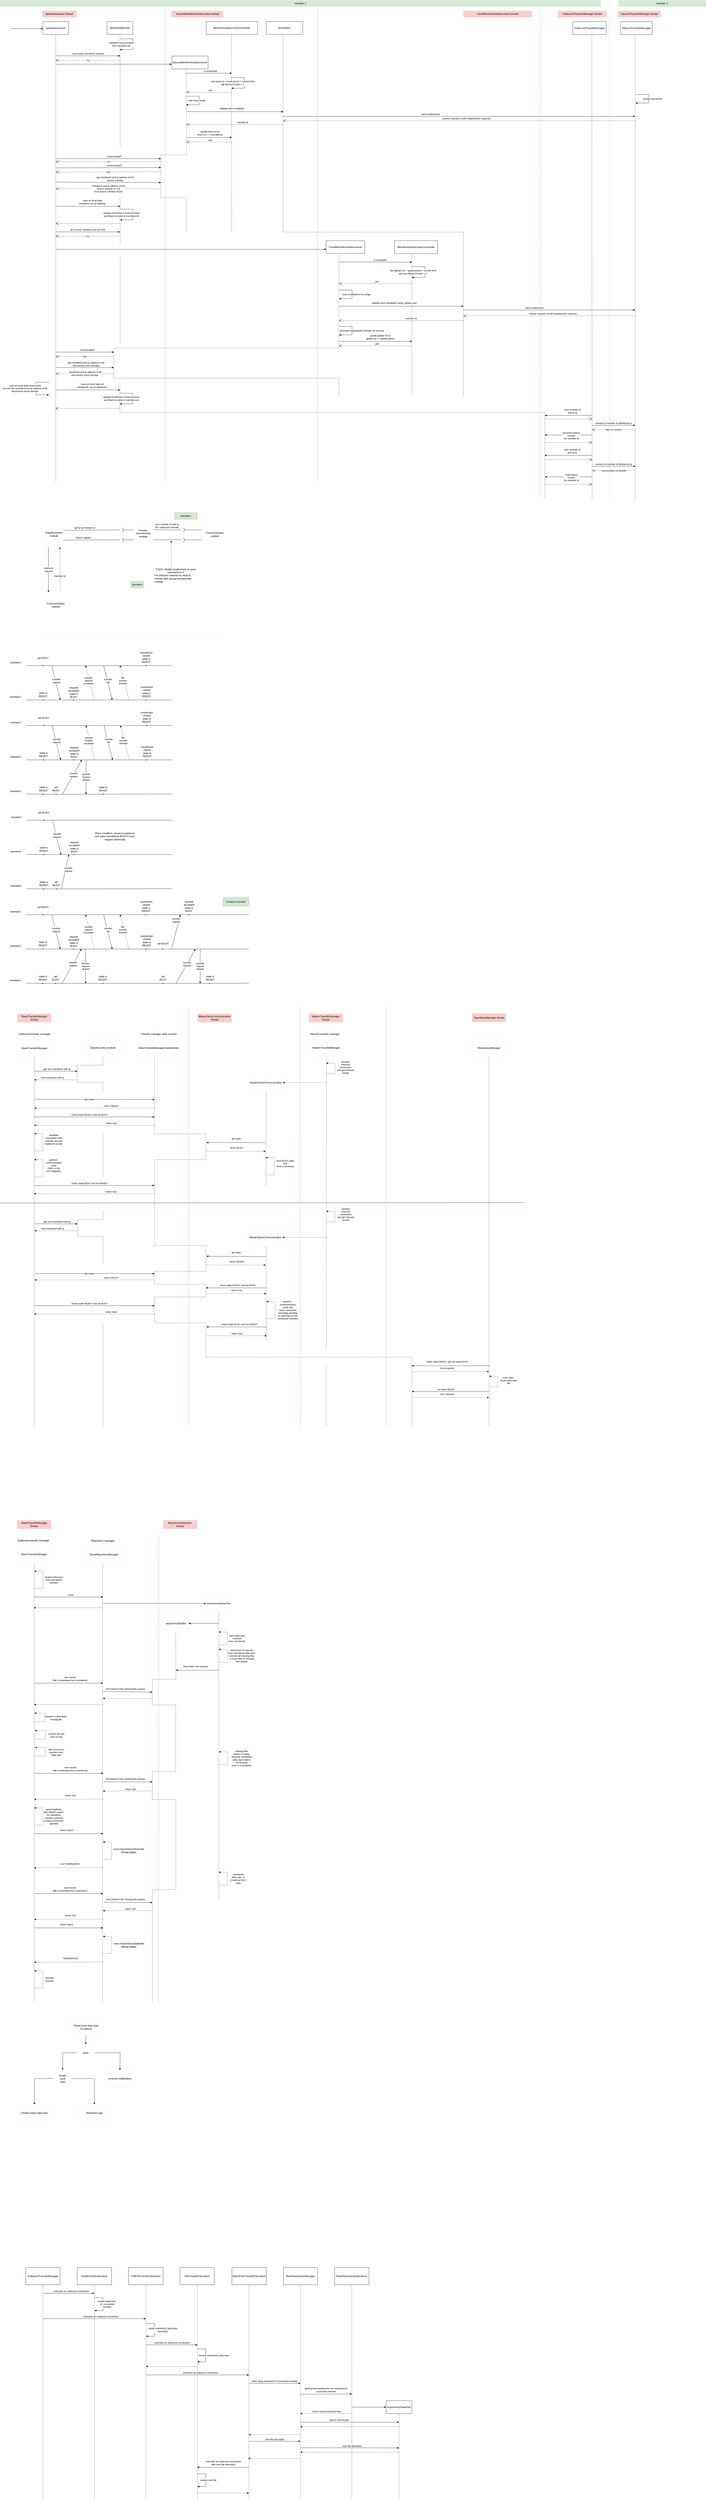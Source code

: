 <mxfile version="19.0.3" type="device"><diagram id="7V6MXCHC2ONnp1XiHzpr" name="Page-1"><mxGraphModel dx="1778" dy="1081" grid="1" gridSize="10" guides="1" tooltips="1" connect="1" arrows="1" fold="1" page="1" pageScale="1" pageWidth="1654" pageHeight="1169" math="0" shadow="0"><root><mxCell id="0"/><mxCell id="1" parent="0"/><mxCell id="BNZ9fdyQxhL-7l5-ofmm-1" value="IpAutodiscoverer" style="rounded=0;whiteSpace=wrap;html=1;" parent="1" vertex="1"><mxGeometry x="200" y="100" width="120" height="60" as="geometry"/></mxCell><mxCell id="BNZ9fdyQxhL-7l5-ofmm-2" value="" style="endArrow=none;dashed=1;html=1;rounded=0;entryX=0.5;entryY=1;entryDx=0;entryDy=0;" parent="1" target="BNZ9fdyQxhL-7l5-ofmm-1" edge="1"><mxGeometry width="50" height="50" relative="1" as="geometry"><mxPoint x="260" y="2240" as="sourcePoint"/><mxPoint x="273" y="160" as="targetPoint"/><Array as="points"><mxPoint x="260" y="2070"/><mxPoint x="260" y="1880"/></Array></mxGeometry></mxCell><mxCell id="BNZ9fdyQxhL-7l5-ofmm-3" value="SourceMemberAutodiscoverer" style="rounded=0;whiteSpace=wrap;html=1;" parent="1" vertex="1"><mxGeometry x="801" y="260" width="169" height="60" as="geometry"/></mxCell><mxCell id="BNZ9fdyQxhL-7l5-ofmm-4" value="" style="endArrow=none;dashed=1;html=1;rounded=0;entryX=0.5;entryY=1;entryDx=0;entryDy=0;" parent="1" edge="1"><mxGeometry width="50" height="50" relative="1" as="geometry"><mxPoint x="868" y="1080" as="sourcePoint"/><mxPoint x="868" y="320" as="targetPoint"/><Array as="points"><mxPoint x="868" y="920"/><mxPoint x="750" y="920"/><mxPoint x="750" y="720"/><mxPoint x="870" y="720"/></Array></mxGeometry></mxCell><mxCell id="BNZ9fdyQxhL-7l5-ofmm-6" value="" style="endArrow=classic;html=1;rounded=0;" parent="1" edge="1"><mxGeometry width="50" height="50" relative="1" as="geometry"><mxPoint x="50" y="132" as="sourcePoint"/><mxPoint x="200" y="132" as="targetPoint"/></mxGeometry></mxCell><mxCell id="BNZ9fdyQxhL-7l5-ofmm-8" value="" style="endArrow=classic;html=1;rounded=0;" parent="1" edge="1"><mxGeometry width="50" height="50" relative="1" as="geometry"><mxPoint x="260" y="738" as="sourcePoint"/><mxPoint x="750" y="738" as="targetPoint"/></mxGeometry></mxCell><mxCell id="BNZ9fdyQxhL-7l5-ofmm-9" value="isTerminated?" style="edgeLabel;html=1;align=center;verticalAlign=middle;resizable=0;points=[];" parent="BNZ9fdyQxhL-7l5-ofmm-8" vertex="1" connectable="0"><mxGeometry x="0.127" y="-3" relative="1" as="geometry"><mxPoint x="-4" y="-13" as="offset"/></mxGeometry></mxCell><mxCell id="BNZ9fdyQxhL-7l5-ofmm-12" value="no" style="endArrow=open;endSize=12;dashed=1;html=1;rounded=0;" parent="1" edge="1"><mxGeometry width="160" relative="1" as="geometry"><mxPoint x="750" y="752" as="sourcePoint"/><mxPoint x="260" y="752" as="targetPoint"/></mxGeometry></mxCell><mxCell id="BNZ9fdyQxhL-7l5-ofmm-13" value="" style="endArrow=classic;html=1;rounded=0;" parent="1" edge="1"><mxGeometry width="50" height="50" relative="1" as="geometry"><mxPoint x="261" y="781" as="sourcePoint"/><mxPoint x="750" y="779" as="targetPoint"/></mxGeometry></mxCell><mxCell id="BNZ9fdyQxhL-7l5-ofmm-14" value="isTerminated?" style="edgeLabel;html=1;align=center;verticalAlign=middle;resizable=0;points=[];" parent="BNZ9fdyQxhL-7l5-ofmm-13" vertex="1" connectable="0"><mxGeometry x="0.127" y="-3" relative="1" as="geometry"><mxPoint x="-4" y="-13" as="offset"/></mxGeometry></mxCell><mxCell id="BNZ9fdyQxhL-7l5-ofmm-15" value="yes" style="endArrow=open;endSize=12;dashed=1;html=1;rounded=0;" parent="1" edge="1"><mxGeometry width="160" relative="1" as="geometry"><mxPoint x="750" y="799" as="sourcePoint"/><mxPoint x="260" y="801" as="targetPoint"/><Array as="points"><mxPoint x="370" y="800"/></Array></mxGeometry></mxCell><mxCell id="BNZ9fdyQxhL-7l5-ofmm-22" value="" style="endArrow=classic;html=1;rounded=0;" parent="1" edge="1"><mxGeometry width="50" height="50" relative="1" as="geometry"><mxPoint x="260" y="847" as="sourcePoint"/><mxPoint x="750" y="849" as="targetPoint"/></mxGeometry></mxCell><mxCell id="BNZ9fdyQxhL-7l5-ofmm-23" value="get memberId and ip address of the &lt;br&gt;source member" style="edgeLabel;html=1;align=center;verticalAlign=middle;resizable=0;points=[];" parent="BNZ9fdyQxhL-7l5-ofmm-22" vertex="1" connectable="0"><mxGeometry x="0.236" relative="1" as="geometry"><mxPoint x="-26" y="-16" as="offset"/></mxGeometry></mxCell><mxCell id="BNZ9fdyQxhL-7l5-ofmm-24" value="&lt;span style=&quot;color: rgb(0, 0, 0); font-family: Helvetica; font-size: 11px; font-style: normal; font-variant-ligatures: normal; font-variant-caps: normal; font-weight: 400; letter-spacing: normal; orphans: 2; text-align: center; text-indent: 0px; text-transform: none; widows: 2; word-spacing: 0px; -webkit-text-stroke-width: 0px; background-color: rgb(255, 255, 255); text-decoration-thickness: initial; text-decoration-style: initial; text-decoration-color: initial; float: none; display: inline !important;&quot;&gt;memberId and ip address of the&lt;/span&gt;&lt;br style=&quot;color: rgb(0, 0, 0); font-family: Helvetica; font-size: 11px; font-style: normal; font-variant-ligatures: normal; font-variant-caps: normal; font-weight: 400; letter-spacing: normal; orphans: 2; text-align: center; text-indent: 0px; text-transform: none; widows: 2; word-spacing: 0px; -webkit-text-stroke-width: 0px; text-decoration-thickness: initial; text-decoration-style: initial; text-decoration-color: initial;&quot;&gt;&lt;span style=&quot;color: rgb(0, 0, 0); font-family: Helvetica; font-size: 11px; font-style: normal; font-variant-ligatures: normal; font-variant-caps: normal; font-weight: 400; letter-spacing: normal; orphans: 2; text-align: center; text-indent: 0px; text-transform: none; widows: 2; word-spacing: 0px; -webkit-text-stroke-width: 0px; background-color: rgb(255, 255, 255); text-decoration-thickness: initial; text-decoration-style: initial; text-decoration-color: initial; float: none; display: inline !important;&quot;&gt;source member or null &lt;br&gt;if no source member found&lt;/span&gt;" style="endArrow=open;endSize=12;dashed=1;html=1;rounded=0;" parent="1" edge="1"><mxGeometry width="160" relative="1" as="geometry"><mxPoint x="750" y="879" as="sourcePoint"/><mxPoint x="260" y="878" as="targetPoint"/><Array as="points"><mxPoint x="371" y="877"/></Array></mxGeometry></mxCell><mxCell id="BNZ9fdyQxhL-7l5-ofmm-25" value="" style="endArrow=classic;html=1;rounded=0;" parent="1" edge="1"><mxGeometry width="50" height="50" relative="1" as="geometry"><mxPoint x="260" y="298" as="sourcePoint"/><mxPoint x="800" y="298" as="targetPoint"/></mxGeometry></mxCell><mxCell id="BNZ9fdyQxhL-7l5-ofmm-26" value="" style="endArrow=classic;html=1;rounded=0;" parent="1" edge="1"><mxGeometry width="50" height="50" relative="1" as="geometry"><mxPoint x="260" y="960" as="sourcePoint"/><mxPoint x="560" y="960" as="targetPoint"/><Array as="points"><mxPoint x="270" y="960"/><mxPoint x="380" y="960"/></Array></mxGeometry></mxCell><mxCell id="BNZ9fdyQxhL-7l5-ofmm-27" value="save as local state&lt;br&gt;memberId and ip address&amp;nbsp;" style="edgeLabel;html=1;align=center;verticalAlign=middle;resizable=0;points=[];" parent="BNZ9fdyQxhL-7l5-ofmm-26" vertex="1" connectable="0"><mxGeometry x="0.438" y="-2" relative="1" as="geometry"><mxPoint x="-45" y="-22" as="offset"/></mxGeometry></mxCell><mxCell id="BNZ9fdyQxhL-7l5-ofmm-28" value="CloudMemberAutodiscoverer" style="rounded=0;whiteSpace=wrap;html=1;" parent="1" vertex="1"><mxGeometry x="1520" y="1120" width="180" height="59" as="geometry"/></mxCell><mxCell id="BNZ9fdyQxhL-7l5-ofmm-29" value="" style="endArrow=none;dashed=1;html=1;rounded=0;entryX=0.333;entryY=1.017;entryDx=0;entryDy=0;entryPerimeter=0;" parent="1" target="BNZ9fdyQxhL-7l5-ofmm-28" edge="1"><mxGeometry width="50" height="50" relative="1" as="geometry"><mxPoint x="1580" y="1840" as="sourcePoint"/><mxPoint x="1360" y="1182" as="targetPoint"/><Array as="points"><mxPoint x="1580" y="1760"/><mxPoint x="530" y="1760"/><mxPoint x="530" y="1620"/><mxPoint x="1580" y="1620"/></Array></mxGeometry></mxCell><mxCell id="BNZ9fdyQxhL-7l5-ofmm-32" value="" style="endArrow=classic;html=1;rounded=0;" parent="1" edge="1"><mxGeometry width="50" height="50" relative="1" as="geometry"><mxPoint x="260" y="1160" as="sourcePoint"/><mxPoint x="1520" y="1160" as="targetPoint"/></mxGeometry></mxCell><mxCell id="BNZ9fdyQxhL-7l5-ofmm-36" value="" style="endArrow=classic;html=1;rounded=0;" parent="1" edge="1"><mxGeometry width="50" height="50" relative="1" as="geometry"><mxPoint x="260" y="1639" as="sourcePoint"/><mxPoint x="530" y="1639" as="targetPoint"/></mxGeometry></mxCell><mxCell id="BNZ9fdyQxhL-7l5-ofmm-37" value="isTerminated?" style="edgeLabel;html=1;align=center;verticalAlign=middle;resizable=0;points=[];" parent="BNZ9fdyQxhL-7l5-ofmm-36" vertex="1" connectable="0"><mxGeometry x="0.127" y="-3" relative="1" as="geometry"><mxPoint x="-4" y="-13" as="offset"/></mxGeometry></mxCell><mxCell id="BNZ9fdyQxhL-7l5-ofmm-38" value="yes" style="endArrow=open;endSize=12;dashed=1;html=1;rounded=0;" parent="1" edge="1"><mxGeometry width="160" relative="1" as="geometry"><mxPoint x="530" y="1660" as="sourcePoint"/><mxPoint x="260" y="1660" as="targetPoint"/><Array as="points"><mxPoint x="371" y="1659"/></Array></mxGeometry></mxCell><mxCell id="BNZ9fdyQxhL-7l5-ofmm-39" value="" style="endArrow=classic;html=1;rounded=0;" parent="1" edge="1"><mxGeometry width="50" height="50" relative="1" as="geometry"><mxPoint x="260" y="1711" as="sourcePoint"/><mxPoint x="530" y="1711" as="targetPoint"/></mxGeometry></mxCell><mxCell id="BNZ9fdyQxhL-7l5-ofmm-40" value="get memberId and ip address of all&lt;br&gt;discovered cloud member" style="edgeLabel;html=1;align=center;verticalAlign=middle;resizable=0;points=[];" parent="BNZ9fdyQxhL-7l5-ofmm-39" vertex="1" connectable="0"><mxGeometry x="0.236" relative="1" as="geometry"><mxPoint x="-26" y="-16" as="offset"/></mxGeometry></mxCell><mxCell id="BNZ9fdyQxhL-7l5-ofmm-41" value="&amp;nbsp;memberId and ip address of all&lt;br&gt;discovered cloud member" style="endArrow=open;endSize=12;dashed=1;html=1;rounded=0;" parent="1" edge="1"><mxGeometry width="160" relative="1" as="geometry"><mxPoint x="530" y="1740" as="sourcePoint"/><mxPoint x="260" y="1740" as="targetPoint"/><Array as="points"><mxPoint x="371" y="1739"/></Array></mxGeometry></mxCell><mxCell id="BNZ9fdyQxhL-7l5-ofmm-42" value="" style="endArrow=classic;html=1;rounded=0;" parent="1" edge="1"><mxGeometry width="50" height="50" relative="1" as="geometry"><mxPoint x="228" y="1779" as="sourcePoint"/><mxPoint x="228" y="1838" as="targetPoint"/><Array as="points"><mxPoint x="168" y="1779"/><mxPoint x="168" y="1838"/><mxPoint x="198" y="1838"/></Array></mxGeometry></mxCell><mxCell id="BNZ9fdyQxhL-7l5-ofmm-43" value="save as local state and persist&lt;br&gt;into the file memberId and ip address of all&lt;br&gt;discovered cloud member" style="edgeLabel;html=1;align=center;verticalAlign=middle;resizable=0;points=[];" parent="BNZ9fdyQxhL-7l5-ofmm-42" vertex="1" connectable="0"><mxGeometry x="0.438" y="-2" relative="1" as="geometry"><mxPoint x="-62" y="-32" as="offset"/></mxGeometry></mxCell><mxCell id="BNZ9fdyQxhL-7l5-ofmm-45" value="" style="endArrow=classic;html=1;rounded=0;" parent="1" edge="1"><mxGeometry width="50" height="50" relative="1" as="geometry"><mxPoint x="1581" y="1350" as="sourcePoint"/><mxPoint x="1581" y="1390" as="targetPoint"/><Array as="points"><mxPoint x="1641" y="1350"/><mxPoint x="1641" y="1390"/></Array></mxGeometry></mxCell><mxCell id="BNZ9fdyQxhL-7l5-ofmm-46" value="scan moldtelecom ip range" style="edgeLabel;html=1;align=center;verticalAlign=middle;resizable=0;points=[];" parent="BNZ9fdyQxhL-7l5-ofmm-45" vertex="1" connectable="0"><mxGeometry x="0.438" y="-2" relative="1" as="geometry"><mxPoint x="35" y="-18" as="offset"/></mxGeometry></mxCell><mxCell id="BNZ9fdyQxhL-7l5-ofmm-52" value="InboundTransferManager" style="rounded=0;whiteSpace=wrap;html=1;" parent="1" vertex="1"><mxGeometry x="2893" y="100" width="147" height="60" as="geometry"/></mxCell><mxCell id="BNZ9fdyQxhL-7l5-ofmm-53" value="" style="endArrow=none;dashed=1;html=1;rounded=0;entryX=0.5;entryY=1;entryDx=0;entryDy=0;" parent="1" edge="1"><mxGeometry width="50" height="50" relative="1" as="geometry"><mxPoint x="2961" y="2320" as="sourcePoint"/><mxPoint x="2961" y="159.0" as="targetPoint"/></mxGeometry></mxCell><mxCell id="BNZ9fdyQxhL-7l5-ofmm-54" value="" style="endArrow=classic;html=1;rounded=0;" parent="1" edge="1"><mxGeometry width="50" height="50" relative="1" as="geometry"><mxPoint x="2963" y="439" as="sourcePoint"/><mxPoint x="2963" y="479" as="targetPoint"/><Array as="points"><mxPoint x="3023" y="439"/><mxPoint x="3023" y="479"/></Array></mxGeometry></mxCell><mxCell id="BNZ9fdyQxhL-7l5-ofmm-55" value="accept connection" style="edgeLabel;html=1;align=center;verticalAlign=middle;resizable=0;points=[];" parent="BNZ9fdyQxhL-7l5-ofmm-54" vertex="1" connectable="0"><mxGeometry x="0.438" y="-2" relative="1" as="geometry"><mxPoint x="35" y="-18" as="offset"/></mxGeometry></mxCell><mxCell id="BNZ9fdyQxhL-7l5-ofmm-61" value="" style="endArrow=none;dashed=1;html=1;rounded=0;fillColor=#d5e8d4;strokeColor=#82b366;" parent="1" edge="1"><mxGeometry width="50" height="50" relative="1" as="geometry"><mxPoint x="2841" y="2320" as="sourcePoint"/><mxPoint x="2841" as="targetPoint"/></mxGeometry></mxCell><mxCell id="BNZ9fdyQxhL-7l5-ofmm-62" value="member 1" style="text;html=1;strokeColor=#00CC66;fillColor=#d5e8d4;align=center;verticalAlign=middle;whiteSpace=wrap;rounded=0;strokeWidth=0;" parent="1" vertex="1"><mxGeometry width="2800" height="30" as="geometry"/></mxCell><mxCell id="BNZ9fdyQxhL-7l5-ofmm-63" value="member 2" style="text;html=1;strokeColor=#00CC66;fillColor=#d5e8d4;align=center;verticalAlign=middle;whiteSpace=wrap;rounded=0;strokeWidth=0;" parent="1" vertex="1"><mxGeometry x="2882" width="408" height="30" as="geometry"/></mxCell><mxCell id="BNZ9fdyQxhL-7l5-ofmm-64" value="" style="endArrow=classic;html=1;rounded=0;" parent="1" edge="1"><mxGeometry width="50" height="50" relative="1" as="geometry"><mxPoint x="868" y="447" as="sourcePoint"/><mxPoint x="868" y="487" as="targetPoint"/><Array as="points"><mxPoint x="928" y="447"/><mxPoint x="928" y="487"/></Array></mxGeometry></mxCell><mxCell id="BNZ9fdyQxhL-7l5-ofmm-65" value="scan local range" style="edgeLabel;html=1;align=center;verticalAlign=middle;resizable=0;points=[];" parent="BNZ9fdyQxhL-7l5-ofmm-64" vertex="1" connectable="0"><mxGeometry x="0.438" y="-2" relative="1" as="geometry"><mxPoint x="3" y="-18" as="offset"/></mxGeometry></mxCell><mxCell id="BNZ9fdyQxhL-7l5-ofmm-66" value="" style="endArrow=none;dashed=1;html=1;rounded=0;fillColor=#f8cecc;strokeColor=#b85450;" parent="1" edge="1"><mxGeometry width="50" height="50" relative="1" as="geometry"><mxPoint x="770" y="2240" as="sourcePoint"/><mxPoint x="770" y="40" as="targetPoint"/></mxGeometry></mxCell><mxCell id="BNZ9fdyQxhL-7l5-ofmm-67" value="IpAutodiscoverer thread" style="text;html=1;strokeColor=#b85450;fillColor=#f8cecc;align=center;verticalAlign=middle;whiteSpace=wrap;rounded=0;strokeWidth=0;" parent="1" vertex="1"><mxGeometry x="197" y="49" width="159" height="30" as="geometry"/></mxCell><mxCell id="BNZ9fdyQxhL-7l5-ofmm-68" value="SourceMemberAutodiscoverer thread" style="text;html=1;strokeColor=#b85450;fillColor=#f8cecc;align=center;verticalAlign=middle;whiteSpace=wrap;rounded=0;strokeWidth=0;" parent="1" vertex="1"><mxGeometry x="800.5" y="49" width="239.5" height="30" as="geometry"/></mxCell><mxCell id="BNZ9fdyQxhL-7l5-ofmm-69" value="InboundTransferManager thread" style="text;html=1;strokeColor=#b85450;fillColor=#f8cecc;align=center;verticalAlign=middle;whiteSpace=wrap;rounded=0;strokeWidth=0;" parent="1" vertex="1"><mxGeometry x="2880" y="49" width="200" height="30" as="geometry"/></mxCell><mxCell id="BNZ9fdyQxhL-7l5-ofmm-70" value="CloudMemberAutodiscoverer thread" style="text;html=1;strokeColor=#b85450;fillColor=#f8cecc;align=center;verticalAlign=middle;whiteSpace=wrap;rounded=0;strokeWidth=0;" parent="1" vertex="1"><mxGeometry x="2160" y="49" width="319" height="30" as="geometry"/></mxCell><mxCell id="BNZ9fdyQxhL-7l5-ofmm-71" value="" style="endArrow=none;dashed=1;html=1;rounded=0;fillColor=#f8cecc;strokeColor=#b85450;" parent="1" edge="1"><mxGeometry width="50" height="50" relative="1" as="geometry"><mxPoint x="1480" y="2240" as="sourcePoint"/><mxPoint x="1480" y="40" as="targetPoint"/></mxGeometry></mxCell><mxCell id="BNZ9fdyQxhL-7l5-ofmm-72" value="OutboundTransferManager" style="rounded=0;whiteSpace=wrap;html=1;" parent="1" vertex="1"><mxGeometry x="2670" y="100" width="156" height="60" as="geometry"/></mxCell><mxCell id="BNZ9fdyQxhL-7l5-ofmm-73" value="" style="endArrow=none;dashed=1;html=1;rounded=0;entryX=0.5;entryY=1;entryDx=0;entryDy=0;" parent="1" edge="1"><mxGeometry width="50" height="50" relative="1" as="geometry"><mxPoint x="2760" y="2320" as="sourcePoint"/><mxPoint x="2759" y="161" as="targetPoint"/></mxGeometry></mxCell><mxCell id="BNZ9fdyQxhL-7l5-ofmm-74" value="" style="endArrow=none;dashed=1;html=1;rounded=0;fillColor=#f8cecc;strokeColor=#b85450;" parent="1" edge="1"><mxGeometry width="50" height="50" relative="1" as="geometry"><mxPoint x="2520" y="2320" as="sourcePoint"/><mxPoint x="2520.0" y="40" as="targetPoint"/></mxGeometry></mxCell><mxCell id="BNZ9fdyQxhL-7l5-ofmm-75" value="OutboundTransferManager thread" style="text;html=1;strokeColor=#b85450;fillColor=#f8cecc;align=center;verticalAlign=middle;whiteSpace=wrap;rounded=0;strokeWidth=0;" parent="1" vertex="1"><mxGeometry x="2600" y="49" width="228" height="30" as="geometry"/></mxCell><mxCell id="BNZ9fdyQxhL-7l5-ofmm-76" value="" style="endArrow=classic;html=1;rounded=0;fontColor=#000000;" parent="1" edge="1"><mxGeometry width="50" height="50" relative="1" as="geometry"><mxPoint x="2760" y="1934" as="sourcePoint"/><mxPoint x="2540" y="1934" as="targetPoint"/></mxGeometry></mxCell><mxCell id="BNZ9fdyQxhL-7l5-ofmm-77" value="next member id &lt;br&gt;and its ip" style="edgeLabel;html=1;align=center;verticalAlign=middle;resizable=0;points=[];fontColor=#000000;" parent="BNZ9fdyQxhL-7l5-ofmm-76" vertex="1" connectable="0"><mxGeometry x="-0.245" y="2" relative="1" as="geometry"><mxPoint x="-9" y="-22" as="offset"/></mxGeometry></mxCell><mxCell id="BNZ9fdyQxhL-7l5-ofmm-78" value="" style="endArrow=classic;html=1;rounded=0;fontColor=#000000;" parent="1" edge="1"><mxGeometry width="50" height="50" relative="1" as="geometry"><mxPoint x="2760" y="1980" as="sourcePoint"/><mxPoint x="2960" y="1980" as="targetPoint"/></mxGeometry></mxCell><mxCell id="BNZ9fdyQxhL-7l5-ofmm-79" value="connect to member id defined by ip" style="edgeLabel;html=1;align=center;verticalAlign=middle;resizable=0;points=[];fontColor=#000000;" parent="BNZ9fdyQxhL-7l5-ofmm-78" vertex="1" connectable="0"><mxGeometry x="-0.12" y="-2" relative="1" as="geometry"><mxPoint x="11" y="-12" as="offset"/></mxGeometry></mxCell><mxCell id="BNZ9fdyQxhL-7l5-ofmm-80" value="fails to connect" style="endArrow=open;endSize=12;dashed=1;html=1;rounded=0;" parent="1" edge="1"><mxGeometry width="160" relative="1" as="geometry"><mxPoint x="2960" y="2000" as="sourcePoint"/><mxPoint x="2760" y="2000" as="targetPoint"/><Array as="points"/></mxGeometry></mxCell><mxCell id="BNZ9fdyQxhL-7l5-ofmm-81" value="" style="endArrow=classic;html=1;rounded=0;fontColor=#000000;" parent="1" edge="1"><mxGeometry width="50" height="50" relative="1" as="geometry"><mxPoint x="2760" y="2025" as="sourcePoint"/><mxPoint x="2540" y="2025" as="targetPoint"/></mxGeometry></mxCell><mxCell id="BNZ9fdyQxhL-7l5-ofmm-82" value="increment failure &lt;br&gt;counter &lt;br&gt;for member id" style="edgeLabel;html=1;align=center;verticalAlign=middle;resizable=0;points=[];fontColor=#000000;" parent="BNZ9fdyQxhL-7l5-ofmm-81" vertex="1" connectable="0"><mxGeometry x="-0.245" y="2" relative="1" as="geometry"><mxPoint x="-14" y="1" as="offset"/></mxGeometry></mxCell><mxCell id="BNZ9fdyQxhL-7l5-ofmm-84" value="" style="endArrow=open;endSize=12;dashed=1;html=1;rounded=0;" parent="1" edge="1"><mxGeometry width="160" relative="1" as="geometry"><mxPoint x="2540" y="1950" as="sourcePoint"/><mxPoint x="2760" y="1950" as="targetPoint"/><Array as="points"/></mxGeometry></mxCell><mxCell id="BNZ9fdyQxhL-7l5-ofmm-85" value="" style="endArrow=open;endSize=12;dashed=1;html=1;rounded=0;" parent="1" edge="1"><mxGeometry width="160" relative="1" as="geometry"><mxPoint x="2540" y="2060" as="sourcePoint"/><mxPoint x="2760" y="2060" as="targetPoint"/><Array as="points"/></mxGeometry></mxCell><mxCell id="BNZ9fdyQxhL-7l5-ofmm-97" value="" style="rounded=0;whiteSpace=wrap;html=1;fontColor=#000000;strokeColor=#00CC66;strokeWidth=0;container=1;" parent="1" vertex="1"><mxGeometry x="160" y="2377" width="920" height="240" as="geometry"/></mxCell><mxCell id="BNZ9fdyQxhL-7l5-ofmm-86" value="Autodiscoverer module" style="rounded=0;whiteSpace=wrap;html=1;fontColor=#000000;strokeColor=#00CC66;strokeWidth=0;" parent="BNZ9fdyQxhL-7l5-ofmm-97" vertex="1"><mxGeometry x="46.885" y="50" width="89.346" height="120" as="geometry"/></mxCell><mxCell id="BNZ9fdyQxhL-7l5-ofmm-87" value="" style="rounded=0;orthogonalLoop=1;jettySize=auto;html=1;endArrow=none;endFill=0;sketch=0;sourcePerimeterSpacing=0;targetPerimeterSpacing=0;fontColor=#000000;" parent="BNZ9fdyQxhL-7l5-ofmm-97" target="JReUaX0QLKxyhpnUT181-2" edge="1"><mxGeometry relative="1" as="geometry"><mxPoint x="137.115" y="91.5" as="sourcePoint"/><mxPoint x="256.538" y="90" as="targetPoint"/></mxGeometry></mxCell><mxCell id="BNZ9fdyQxhL-7l5-ofmm-91" value="get ip by member id" style="edgeLabel;html=1;align=center;verticalAlign=middle;resizable=0;points=[];fontColor=#000000;" parent="BNZ9fdyQxhL-7l5-ofmm-87" vertex="1" connectable="0"><mxGeometry x="-0.424" y="-1" relative="1" as="geometry"><mxPoint x="22" y="-12" as="offset"/></mxGeometry></mxCell><mxCell id="BNZ9fdyQxhL-7l5-ofmm-88" value="" style="rounded=0;orthogonalLoop=1;jettySize=auto;html=1;endArrow=halfCircle;endFill=0;endSize=6;strokeWidth=1;sketch=0;fontColor=#000000;" parent="BNZ9fdyQxhL-7l5-ofmm-97" edge="1"><mxGeometry relative="1" as="geometry"><mxPoint x="780.038" y="90" as="sourcePoint"/><mxPoint x="692.462" y="90" as="targetPoint"/></mxGeometry></mxCell><mxCell id="BNZ9fdyQxhL-7l5-ofmm-89" value="" style="ellipse;whiteSpace=wrap;html=1;align=center;aspect=fixed;resizable=0;points=[];outlineConnect=0;sketch=0;fontColor=#000000;strokeColor=#00CC66;strokeWidth=0;" parent="BNZ9fdyQxhL-7l5-ofmm-97" vertex="1"><mxGeometry x="685.385" y="85" width="10" height="10" as="geometry"/></mxCell><mxCell id="BNZ9fdyQxhL-7l5-ofmm-92" value="" style="rounded=0;orthogonalLoop=1;jettySize=auto;html=1;endArrow=none;endFill=0;sketch=0;sourcePerimeterSpacing=0;targetPerimeterSpacing=0;fontColor=#000000;" parent="BNZ9fdyQxhL-7l5-ofmm-97" target="JReUaX0QLKxyhpnUT181-10" edge="1"><mxGeometry relative="1" as="geometry"><mxPoint x="136.231" y="137.5" as="sourcePoint"/><mxPoint x="247.692" y="137" as="targetPoint"/></mxGeometry></mxCell><mxCell id="BNZ9fdyQxhL-7l5-ofmm-93" value="failure register" style="edgeLabel;html=1;align=center;verticalAlign=middle;resizable=0;points=[];fontColor=#000000;" parent="BNZ9fdyQxhL-7l5-ofmm-92" vertex="1" connectable="0"><mxGeometry x="-0.424" y="-1" relative="1" as="geometry"><mxPoint x="16" y="-12" as="offset"/></mxGeometry></mxCell><mxCell id="BNZ9fdyQxhL-7l5-ofmm-94" value="" style="rounded=0;orthogonalLoop=1;jettySize=auto;html=1;endArrow=halfCircle;endFill=0;endSize=6;strokeWidth=1;sketch=0;fontColor=#000000;" parent="BNZ9fdyQxhL-7l5-ofmm-97" edge="1"><mxGeometry relative="1" as="geometry"><mxPoint x="780.038" y="136" as="sourcePoint"/><mxPoint x="692.462" y="136" as="targetPoint"/></mxGeometry></mxCell><mxCell id="BNZ9fdyQxhL-7l5-ofmm-95" value="" style="ellipse;whiteSpace=wrap;html=1;align=center;aspect=fixed;resizable=0;points=[];outlineConnect=0;sketch=0;fontColor=#000000;strokeColor=#00CC66;strokeWidth=0;" parent="BNZ9fdyQxhL-7l5-ofmm-97" vertex="1"><mxGeometry x="685.385" y="131" width="10" height="10" as="geometry"/></mxCell><mxCell id="BNZ9fdyQxhL-7l5-ofmm-96" value="Communication module" style="rounded=0;whiteSpace=wrap;html=1;fontColor=#000000;strokeColor=#00CC66;strokeWidth=0;" parent="BNZ9fdyQxhL-7l5-ofmm-97" vertex="1"><mxGeometry x="779.998" y="51" width="122.962" height="120" as="geometry"/></mxCell><mxCell id="BNZ9fdyQxhL-7l5-ofmm-100" value="member1" style="text;html=1;strokeColor=#82b366;fillColor=#d5e8d4;align=center;verticalAlign=middle;whiteSpace=wrap;rounded=0;" parent="BNZ9fdyQxhL-7l5-ofmm-97" vertex="1"><mxGeometry x="652.846" y="10" width="106.154" height="30" as="geometry"/></mxCell><mxCell id="JReUaX0QLKxyhpnUT181-1" value="Gossip-membership&lt;br&gt;module" style="rounded=0;whiteSpace=wrap;html=1;fontColor=#000000;strokeColor=#00CC66;strokeWidth=0;" parent="BNZ9fdyQxhL-7l5-ofmm-97" vertex="1"><mxGeometry x="463.346" y="46" width="89.346" height="120" as="geometry"/></mxCell><mxCell id="JReUaX0QLKxyhpnUT181-2" value="" style="ellipse;whiteSpace=wrap;html=1;align=center;aspect=fixed;resizable=0;points=[];outlineConnect=0;sketch=0;fontColor=#000000;strokeColor=#00CC66;strokeWidth=0;" parent="BNZ9fdyQxhL-7l5-ofmm-97" vertex="1"><mxGeometry x="400.962" y="85" width="10" height="10" as="geometry"/></mxCell><mxCell id="JReUaX0QLKxyhpnUT181-4" value="" style="rounded=0;orthogonalLoop=1;jettySize=auto;html=1;endArrow=none;endFill=0;sketch=0;sourcePerimeterSpacing=0;targetPerimeterSpacing=0;fontColor=#000000;exitX=1.003;exitY=0.358;exitDx=0;exitDy=0;exitPerimeter=0;" parent="BNZ9fdyQxhL-7l5-ofmm-97" source="JReUaX0QLKxyhpnUT181-1" edge="1"><mxGeometry relative="1" as="geometry"><mxPoint x="557.964" y="90.04" as="sourcePoint"/><mxPoint x="685.385" y="90" as="targetPoint"/></mxGeometry></mxCell><mxCell id="JReUaX0QLKxyhpnUT181-11" value="next member id with ip&lt;br&gt;(for outbound channel)" style="edgeLabel;html=1;align=center;verticalAlign=middle;resizable=0;points=[];" parent="JReUaX0QLKxyhpnUT181-4" vertex="1" connectable="0"><mxGeometry x="-0.29" y="-2" relative="1" as="geometry"><mxPoint x="18" y="-21" as="offset"/></mxGeometry></mxCell><mxCell id="JReUaX0QLKxyhpnUT181-6" value="" style="rounded=0;orthogonalLoop=1;jettySize=auto;html=1;endArrow=none;endFill=0;sketch=0;sourcePerimeterSpacing=0;targetPerimeterSpacing=0;fontColor=#000000;exitX=1;exitY=0.75;exitDx=0;exitDy=0;" parent="BNZ9fdyQxhL-7l5-ofmm-97" edge="1"><mxGeometry relative="1" as="geometry"><mxPoint x="552.692" y="136" as="sourcePoint"/><mxPoint x="685.385" y="136" as="targetPoint"/></mxGeometry></mxCell><mxCell id="BNZ9fdyQxhL-7l5-ofmm-101" value="" style="rounded=0;whiteSpace=wrap;html=1;fontColor=#000000;strokeColor=#00CC66;strokeWidth=0;" parent="1" vertex="1"><mxGeometry x="160" y="2738" width="920" height="240" as="geometry"/></mxCell><mxCell id="BNZ9fdyQxhL-7l5-ofmm-102" value="member2" style="text;html=1;strokeColor=#82b366;fillColor=#d5e8d4;align=center;verticalAlign=middle;whiteSpace=wrap;rounded=0;" parent="1" vertex="1"><mxGeometry x="610" y="2707" width="60" height="30" as="geometry"/></mxCell><mxCell id="BNZ9fdyQxhL-7l5-ofmm-103" value="Communication module" style="rounded=0;whiteSpace=wrap;html=1;fontColor=#000000;strokeColor=#00CC66;strokeWidth=0;" parent="1" vertex="1"><mxGeometry x="200" y="2757" width="120" height="120" as="geometry"/></mxCell><mxCell id="BNZ9fdyQxhL-7l5-ofmm-104" value="welcome&lt;br&gt;request" style="endArrow=classic;html=1;rounded=0;fontColor=#000000;exitX=0.5;exitY=1;exitDx=0;exitDy=0;" parent="1" edge="1"><mxGeometry width="50" height="50" relative="1" as="geometry"><mxPoint x="225.5" y="2547" as="sourcePoint"/><mxPoint x="225.889" y="2757" as="targetPoint"/></mxGeometry></mxCell><mxCell id="BNZ9fdyQxhL-7l5-ofmm-105" value="" style="endArrow=classic;html=1;rounded=0;fontColor=#000000;entryX=0.75;entryY=1;entryDx=0;entryDy=0;dashed=1;exitX=0.633;exitY=-0.033;exitDx=0;exitDy=0;exitPerimeter=0;" parent="1" edge="1"><mxGeometry width="50" height="50" relative="1" as="geometry"><mxPoint x="280.96" y="2753.04" as="sourcePoint"/><mxPoint x="278.894" y="2547" as="targetPoint"/></mxGeometry></mxCell><mxCell id="BNZ9fdyQxhL-7l5-ofmm-106" value="member id" style="edgeLabel;html=1;align=center;verticalAlign=middle;resizable=0;points=[];fontColor=#000000;" parent="BNZ9fdyQxhL-7l5-ofmm-105" vertex="1" connectable="0"><mxGeometry x="-0.305" y="2" relative="1" as="geometry"><mxPoint as="offset"/></mxGeometry></mxCell><mxCell id="BNZ9fdyQxhL-7l5-ofmm-108" value="TODO: Modify healthcheck to send&lt;br&gt;memberId in it&lt;br&gt;&lt;div style=&quot;text-align: left;&quot;&gt;&lt;span style=&quot;background-color: initial;&quot;&gt;For inbound channel no need to interact with gossip-membership&amp;nbsp;&lt;/span&gt;&lt;/div&gt;&lt;div style=&quot;text-align: left;&quot;&gt;&lt;span style=&quot;background-color: initial;&quot;&gt;module&lt;/span&gt;&lt;/div&gt;" style="text;html=1;strokeColor=none;fillColor=none;align=center;verticalAlign=middle;whiteSpace=wrap;rounded=0;fontColor=#000000;" parent="1" vertex="1"><mxGeometry x="719" y="2634" width="200" height="90" as="geometry"/></mxCell><mxCell id="BNZ9fdyQxhL-7l5-ofmm-110" value="" style="endArrow=classic;html=1;rounded=0;dashed=1;fontColor=#000000;exitX=0.39;exitY=0.067;exitDx=0;exitDy=0;exitPerimeter=0;" parent="1" edge="1"><mxGeometry width="50" height="50" relative="1" as="geometry"><mxPoint x="799" y="2639.01" as="sourcePoint"/><mxPoint x="798" y="2517" as="targetPoint"/></mxGeometry></mxCell><mxCell id="BNZ9fdyQxhL-7l5-ofmm-112" value="" style="endArrow=none;html=1;rounded=0;fontColor=#000000;startArrow=none;" parent="1" source="BNZ9fdyQxhL-7l5-ofmm-116" edge="1"><mxGeometry width="50" height="50" relative="1" as="geometry"><mxPoint x="121" y="3099" as="sourcePoint"/><mxPoint x="801" y="3099" as="targetPoint"/></mxGeometry></mxCell><mxCell id="BNZ9fdyQxhL-7l5-ofmm-113" value="" style="endArrow=none;html=1;rounded=0;fontColor=#000000;" parent="1" edge="1"><mxGeometry width="50" height="50" relative="1" as="geometry"><mxPoint x="121" y="3259" as="sourcePoint"/><mxPoint x="801" y="3259" as="targetPoint"/></mxGeometry></mxCell><mxCell id="BNZ9fdyQxhL-7l5-ofmm-114" value="member1" style="text;strokeColor=none;fillColor=none;align=left;verticalAlign=middle;spacingLeft=4;spacingRight=4;overflow=hidden;points=[[0,0.5],[1,0.5]];portConstraint=eastwest;rotatable=0;fontColor=#000000;" parent="1" vertex="1"><mxGeometry x="41" y="3069" width="80" height="30" as="geometry"/></mxCell><mxCell id="BNZ9fdyQxhL-7l5-ofmm-115" value="member2" style="text;strokeColor=none;fillColor=none;align=left;verticalAlign=middle;spacingLeft=4;spacingRight=4;overflow=hidden;points=[[0,0.5],[1,0.5]];portConstraint=eastwest;rotatable=0;fontColor=#000000;" parent="1" vertex="1"><mxGeometry x="40" y="3229" width="80" height="30" as="geometry"/></mxCell><mxCell id="BNZ9fdyQxhL-7l5-ofmm-116" value="" style="shape=waypoint;sketch=0;fillStyle=solid;size=6;pointerEvents=1;points=[];fillColor=none;resizable=0;rotatable=0;perimeter=centerPerimeter;snapToPoint=1;fontColor=#000000;strokeColor=#000000;strokeWidth=0;" parent="1" vertex="1"><mxGeometry x="181" y="3079" width="40" height="40" as="geometry"/></mxCell><mxCell id="BNZ9fdyQxhL-7l5-ofmm-117" value="" style="endArrow=none;html=1;rounded=0;fontColor=#000000;" parent="1" target="BNZ9fdyQxhL-7l5-ofmm-116" edge="1"><mxGeometry width="50" height="50" relative="1" as="geometry"><mxPoint x="121" y="3099" as="sourcePoint"/><mxPoint x="641" y="3099" as="targetPoint"/></mxGeometry></mxCell><mxCell id="BNZ9fdyQxhL-7l5-ofmm-119" value="set BUSY" style="text;html=1;strokeColor=none;fillColor=none;align=center;verticalAlign=middle;whiteSpace=wrap;rounded=0;fontColor=#000000;" parent="1" vertex="1"><mxGeometry x="171" y="3049" width="60" height="30" as="geometry"/></mxCell><mxCell id="BNZ9fdyQxhL-7l5-ofmm-121" value="" style="endArrow=classic;html=1;rounded=0;fontColor=#000000;" parent="1" edge="1"><mxGeometry width="50" height="50" relative="1" as="geometry"><mxPoint x="241" y="3099" as="sourcePoint"/><mxPoint x="281" y="3259" as="targetPoint"/></mxGeometry></mxCell><mxCell id="BNZ9fdyQxhL-7l5-ofmm-122" value="transfer&lt;br&gt;request" style="edgeLabel;html=1;align=center;verticalAlign=middle;resizable=0;points=[];fontColor=#000000;" parent="BNZ9fdyQxhL-7l5-ofmm-121" vertex="1" connectable="0"><mxGeometry x="0.277" relative="1" as="geometry"><mxPoint x="-5" y="-32" as="offset"/></mxGeometry></mxCell><mxCell id="BNZ9fdyQxhL-7l5-ofmm-123" value="" style="endArrow=classic;html=1;rounded=0;fontColor=#000000;dashed=1;" parent="1" edge="1"><mxGeometry width="50" height="50" relative="1" as="geometry"><mxPoint x="440" y="3259" as="sourcePoint"/><mxPoint x="399" y="3099" as="targetPoint"/></mxGeometry></mxCell><mxCell id="BNZ9fdyQxhL-7l5-ofmm-124" value="transfer&lt;br&gt;request &lt;br&gt;accepted" style="edgeLabel;html=1;align=center;verticalAlign=middle;resizable=0;points=[];fontColor=#000000;" parent="BNZ9fdyQxhL-7l5-ofmm-123" vertex="1" connectable="0"><mxGeometry x="-0.748" y="-3" relative="1" as="geometry"><mxPoint x="-26" y="-69" as="offset"/></mxGeometry></mxCell><mxCell id="BNZ9fdyQxhL-7l5-ofmm-125" value="" style="shape=waypoint;sketch=0;fillStyle=solid;size=6;pointerEvents=1;points=[];fillColor=none;resizable=0;rotatable=0;perimeter=centerPerimeter;snapToPoint=1;fontColor=#000000;strokeColor=#000000;strokeWidth=0;" parent="1" vertex="1"><mxGeometry x="181" y="3239" width="40" height="40" as="geometry"/></mxCell><mxCell id="BNZ9fdyQxhL-7l5-ofmm-126" value="state is&lt;br&gt;READY" style="text;html=1;strokeColor=none;fillColor=none;align=center;verticalAlign=middle;whiteSpace=wrap;rounded=0;fontColor=#000000;" parent="1" vertex="1"><mxGeometry x="171" y="3219" width="60" height="30" as="geometry"/></mxCell><mxCell id="BNZ9fdyQxhL-7l5-ofmm-127" value="request accepted state is&lt;br&gt;BUSY" style="text;html=1;strokeColor=none;fillColor=none;align=center;verticalAlign=middle;whiteSpace=wrap;rounded=0;fontColor=#000000;" parent="1" vertex="1"><mxGeometry x="314" y="3193" width="60" height="60" as="geometry"/></mxCell><mxCell id="BNZ9fdyQxhL-7l5-ofmm-128" value="" style="shape=waypoint;sketch=0;fillStyle=solid;size=6;pointerEvents=1;points=[];fillColor=none;resizable=0;rotatable=0;perimeter=centerPerimeter;snapToPoint=1;fontColor=#000000;strokeColor=#000000;strokeWidth=0;" parent="1" vertex="1"><mxGeometry x="322" y="3239" width="40" height="40" as="geometry"/></mxCell><mxCell id="BNZ9fdyQxhL-7l5-ofmm-129" value="" style="endArrow=classic;html=1;rounded=0;fontColor=#000000;" parent="1" edge="1"><mxGeometry width="50" height="50" relative="1" as="geometry"><mxPoint x="483" y="3099" as="sourcePoint"/><mxPoint x="523" y="3259" as="targetPoint"/></mxGeometry></mxCell><mxCell id="BNZ9fdyQxhL-7l5-ofmm-130" value="transfer&lt;br&gt;file" style="edgeLabel;html=1;align=center;verticalAlign=middle;resizable=0;points=[];fontColor=#000000;" parent="BNZ9fdyQxhL-7l5-ofmm-129" vertex="1" connectable="0"><mxGeometry x="0.277" relative="1" as="geometry"><mxPoint x="-5" y="-32" as="offset"/></mxGeometry></mxCell><mxCell id="BNZ9fdyQxhL-7l5-ofmm-131" value="" style="endArrow=classic;html=1;rounded=0;fontColor=#000000;dashed=1;" parent="1" edge="1"><mxGeometry width="50" height="50" relative="1" as="geometry"><mxPoint x="601" y="3259" as="sourcePoint"/><mxPoint x="560" y="3099" as="targetPoint"/></mxGeometry></mxCell><mxCell id="BNZ9fdyQxhL-7l5-ofmm-132" value="file&amp;nbsp;&lt;br&gt;transfer&lt;br&gt;finished" style="edgeLabel;html=1;align=center;verticalAlign=middle;resizable=0;points=[];fontColor=#000000;" parent="BNZ9fdyQxhL-7l5-ofmm-131" vertex="1" connectable="0"><mxGeometry x="-0.748" y="-3" relative="1" as="geometry"><mxPoint x="-26" y="-69" as="offset"/></mxGeometry></mxCell><mxCell id="BNZ9fdyQxhL-7l5-ofmm-133" value="" style="shape=waypoint;sketch=0;fillStyle=solid;size=6;pointerEvents=1;points=[];fillColor=none;resizable=0;rotatable=0;perimeter=centerPerimeter;snapToPoint=1;fontColor=#000000;strokeColor=#000000;strokeWidth=0;" parent="1" vertex="1"><mxGeometry x="661" y="3239" width="40" height="40" as="geometry"/></mxCell><mxCell id="BNZ9fdyQxhL-7l5-ofmm-134" value="connection closed&lt;br&gt;state is&lt;br&gt;READY" style="text;html=1;strokeColor=none;fillColor=none;align=center;verticalAlign=middle;whiteSpace=wrap;rounded=0;fontColor=#000000;" parent="1" vertex="1"><mxGeometry x="654" y="3187" width="60" height="66" as="geometry"/></mxCell><mxCell id="BNZ9fdyQxhL-7l5-ofmm-135" value="" style="shape=waypoint;sketch=0;fillStyle=solid;size=6;pointerEvents=1;points=[];fillColor=none;resizable=0;rotatable=0;perimeter=centerPerimeter;snapToPoint=1;fontColor=#000000;strokeColor=#000000;strokeWidth=0;" parent="1" vertex="1"><mxGeometry x="660" y="3079" width="40" height="40" as="geometry"/></mxCell><mxCell id="BNZ9fdyQxhL-7l5-ofmm-136" value="connection closed&lt;br&gt;state is&lt;br&gt;READY" style="text;html=1;strokeColor=none;fillColor=none;align=center;verticalAlign=middle;whiteSpace=wrap;rounded=0;fontColor=#000000;" parent="1" vertex="1"><mxGeometry x="652" y="3027" width="60" height="66" as="geometry"/></mxCell><mxCell id="BNZ9fdyQxhL-7l5-ofmm-137" value="" style="endArrow=none;html=1;rounded=0;fontColor=#000000;startArrow=none;" parent="1" source="BNZ9fdyQxhL-7l5-ofmm-141" edge="1"><mxGeometry width="50" height="50" relative="1" as="geometry"><mxPoint x="123" y="3378" as="sourcePoint"/><mxPoint x="803" y="3378" as="targetPoint"/></mxGeometry></mxCell><mxCell id="BNZ9fdyQxhL-7l5-ofmm-138" value="" style="endArrow=none;html=1;rounded=0;fontColor=#000000;" parent="1" edge="1"><mxGeometry width="50" height="50" relative="1" as="geometry"><mxPoint x="123" y="3538" as="sourcePoint"/><mxPoint x="803" y="3538" as="targetPoint"/></mxGeometry></mxCell><mxCell id="BNZ9fdyQxhL-7l5-ofmm-139" value="member1" style="text;strokeColor=none;fillColor=none;align=left;verticalAlign=middle;spacingLeft=4;spacingRight=4;overflow=hidden;points=[[0,0.5],[1,0.5]];portConstraint=eastwest;rotatable=0;fontColor=#000000;" parent="1" vertex="1"><mxGeometry x="43" y="3348" width="80" height="30" as="geometry"/></mxCell><mxCell id="BNZ9fdyQxhL-7l5-ofmm-140" value="member2" style="text;strokeColor=none;fillColor=none;align=left;verticalAlign=middle;spacingLeft=4;spacingRight=4;overflow=hidden;points=[[0,0.5],[1,0.5]];portConstraint=eastwest;rotatable=0;fontColor=#000000;" parent="1" vertex="1"><mxGeometry x="42" y="3508" width="80" height="30" as="geometry"/></mxCell><mxCell id="BNZ9fdyQxhL-7l5-ofmm-141" value="" style="shape=waypoint;sketch=0;fillStyle=solid;size=6;pointerEvents=1;points=[];fillColor=none;resizable=0;rotatable=0;perimeter=centerPerimeter;snapToPoint=1;fontColor=#000000;strokeColor=#000000;strokeWidth=0;" parent="1" vertex="1"><mxGeometry x="183" y="3358" width="40" height="40" as="geometry"/></mxCell><mxCell id="BNZ9fdyQxhL-7l5-ofmm-142" value="" style="endArrow=none;html=1;rounded=0;fontColor=#000000;" parent="1" target="BNZ9fdyQxhL-7l5-ofmm-141" edge="1"><mxGeometry width="50" height="50" relative="1" as="geometry"><mxPoint x="123" y="3378" as="sourcePoint"/><mxPoint x="643" y="3378" as="targetPoint"/></mxGeometry></mxCell><mxCell id="BNZ9fdyQxhL-7l5-ofmm-143" value="set BUSY" style="text;html=1;strokeColor=none;fillColor=none;align=center;verticalAlign=middle;whiteSpace=wrap;rounded=0;fontColor=#000000;" parent="1" vertex="1"><mxGeometry x="173" y="3328" width="60" height="30" as="geometry"/></mxCell><mxCell id="BNZ9fdyQxhL-7l5-ofmm-144" value="" style="endArrow=classic;html=1;rounded=0;fontColor=#000000;" parent="1" edge="1"><mxGeometry width="50" height="50" relative="1" as="geometry"><mxPoint x="243" y="3378" as="sourcePoint"/><mxPoint x="283" y="3538" as="targetPoint"/></mxGeometry></mxCell><mxCell id="BNZ9fdyQxhL-7l5-ofmm-145" value="transfer&lt;br&gt;request" style="edgeLabel;html=1;align=center;verticalAlign=middle;resizable=0;points=[];fontColor=#000000;" parent="BNZ9fdyQxhL-7l5-ofmm-144" vertex="1" connectable="0"><mxGeometry x="0.277" relative="1" as="geometry"><mxPoint x="-5" y="-32" as="offset"/></mxGeometry></mxCell><mxCell id="BNZ9fdyQxhL-7l5-ofmm-146" value="" style="endArrow=classic;html=1;rounded=0;fontColor=#000000;dashed=1;" parent="1" edge="1"><mxGeometry width="50" height="50" relative="1" as="geometry"><mxPoint x="442" y="3538" as="sourcePoint"/><mxPoint x="401" y="3378" as="targetPoint"/></mxGeometry></mxCell><mxCell id="BNZ9fdyQxhL-7l5-ofmm-147" value="transfer&lt;br&gt;request &lt;br&gt;accepted" style="edgeLabel;html=1;align=center;verticalAlign=middle;resizable=0;points=[];fontColor=#000000;" parent="BNZ9fdyQxhL-7l5-ofmm-146" vertex="1" connectable="0"><mxGeometry x="-0.748" y="-3" relative="1" as="geometry"><mxPoint x="-26" y="-69" as="offset"/></mxGeometry></mxCell><mxCell id="BNZ9fdyQxhL-7l5-ofmm-148" value="" style="shape=waypoint;sketch=0;fillStyle=solid;size=6;pointerEvents=1;points=[];fillColor=none;resizable=0;rotatable=0;perimeter=centerPerimeter;snapToPoint=1;fontColor=#000000;strokeColor=#000000;strokeWidth=0;" parent="1" vertex="1"><mxGeometry x="183" y="3518" width="40" height="40" as="geometry"/></mxCell><mxCell id="BNZ9fdyQxhL-7l5-ofmm-149" value="state is&lt;br&gt;READY" style="text;html=1;strokeColor=none;fillColor=none;align=center;verticalAlign=middle;whiteSpace=wrap;rounded=0;fontColor=#000000;" parent="1" vertex="1"><mxGeometry x="173" y="3498" width="60" height="30" as="geometry"/></mxCell><mxCell id="BNZ9fdyQxhL-7l5-ofmm-150" value="request accepted state is&lt;br&gt;BUSY" style="text;html=1;strokeColor=none;fillColor=none;align=center;verticalAlign=middle;whiteSpace=wrap;rounded=0;fontColor=#000000;" parent="1" vertex="1"><mxGeometry x="316" y="3472" width="60" height="60" as="geometry"/></mxCell><mxCell id="BNZ9fdyQxhL-7l5-ofmm-151" value="" style="shape=waypoint;sketch=0;fillStyle=solid;size=6;pointerEvents=1;points=[];fillColor=none;resizable=0;rotatable=0;perimeter=centerPerimeter;snapToPoint=1;fontColor=#000000;strokeColor=#000000;strokeWidth=0;" parent="1" vertex="1"><mxGeometry x="324" y="3518" width="40" height="40" as="geometry"/></mxCell><mxCell id="BNZ9fdyQxhL-7l5-ofmm-152" value="" style="endArrow=classic;html=1;rounded=0;fontColor=#000000;" parent="1" edge="1"><mxGeometry width="50" height="50" relative="1" as="geometry"><mxPoint x="485" y="3378" as="sourcePoint"/><mxPoint x="525" y="3538" as="targetPoint"/></mxGeometry></mxCell><mxCell id="BNZ9fdyQxhL-7l5-ofmm-153" value="transfer&lt;br&gt;file" style="edgeLabel;html=1;align=center;verticalAlign=middle;resizable=0;points=[];fontColor=#000000;" parent="BNZ9fdyQxhL-7l5-ofmm-152" vertex="1" connectable="0"><mxGeometry x="0.277" relative="1" as="geometry"><mxPoint x="-5" y="-32" as="offset"/></mxGeometry></mxCell><mxCell id="BNZ9fdyQxhL-7l5-ofmm-154" value="" style="endArrow=classic;html=1;rounded=0;fontColor=#000000;dashed=1;" parent="1" edge="1"><mxGeometry width="50" height="50" relative="1" as="geometry"><mxPoint x="603" y="3538" as="sourcePoint"/><mxPoint x="562" y="3378" as="targetPoint"/></mxGeometry></mxCell><mxCell id="BNZ9fdyQxhL-7l5-ofmm-155" value="file&amp;nbsp;&lt;br&gt;transfer&lt;br&gt;finished" style="edgeLabel;html=1;align=center;verticalAlign=middle;resizable=0;points=[];fontColor=#000000;" parent="BNZ9fdyQxhL-7l5-ofmm-154" vertex="1" connectable="0"><mxGeometry x="-0.748" y="-3" relative="1" as="geometry"><mxPoint x="-26" y="-69" as="offset"/></mxGeometry></mxCell><mxCell id="BNZ9fdyQxhL-7l5-ofmm-156" value="" style="shape=waypoint;sketch=0;fillStyle=solid;size=6;pointerEvents=1;points=[];fillColor=none;resizable=0;rotatable=0;perimeter=centerPerimeter;snapToPoint=1;fontColor=#000000;strokeColor=#000000;strokeWidth=0;" parent="1" vertex="1"><mxGeometry x="663" y="3518" width="40" height="40" as="geometry"/></mxCell><mxCell id="BNZ9fdyQxhL-7l5-ofmm-157" value="connection closed&lt;br&gt;state is&lt;br&gt;READY" style="text;html=1;strokeColor=none;fillColor=none;align=center;verticalAlign=middle;whiteSpace=wrap;rounded=0;fontColor=#000000;" parent="1" vertex="1"><mxGeometry x="656" y="3466" width="60" height="66" as="geometry"/></mxCell><mxCell id="BNZ9fdyQxhL-7l5-ofmm-158" value="" style="shape=waypoint;sketch=0;fillStyle=solid;size=6;pointerEvents=1;points=[];fillColor=none;resizable=0;rotatable=0;perimeter=centerPerimeter;snapToPoint=1;fontColor=#000000;strokeColor=#000000;strokeWidth=0;" parent="1" vertex="1"><mxGeometry x="662" y="3358" width="40" height="40" as="geometry"/></mxCell><mxCell id="BNZ9fdyQxhL-7l5-ofmm-159" value="connection closed&lt;br&gt;state is&lt;br&gt;READY" style="text;html=1;strokeColor=none;fillColor=none;align=center;verticalAlign=middle;whiteSpace=wrap;rounded=0;fontColor=#000000;" parent="1" vertex="1"><mxGeometry x="654" y="3306" width="60" height="66" as="geometry"/></mxCell><mxCell id="BNZ9fdyQxhL-7l5-ofmm-160" value="" style="endArrow=none;html=1;rounded=0;fontColor=#000000;startArrow=none;" parent="1" source="BNZ9fdyQxhL-7l5-ofmm-171" edge="1"><mxGeometry width="50" height="50" relative="1" as="geometry"><mxPoint x="122" y="3697" as="sourcePoint"/><mxPoint x="802" y="3697" as="targetPoint"/></mxGeometry></mxCell><mxCell id="BNZ9fdyQxhL-7l5-ofmm-161" value="member3" style="text;strokeColor=none;fillColor=none;align=left;verticalAlign=middle;spacingLeft=4;spacingRight=4;overflow=hidden;points=[[0,0.5],[1,0.5]];portConstraint=eastwest;rotatable=0;fontColor=#000000;" parent="1" vertex="1"><mxGeometry x="41" y="3668" width="80" height="30" as="geometry"/></mxCell><mxCell id="BNZ9fdyQxhL-7l5-ofmm-162" value="" style="endArrow=classic;html=1;rounded=0;fontColor=#000000;" parent="1" edge="1"><mxGeometry width="50" height="50" relative="1" as="geometry"><mxPoint x="291" y="3698" as="sourcePoint"/><mxPoint x="381" y="3538" as="targetPoint"/></mxGeometry></mxCell><mxCell id="BNZ9fdyQxhL-7l5-ofmm-163" value="transfer&lt;br&gt;request" style="edgeLabel;html=1;align=center;verticalAlign=middle;resizable=0;points=[];fontColor=#000000;" parent="BNZ9fdyQxhL-7l5-ofmm-162" vertex="1" connectable="0"><mxGeometry x="-0.277" y="-2" relative="1" as="geometry"><mxPoint x="17" y="-33" as="offset"/></mxGeometry></mxCell><mxCell id="BNZ9fdyQxhL-7l5-ofmm-164" value="transfer&lt;br&gt;request &lt;br&gt;denied" style="endArrow=classic;html=1;rounded=0;fontColor=#000000;" parent="1" edge="1"><mxGeometry width="50" height="50" relative="1" as="geometry"><mxPoint x="401" y="3538" as="sourcePoint"/><mxPoint x="401" y="3698" as="targetPoint"/></mxGeometry></mxCell><mxCell id="BNZ9fdyQxhL-7l5-ofmm-165" value="" style="shape=waypoint;sketch=0;fillStyle=solid;size=6;pointerEvents=1;points=[];fillColor=none;resizable=0;rotatable=0;perimeter=centerPerimeter;snapToPoint=1;fontColor=#000000;strokeColor=#000000;strokeWidth=0;" parent="1" vertex="1"><mxGeometry x="181" y="3678" width="40" height="40" as="geometry"/></mxCell><mxCell id="BNZ9fdyQxhL-7l5-ofmm-166" value="" style="endArrow=none;html=1;rounded=0;fontColor=#000000;" parent="1" target="BNZ9fdyQxhL-7l5-ofmm-165" edge="1"><mxGeometry width="50" height="50" relative="1" as="geometry"><mxPoint x="122" y="3697" as="sourcePoint"/><mxPoint x="802" y="3697" as="targetPoint"/></mxGeometry></mxCell><mxCell id="BNZ9fdyQxhL-7l5-ofmm-167" value="state is&lt;br&gt;READY" style="text;html=1;strokeColor=none;fillColor=none;align=center;verticalAlign=middle;whiteSpace=wrap;rounded=0;fontColor=#000000;" parent="1" vertex="1"><mxGeometry x="173" y="3658" width="60" height="30" as="geometry"/></mxCell><mxCell id="BNZ9fdyQxhL-7l5-ofmm-168" value="" style="shape=waypoint;sketch=0;fillStyle=solid;size=6;pointerEvents=1;points=[];fillColor=none;resizable=0;rotatable=0;perimeter=centerPerimeter;snapToPoint=1;fontColor=#000000;strokeColor=#000000;strokeWidth=0;" parent="1" vertex="1"><mxGeometry x="241" y="3678" width="40" height="40" as="geometry"/></mxCell><mxCell id="BNZ9fdyQxhL-7l5-ofmm-169" value="" style="endArrow=none;html=1;rounded=0;fontColor=#000000;startArrow=none;" parent="1" source="BNZ9fdyQxhL-7l5-ofmm-165" target="BNZ9fdyQxhL-7l5-ofmm-168" edge="1"><mxGeometry width="50" height="50" relative="1" as="geometry"><mxPoint x="201" y="3698" as="sourcePoint"/><mxPoint x="802" y="3697" as="targetPoint"/></mxGeometry></mxCell><mxCell id="BNZ9fdyQxhL-7l5-ofmm-170" value="set &lt;br&gt;BUSY" style="text;html=1;strokeColor=none;fillColor=none;align=center;verticalAlign=middle;whiteSpace=wrap;rounded=0;fontColor=#000000;" parent="1" vertex="1"><mxGeometry x="231" y="3658" width="60" height="30" as="geometry"/></mxCell><mxCell id="BNZ9fdyQxhL-7l5-ofmm-171" value="" style="shape=waypoint;sketch=0;fillStyle=solid;size=6;pointerEvents=1;points=[];fillColor=none;resizable=0;rotatable=0;perimeter=centerPerimeter;snapToPoint=1;fontColor=#000000;strokeColor=#000000;strokeWidth=0;" parent="1" vertex="1"><mxGeometry x="461" y="3678" width="40" height="40" as="geometry"/></mxCell><mxCell id="BNZ9fdyQxhL-7l5-ofmm-172" value="" style="endArrow=none;html=1;rounded=0;fontColor=#000000;startArrow=none;" parent="1" source="BNZ9fdyQxhL-7l5-ofmm-168" target="BNZ9fdyQxhL-7l5-ofmm-171" edge="1"><mxGeometry width="50" height="50" relative="1" as="geometry"><mxPoint x="261" y="3698" as="sourcePoint"/><mxPoint x="802" y="3697" as="targetPoint"/></mxGeometry></mxCell><mxCell id="BNZ9fdyQxhL-7l5-ofmm-173" value="state is&lt;br&gt;READY" style="text;html=1;strokeColor=none;fillColor=none;align=center;verticalAlign=middle;whiteSpace=wrap;rounded=0;fontColor=#000000;" parent="1" vertex="1"><mxGeometry x="451" y="3658" width="60" height="30" as="geometry"/></mxCell><mxCell id="BNZ9fdyQxhL-7l5-ofmm-174" value="" style="endArrow=none;html=1;rounded=0;fontColor=#000000;startArrow=none;" parent="1" source="BNZ9fdyQxhL-7l5-ofmm-178" edge="1"><mxGeometry width="50" height="50" relative="1" as="geometry"><mxPoint x="124" y="3819" as="sourcePoint"/><mxPoint x="804" y="3819" as="targetPoint"/></mxGeometry></mxCell><mxCell id="BNZ9fdyQxhL-7l5-ofmm-175" value="" style="endArrow=none;html=1;rounded=0;fontColor=#000000;" parent="1" edge="1"><mxGeometry width="50" height="50" relative="1" as="geometry"><mxPoint x="124" y="3979" as="sourcePoint"/><mxPoint x="804" y="3979" as="targetPoint"/></mxGeometry></mxCell><mxCell id="BNZ9fdyQxhL-7l5-ofmm-176" value="member1" style="text;strokeColor=none;fillColor=none;align=left;verticalAlign=middle;spacingLeft=4;spacingRight=4;overflow=hidden;points=[[0,0.5],[1,0.5]];portConstraint=eastwest;rotatable=0;fontColor=#000000;" parent="1" vertex="1"><mxGeometry x="44" y="3789" width="80" height="30" as="geometry"/></mxCell><mxCell id="BNZ9fdyQxhL-7l5-ofmm-177" value="member2" style="text;strokeColor=none;fillColor=none;align=left;verticalAlign=middle;spacingLeft=4;spacingRight=4;overflow=hidden;points=[[0,0.5],[1,0.5]];portConstraint=eastwest;rotatable=0;fontColor=#000000;" parent="1" vertex="1"><mxGeometry x="43" y="3949" width="80" height="30" as="geometry"/></mxCell><mxCell id="BNZ9fdyQxhL-7l5-ofmm-178" value="" style="shape=waypoint;sketch=0;fillStyle=solid;size=6;pointerEvents=1;points=[];fillColor=none;resizable=0;rotatable=0;perimeter=centerPerimeter;snapToPoint=1;fontColor=#000000;strokeColor=#000000;strokeWidth=0;" parent="1" vertex="1"><mxGeometry x="184" y="3799" width="40" height="40" as="geometry"/></mxCell><mxCell id="BNZ9fdyQxhL-7l5-ofmm-179" value="" style="endArrow=none;html=1;rounded=0;fontColor=#000000;" parent="1" target="BNZ9fdyQxhL-7l5-ofmm-178" edge="1"><mxGeometry width="50" height="50" relative="1" as="geometry"><mxPoint x="124" y="3819" as="sourcePoint"/><mxPoint x="644" y="3819" as="targetPoint"/></mxGeometry></mxCell><mxCell id="BNZ9fdyQxhL-7l5-ofmm-180" value="set BUSY" style="text;html=1;strokeColor=none;fillColor=none;align=center;verticalAlign=middle;whiteSpace=wrap;rounded=0;fontColor=#000000;" parent="1" vertex="1"><mxGeometry x="174" y="3769" width="60" height="30" as="geometry"/></mxCell><mxCell id="BNZ9fdyQxhL-7l5-ofmm-181" value="" style="endArrow=classic;html=1;rounded=0;fontColor=#000000;" parent="1" edge="1"><mxGeometry width="50" height="50" relative="1" as="geometry"><mxPoint x="244" y="3819" as="sourcePoint"/><mxPoint x="284" y="3979" as="targetPoint"/></mxGeometry></mxCell><mxCell id="BNZ9fdyQxhL-7l5-ofmm-182" value="transfer&lt;br&gt;request" style="edgeLabel;html=1;align=center;verticalAlign=middle;resizable=0;points=[];fontColor=#000000;" parent="BNZ9fdyQxhL-7l5-ofmm-181" vertex="1" connectable="0"><mxGeometry x="0.277" relative="1" as="geometry"><mxPoint x="-5" y="-32" as="offset"/></mxGeometry></mxCell><mxCell id="BNZ9fdyQxhL-7l5-ofmm-185" value="" style="shape=waypoint;sketch=0;fillStyle=solid;size=6;pointerEvents=1;points=[];fillColor=none;resizable=0;rotatable=0;perimeter=centerPerimeter;snapToPoint=1;fontColor=#000000;strokeColor=#000000;strokeWidth=0;" parent="1" vertex="1"><mxGeometry x="184" y="3959" width="40" height="40" as="geometry"/></mxCell><mxCell id="BNZ9fdyQxhL-7l5-ofmm-186" value="state is&lt;br&gt;READY" style="text;html=1;strokeColor=none;fillColor=none;align=center;verticalAlign=middle;whiteSpace=wrap;rounded=0;fontColor=#000000;" parent="1" vertex="1"><mxGeometry x="174" y="3939" width="60" height="30" as="geometry"/></mxCell><mxCell id="BNZ9fdyQxhL-7l5-ofmm-187" value="request accepted state is&lt;br&gt;BUSY" style="text;html=1;strokeColor=none;fillColor=none;align=center;verticalAlign=middle;whiteSpace=wrap;rounded=0;fontColor=#000000;" parent="1" vertex="1"><mxGeometry x="317" y="3913" width="60" height="60" as="geometry"/></mxCell><mxCell id="BNZ9fdyQxhL-7l5-ofmm-188" value="" style="shape=waypoint;sketch=0;fillStyle=solid;size=6;pointerEvents=1;points=[];fillColor=none;resizable=0;rotatable=0;perimeter=centerPerimeter;snapToPoint=1;fontColor=#000000;strokeColor=#000000;strokeWidth=0;" parent="1" vertex="1"><mxGeometry x="325" y="3959" width="40" height="40" as="geometry"/></mxCell><mxCell id="BNZ9fdyQxhL-7l5-ofmm-197" value="" style="endArrow=none;html=1;rounded=0;fontColor=#000000;startArrow=none;" parent="1" edge="1"><mxGeometry width="50" height="50" relative="1" as="geometry"><mxPoint x="482" y="4139" as="sourcePoint"/><mxPoint x="803" y="4138" as="targetPoint"/></mxGeometry></mxCell><mxCell id="BNZ9fdyQxhL-7l5-ofmm-198" value="member3" style="text;strokeColor=none;fillColor=none;align=left;verticalAlign=middle;spacingLeft=4;spacingRight=4;overflow=hidden;points=[[0,0.5],[1,0.5]];portConstraint=eastwest;rotatable=0;fontColor=#000000;" parent="1" vertex="1"><mxGeometry x="42" y="4109" width="80" height="30" as="geometry"/></mxCell><mxCell id="BNZ9fdyQxhL-7l5-ofmm-199" value="" style="endArrow=classic;html=1;rounded=0;fontColor=#000000;" parent="1" edge="1"><mxGeometry width="50" height="50" relative="1" as="geometry"><mxPoint x="286" y="4139" as="sourcePoint"/><mxPoint x="321" y="3979" as="targetPoint"/></mxGeometry></mxCell><mxCell id="BNZ9fdyQxhL-7l5-ofmm-200" value="transfer&lt;br&gt;request" style="edgeLabel;html=1;align=center;verticalAlign=middle;resizable=0;points=[];fontColor=#000000;" parent="BNZ9fdyQxhL-7l5-ofmm-199" vertex="1" connectable="0"><mxGeometry x="-0.277" y="-2" relative="1" as="geometry"><mxPoint x="17" y="-33" as="offset"/></mxGeometry></mxCell><mxCell id="BNZ9fdyQxhL-7l5-ofmm-202" value="" style="shape=waypoint;sketch=0;fillStyle=solid;size=6;pointerEvents=1;points=[];fillColor=none;resizable=0;rotatable=0;perimeter=centerPerimeter;snapToPoint=1;fontColor=#000000;strokeColor=#000000;strokeWidth=0;" parent="1" vertex="1"><mxGeometry x="183" y="4119" width="40" height="40" as="geometry"/></mxCell><mxCell id="BNZ9fdyQxhL-7l5-ofmm-203" value="" style="endArrow=none;html=1;rounded=0;fontColor=#000000;" parent="1" edge="1"><mxGeometry width="50" height="50" relative="1" as="geometry"><mxPoint x="123" y="4138" as="sourcePoint"/><mxPoint x="202" y="4139" as="targetPoint"/></mxGeometry></mxCell><mxCell id="BNZ9fdyQxhL-7l5-ofmm-204" value="state is&lt;br&gt;READY" style="text;html=1;strokeColor=none;fillColor=none;align=center;verticalAlign=middle;whiteSpace=wrap;rounded=0;fontColor=#000000;" parent="1" vertex="1"><mxGeometry x="174" y="4099" width="60" height="30" as="geometry"/></mxCell><mxCell id="BNZ9fdyQxhL-7l5-ofmm-205" value="" style="shape=waypoint;sketch=0;fillStyle=solid;size=6;pointerEvents=1;points=[];fillColor=none;resizable=0;rotatable=0;perimeter=centerPerimeter;snapToPoint=1;fontColor=#000000;strokeColor=#000000;strokeWidth=0;" parent="1" vertex="1"><mxGeometry x="243" y="4119" width="40" height="40" as="geometry"/></mxCell><mxCell id="BNZ9fdyQxhL-7l5-ofmm-206" value="" style="endArrow=none;html=1;rounded=0;fontColor=#000000;startArrow=none;" parent="1" edge="1"><mxGeometry width="50" height="50" relative="1" as="geometry"><mxPoint x="202" y="4139" as="sourcePoint"/><mxPoint x="262" y="4139" as="targetPoint"/></mxGeometry></mxCell><mxCell id="BNZ9fdyQxhL-7l5-ofmm-207" value="set &lt;br&gt;BUSY" style="text;html=1;strokeColor=none;fillColor=none;align=center;verticalAlign=middle;whiteSpace=wrap;rounded=0;fontColor=#000000;" parent="1" vertex="1"><mxGeometry x="232" y="4099" width="60" height="30" as="geometry"/></mxCell><mxCell id="BNZ9fdyQxhL-7l5-ofmm-209" value="" style="endArrow=none;html=1;rounded=0;fontColor=#000000;startArrow=none;" parent="1" edge="1"><mxGeometry width="50" height="50" relative="1" as="geometry"><mxPoint x="262" y="4139" as="sourcePoint"/><mxPoint x="482" y="4139" as="targetPoint"/></mxGeometry></mxCell><mxCell id="BNZ9fdyQxhL-7l5-ofmm-211" value="Race condition: reuest acceptance and state transfer(set BUSY) must&amp;nbsp;&lt;br&gt;happen atomically" style="text;html=1;strokeColor=none;fillColor=none;align=center;verticalAlign=middle;whiteSpace=wrap;rounded=0;fontColor=#000000;" parent="1" vertex="1"><mxGeometry x="441" y="3859" width="190" height="70" as="geometry"/></mxCell><mxCell id="BNZ9fdyQxhL-7l5-ofmm-212" value="" style="endArrow=none;html=1;rounded=0;fontColor=#000000;startArrow=none;" parent="1" source="BNZ9fdyQxhL-7l5-ofmm-257" edge="1"><mxGeometry width="50" height="50" relative="1" as="geometry"><mxPoint x="121" y="4259" as="sourcePoint"/><mxPoint x="1160" y="4259" as="targetPoint"/></mxGeometry></mxCell><mxCell id="BNZ9fdyQxhL-7l5-ofmm-213" value="" style="endArrow=none;html=1;rounded=0;fontColor=#000000;startArrow=none;" parent="1" source="BNZ9fdyQxhL-7l5-ofmm-265" edge="1"><mxGeometry width="50" height="50" relative="1" as="geometry"><mxPoint x="121" y="4419" as="sourcePoint"/><mxPoint x="1160" y="4419" as="targetPoint"/></mxGeometry></mxCell><mxCell id="BNZ9fdyQxhL-7l5-ofmm-214" value="member1" style="text;strokeColor=none;fillColor=none;align=left;verticalAlign=middle;spacingLeft=4;spacingRight=4;overflow=hidden;points=[[0,0.5],[1,0.5]];portConstraint=eastwest;rotatable=0;fontColor=#000000;" parent="1" vertex="1"><mxGeometry x="41" y="4229" width="80" height="30" as="geometry"/></mxCell><mxCell id="BNZ9fdyQxhL-7l5-ofmm-215" value="member2" style="text;strokeColor=none;fillColor=none;align=left;verticalAlign=middle;spacingLeft=4;spacingRight=4;overflow=hidden;points=[[0,0.5],[1,0.5]];portConstraint=eastwest;rotatable=0;fontColor=#000000;" parent="1" vertex="1"><mxGeometry x="40" y="4389" width="80" height="30" as="geometry"/></mxCell><mxCell id="BNZ9fdyQxhL-7l5-ofmm-216" value="" style="shape=waypoint;sketch=0;fillStyle=solid;size=6;pointerEvents=1;points=[];fillColor=none;resizable=0;rotatable=0;perimeter=centerPerimeter;snapToPoint=1;fontColor=#000000;strokeColor=#000000;strokeWidth=0;" parent="1" vertex="1"><mxGeometry x="181" y="4239" width="40" height="40" as="geometry"/></mxCell><mxCell id="BNZ9fdyQxhL-7l5-ofmm-217" value="" style="endArrow=none;html=1;rounded=0;fontColor=#000000;" parent="1" target="BNZ9fdyQxhL-7l5-ofmm-216" edge="1"><mxGeometry width="50" height="50" relative="1" as="geometry"><mxPoint x="121" y="4259" as="sourcePoint"/><mxPoint x="641" y="4259" as="targetPoint"/></mxGeometry></mxCell><mxCell id="BNZ9fdyQxhL-7l5-ofmm-218" value="set BUSY" style="text;html=1;strokeColor=none;fillColor=none;align=center;verticalAlign=middle;whiteSpace=wrap;rounded=0;fontColor=#000000;" parent="1" vertex="1"><mxGeometry x="171" y="4209" width="60" height="30" as="geometry"/></mxCell><mxCell id="BNZ9fdyQxhL-7l5-ofmm-219" value="" style="endArrow=classic;html=1;rounded=0;fontColor=#000000;" parent="1" edge="1"><mxGeometry width="50" height="50" relative="1" as="geometry"><mxPoint x="241" y="4259" as="sourcePoint"/><mxPoint x="281" y="4419" as="targetPoint"/></mxGeometry></mxCell><mxCell id="BNZ9fdyQxhL-7l5-ofmm-220" value="transfer&lt;br&gt;request" style="edgeLabel;html=1;align=center;verticalAlign=middle;resizable=0;points=[];fontColor=#000000;" parent="BNZ9fdyQxhL-7l5-ofmm-219" vertex="1" connectable="0"><mxGeometry x="0.277" relative="1" as="geometry"><mxPoint x="-5" y="-32" as="offset"/></mxGeometry></mxCell><mxCell id="BNZ9fdyQxhL-7l5-ofmm-221" value="" style="endArrow=classic;html=1;rounded=0;fontColor=#000000;dashed=1;" parent="1" edge="1"><mxGeometry width="50" height="50" relative="1" as="geometry"><mxPoint x="440" y="4419" as="sourcePoint"/><mxPoint x="399" y="4259" as="targetPoint"/></mxGeometry></mxCell><mxCell id="BNZ9fdyQxhL-7l5-ofmm-222" value="transfer&lt;br&gt;request &lt;br&gt;accepted" style="edgeLabel;html=1;align=center;verticalAlign=middle;resizable=0;points=[];fontColor=#000000;" parent="BNZ9fdyQxhL-7l5-ofmm-221" vertex="1" connectable="0"><mxGeometry x="-0.748" y="-3" relative="1" as="geometry"><mxPoint x="-26" y="-69" as="offset"/></mxGeometry></mxCell><mxCell id="BNZ9fdyQxhL-7l5-ofmm-223" value="" style="shape=waypoint;sketch=0;fillStyle=solid;size=6;pointerEvents=1;points=[];fillColor=none;resizable=0;rotatable=0;perimeter=centerPerimeter;snapToPoint=1;fontColor=#000000;strokeColor=#000000;strokeWidth=0;" parent="1" vertex="1"><mxGeometry x="181" y="4399" width="40" height="40" as="geometry"/></mxCell><mxCell id="BNZ9fdyQxhL-7l5-ofmm-224" value="state is&lt;br&gt;READY" style="text;html=1;strokeColor=none;fillColor=none;align=center;verticalAlign=middle;whiteSpace=wrap;rounded=0;fontColor=#000000;" parent="1" vertex="1"><mxGeometry x="171" y="4379" width="60" height="30" as="geometry"/></mxCell><mxCell id="BNZ9fdyQxhL-7l5-ofmm-225" value="request accepted state is&lt;br&gt;BUSY" style="text;html=1;strokeColor=none;fillColor=none;align=center;verticalAlign=middle;whiteSpace=wrap;rounded=0;fontColor=#000000;" parent="1" vertex="1"><mxGeometry x="314" y="4353" width="60" height="60" as="geometry"/></mxCell><mxCell id="BNZ9fdyQxhL-7l5-ofmm-226" value="" style="shape=waypoint;sketch=0;fillStyle=solid;size=6;pointerEvents=1;points=[];fillColor=none;resizable=0;rotatable=0;perimeter=centerPerimeter;snapToPoint=1;fontColor=#000000;strokeColor=#000000;strokeWidth=0;" parent="1" vertex="1"><mxGeometry x="322" y="4399" width="40" height="40" as="geometry"/></mxCell><mxCell id="BNZ9fdyQxhL-7l5-ofmm-227" value="" style="endArrow=classic;html=1;rounded=0;fontColor=#000000;" parent="1" edge="1"><mxGeometry width="50" height="50" relative="1" as="geometry"><mxPoint x="483" y="4259" as="sourcePoint"/><mxPoint x="523" y="4419" as="targetPoint"/></mxGeometry></mxCell><mxCell id="BNZ9fdyQxhL-7l5-ofmm-228" value="transfer&lt;br&gt;file" style="edgeLabel;html=1;align=center;verticalAlign=middle;resizable=0;points=[];fontColor=#000000;" parent="BNZ9fdyQxhL-7l5-ofmm-227" vertex="1" connectable="0"><mxGeometry x="0.277" relative="1" as="geometry"><mxPoint x="-5" y="-32" as="offset"/></mxGeometry></mxCell><mxCell id="BNZ9fdyQxhL-7l5-ofmm-229" value="" style="endArrow=classic;html=1;rounded=0;fontColor=#000000;dashed=1;" parent="1" edge="1"><mxGeometry width="50" height="50" relative="1" as="geometry"><mxPoint x="601" y="4419" as="sourcePoint"/><mxPoint x="560" y="4259" as="targetPoint"/></mxGeometry></mxCell><mxCell id="BNZ9fdyQxhL-7l5-ofmm-230" value="file&amp;nbsp;&lt;br&gt;transfer&lt;br&gt;finished" style="edgeLabel;html=1;align=center;verticalAlign=middle;resizable=0;points=[];fontColor=#000000;" parent="BNZ9fdyQxhL-7l5-ofmm-229" vertex="1" connectable="0"><mxGeometry x="-0.748" y="-3" relative="1" as="geometry"><mxPoint x="-26" y="-69" as="offset"/></mxGeometry></mxCell><mxCell id="BNZ9fdyQxhL-7l5-ofmm-231" value="" style="shape=waypoint;sketch=0;fillStyle=solid;size=6;pointerEvents=1;points=[];fillColor=none;resizable=0;rotatable=0;perimeter=centerPerimeter;snapToPoint=1;fontColor=#000000;strokeColor=#000000;strokeWidth=0;" parent="1" vertex="1"><mxGeometry x="661" y="4399" width="40" height="40" as="geometry"/></mxCell><mxCell id="BNZ9fdyQxhL-7l5-ofmm-232" value="connection closed&lt;br&gt;state is&lt;br&gt;READY" style="text;html=1;strokeColor=none;fillColor=none;align=center;verticalAlign=middle;whiteSpace=wrap;rounded=0;fontColor=#000000;" parent="1" vertex="1"><mxGeometry x="654" y="4347" width="60" height="66" as="geometry"/></mxCell><mxCell id="BNZ9fdyQxhL-7l5-ofmm-233" value="" style="shape=waypoint;sketch=0;fillStyle=solid;size=6;pointerEvents=1;points=[];fillColor=none;resizable=0;rotatable=0;perimeter=centerPerimeter;snapToPoint=1;fontColor=#000000;strokeColor=#000000;strokeWidth=0;" parent="1" vertex="1"><mxGeometry x="660" y="4239" width="40" height="40" as="geometry"/></mxCell><mxCell id="BNZ9fdyQxhL-7l5-ofmm-234" value="connection closed&lt;br&gt;state is&lt;br&gt;READY" style="text;html=1;strokeColor=none;fillColor=none;align=center;verticalAlign=middle;whiteSpace=wrap;rounded=0;fontColor=#000000;" parent="1" vertex="1"><mxGeometry x="652" y="4187" width="60" height="66" as="geometry"/></mxCell><mxCell id="BNZ9fdyQxhL-7l5-ofmm-235" value="" style="endArrow=none;html=1;rounded=0;fontColor=#000000;startArrow=none;" parent="1" source="BNZ9fdyQxhL-7l5-ofmm-262" edge="1"><mxGeometry width="50" height="50" relative="1" as="geometry"><mxPoint x="120" y="4578" as="sourcePoint"/><mxPoint x="1160" y="4578" as="targetPoint"/></mxGeometry></mxCell><mxCell id="BNZ9fdyQxhL-7l5-ofmm-236" value="member3" style="text;strokeColor=none;fillColor=none;align=left;verticalAlign=middle;spacingLeft=4;spacingRight=4;overflow=hidden;points=[[0,0.5],[1,0.5]];portConstraint=eastwest;rotatable=0;fontColor=#000000;" parent="1" vertex="1"><mxGeometry x="39" y="4549" width="80" height="30" as="geometry"/></mxCell><mxCell id="BNZ9fdyQxhL-7l5-ofmm-237" value="" style="endArrow=classic;html=1;rounded=0;fontColor=#000000;" parent="1" edge="1"><mxGeometry width="50" height="50" relative="1" as="geometry"><mxPoint x="289" y="4579" as="sourcePoint"/><mxPoint x="379" y="4419" as="targetPoint"/></mxGeometry></mxCell><mxCell id="BNZ9fdyQxhL-7l5-ofmm-238" value="transfer&lt;br&gt;request" style="edgeLabel;html=1;align=center;verticalAlign=middle;resizable=0;points=[];fontColor=#000000;" parent="BNZ9fdyQxhL-7l5-ofmm-237" vertex="1" connectable="0"><mxGeometry x="-0.277" y="-2" relative="1" as="geometry"><mxPoint x="17" y="-33" as="offset"/></mxGeometry></mxCell><mxCell id="BNZ9fdyQxhL-7l5-ofmm-239" value="transfer&lt;br&gt;request &lt;br&gt;denied" style="endArrow=classic;html=1;rounded=0;fontColor=#000000;" parent="1" edge="1"><mxGeometry width="50" height="50" relative="1" as="geometry"><mxPoint x="399" y="4419" as="sourcePoint"/><mxPoint x="399" y="4579" as="targetPoint"/></mxGeometry></mxCell><mxCell id="BNZ9fdyQxhL-7l5-ofmm-240" value="" style="shape=waypoint;sketch=0;fillStyle=solid;size=6;pointerEvents=1;points=[];fillColor=none;resizable=0;rotatable=0;perimeter=centerPerimeter;snapToPoint=1;fontColor=#000000;strokeColor=#000000;strokeWidth=0;" parent="1" vertex="1"><mxGeometry x="179" y="4559" width="40" height="40" as="geometry"/></mxCell><mxCell id="BNZ9fdyQxhL-7l5-ofmm-241" value="" style="endArrow=none;html=1;rounded=0;fontColor=#000000;" parent="1" target="BNZ9fdyQxhL-7l5-ofmm-240" edge="1"><mxGeometry width="50" height="50" relative="1" as="geometry"><mxPoint x="120" y="4578" as="sourcePoint"/><mxPoint x="800" y="4578" as="targetPoint"/></mxGeometry></mxCell><mxCell id="BNZ9fdyQxhL-7l5-ofmm-242" value="state is&lt;br&gt;READY" style="text;html=1;strokeColor=none;fillColor=none;align=center;verticalAlign=middle;whiteSpace=wrap;rounded=0;fontColor=#000000;" parent="1" vertex="1"><mxGeometry x="171" y="4539" width="60" height="30" as="geometry"/></mxCell><mxCell id="BNZ9fdyQxhL-7l5-ofmm-243" value="" style="shape=waypoint;sketch=0;fillStyle=solid;size=6;pointerEvents=1;points=[];fillColor=none;resizable=0;rotatable=0;perimeter=centerPerimeter;snapToPoint=1;fontColor=#000000;strokeColor=#000000;strokeWidth=0;" parent="1" vertex="1"><mxGeometry x="239" y="4559" width="40" height="40" as="geometry"/></mxCell><mxCell id="BNZ9fdyQxhL-7l5-ofmm-244" value="" style="endArrow=none;html=1;rounded=0;fontColor=#000000;startArrow=none;" parent="1" source="BNZ9fdyQxhL-7l5-ofmm-240" target="BNZ9fdyQxhL-7l5-ofmm-243" edge="1"><mxGeometry width="50" height="50" relative="1" as="geometry"><mxPoint x="199" y="4579" as="sourcePoint"/><mxPoint x="800" y="4578" as="targetPoint"/></mxGeometry></mxCell><mxCell id="BNZ9fdyQxhL-7l5-ofmm-245" value="set &lt;br&gt;BUSY" style="text;html=1;strokeColor=none;fillColor=none;align=center;verticalAlign=middle;whiteSpace=wrap;rounded=0;fontColor=#000000;" parent="1" vertex="1"><mxGeometry x="229" y="4539" width="60" height="30" as="geometry"/></mxCell><mxCell id="BNZ9fdyQxhL-7l5-ofmm-246" value="" style="shape=waypoint;sketch=0;fillStyle=solid;size=6;pointerEvents=1;points=[];fillColor=none;resizable=0;rotatable=0;perimeter=centerPerimeter;snapToPoint=1;fontColor=#000000;strokeColor=#000000;strokeWidth=0;" parent="1" vertex="1"><mxGeometry x="459" y="4559" width="40" height="40" as="geometry"/></mxCell><mxCell id="BNZ9fdyQxhL-7l5-ofmm-247" value="" style="endArrow=none;html=1;rounded=0;fontColor=#000000;startArrow=none;" parent="1" source="BNZ9fdyQxhL-7l5-ofmm-243" target="BNZ9fdyQxhL-7l5-ofmm-246" edge="1"><mxGeometry width="50" height="50" relative="1" as="geometry"><mxPoint x="259" y="4579" as="sourcePoint"/><mxPoint x="800" y="4578" as="targetPoint"/></mxGeometry></mxCell><mxCell id="BNZ9fdyQxhL-7l5-ofmm-248" value="state is&lt;br&gt;READY" style="text;html=1;strokeColor=none;fillColor=none;align=center;verticalAlign=middle;whiteSpace=wrap;rounded=0;fontColor=#000000;" parent="1" vertex="1"><mxGeometry x="449" y="4539" width="60" height="30" as="geometry"/></mxCell><mxCell id="BNZ9fdyQxhL-7l5-ofmm-249" value="" style="shape=waypoint;sketch=0;fillStyle=solid;size=6;pointerEvents=1;points=[];fillColor=none;resizable=0;rotatable=0;perimeter=centerPerimeter;snapToPoint=1;fontColor=#000000;strokeColor=#000000;strokeWidth=0;" parent="1" vertex="1"><mxGeometry x="740" y="4559" width="40" height="40" as="geometry"/></mxCell><mxCell id="BNZ9fdyQxhL-7l5-ofmm-250" value="" style="endArrow=none;html=1;rounded=0;fontColor=#000000;startArrow=none;" parent="1" source="BNZ9fdyQxhL-7l5-ofmm-246" target="BNZ9fdyQxhL-7l5-ofmm-249" edge="1"><mxGeometry width="50" height="50" relative="1" as="geometry"><mxPoint x="479" y="4579" as="sourcePoint"/><mxPoint x="1160" y="4578" as="targetPoint"/></mxGeometry></mxCell><mxCell id="BNZ9fdyQxhL-7l5-ofmm-251" value="set &lt;br&gt;BUSY" style="text;html=1;strokeColor=none;fillColor=none;align=center;verticalAlign=middle;whiteSpace=wrap;rounded=0;fontColor=#000000;" parent="1" vertex="1"><mxGeometry x="730" y="4539" width="60" height="30" as="geometry"/></mxCell><mxCell id="BNZ9fdyQxhL-7l5-ofmm-252" value="" style="endArrow=classic;html=1;rounded=0;fontColor=#000000;" parent="1" edge="1"><mxGeometry width="50" height="50" relative="1" as="geometry"><mxPoint x="820.5" y="4579" as="sourcePoint"/><mxPoint x="910.5" y="4419" as="targetPoint"/></mxGeometry></mxCell><mxCell id="BNZ9fdyQxhL-7l5-ofmm-253" value="transfer&lt;br&gt;request" style="edgeLabel;html=1;align=center;verticalAlign=middle;resizable=0;points=[];fontColor=#000000;" parent="BNZ9fdyQxhL-7l5-ofmm-252" vertex="1" connectable="0"><mxGeometry x="-0.277" y="-2" relative="1" as="geometry"><mxPoint x="17" y="-33" as="offset"/></mxGeometry></mxCell><mxCell id="BNZ9fdyQxhL-7l5-ofmm-254" value="" style="endArrow=classic;html=1;rounded=0;fontColor=#000000;" parent="1" edge="1"><mxGeometry width="50" height="50" relative="1" as="geometry"><mxPoint x="800" y="4419" as="sourcePoint"/><mxPoint x="840" y="4259" as="targetPoint"/></mxGeometry></mxCell><mxCell id="BNZ9fdyQxhL-7l5-ofmm-255" value="transfer&lt;br&gt;request" style="edgeLabel;html=1;align=center;verticalAlign=middle;resizable=0;points=[];fontColor=#000000;" parent="BNZ9fdyQxhL-7l5-ofmm-254" vertex="1" connectable="0"><mxGeometry x="0.277" relative="1" as="geometry"><mxPoint x="-5" y="-32" as="offset"/></mxGeometry></mxCell><mxCell id="BNZ9fdyQxhL-7l5-ofmm-256" value="set BUSY" style="text;html=1;strokeColor=none;fillColor=none;align=center;verticalAlign=middle;whiteSpace=wrap;rounded=0;fontColor=#000000;" parent="1" vertex="1"><mxGeometry x="730" y="4379" width="60" height="30" as="geometry"/></mxCell><mxCell id="BNZ9fdyQxhL-7l5-ofmm-257" value="" style="shape=waypoint;sketch=0;fillStyle=solid;size=6;pointerEvents=1;points=[];fillColor=none;resizable=0;rotatable=0;perimeter=centerPerimeter;snapToPoint=1;fontColor=#000000;strokeColor=#000000;strokeWidth=0;" parent="1" vertex="1"><mxGeometry x="861" y="4239" width="40" height="40" as="geometry"/></mxCell><mxCell id="BNZ9fdyQxhL-7l5-ofmm-258" value="" style="endArrow=none;html=1;rounded=0;fontColor=#000000;startArrow=none;" parent="1" source="BNZ9fdyQxhL-7l5-ofmm-216" target="BNZ9fdyQxhL-7l5-ofmm-257" edge="1"><mxGeometry width="50" height="50" relative="1" as="geometry"><mxPoint x="201" y="4259" as="sourcePoint"/><mxPoint x="1160" y="4259" as="targetPoint"/></mxGeometry></mxCell><mxCell id="BNZ9fdyQxhL-7l5-ofmm-261" value="transfer&lt;br&gt;request &lt;br&gt;denied" style="endArrow=classic;html=1;rounded=0;fontColor=#000000;" parent="1" edge="1"><mxGeometry width="50" height="50" relative="1" as="geometry"><mxPoint x="933" y="4419" as="sourcePoint"/><mxPoint x="933" y="4579" as="targetPoint"/></mxGeometry></mxCell><mxCell id="BNZ9fdyQxhL-7l5-ofmm-262" value="" style="shape=waypoint;sketch=0;fillStyle=solid;size=6;pointerEvents=1;points=[];fillColor=none;resizable=0;rotatable=0;perimeter=centerPerimeter;snapToPoint=1;fontColor=#000000;strokeColor=#000000;strokeWidth=0;" parent="1" vertex="1"><mxGeometry x="957" y="4559" width="40" height="40" as="geometry"/></mxCell><mxCell id="BNZ9fdyQxhL-7l5-ofmm-263" value="" style="endArrow=none;html=1;rounded=0;fontColor=#000000;startArrow=none;" parent="1" source="BNZ9fdyQxhL-7l5-ofmm-249" target="BNZ9fdyQxhL-7l5-ofmm-262" edge="1"><mxGeometry width="50" height="50" relative="1" as="geometry"><mxPoint x="760" y="4579" as="sourcePoint"/><mxPoint x="1160" y="4578" as="targetPoint"/></mxGeometry></mxCell><mxCell id="BNZ9fdyQxhL-7l5-ofmm-264" value="state is&lt;br&gt;READY" style="text;html=1;strokeColor=none;fillColor=none;align=center;verticalAlign=middle;whiteSpace=wrap;rounded=0;fontColor=#000000;" parent="1" vertex="1"><mxGeometry x="950" y="4539" width="60" height="30" as="geometry"/></mxCell><mxCell id="BNZ9fdyQxhL-7l5-ofmm-265" value="" style="shape=waypoint;sketch=0;fillStyle=solid;size=6;pointerEvents=1;points=[];fillColor=none;resizable=0;rotatable=0;perimeter=centerPerimeter;snapToPoint=1;fontColor=#000000;strokeColor=#000000;strokeWidth=0;" parent="1" vertex="1"><mxGeometry x="737.5" y="4399" width="40" height="40" as="geometry"/></mxCell><mxCell id="BNZ9fdyQxhL-7l5-ofmm-266" value="" style="endArrow=none;html=1;rounded=0;fontColor=#000000;" parent="1" target="BNZ9fdyQxhL-7l5-ofmm-265" edge="1"><mxGeometry width="50" height="50" relative="1" as="geometry"><mxPoint x="121" y="4419" as="sourcePoint"/><mxPoint x="1160" y="4419" as="targetPoint"/></mxGeometry></mxCell><mxCell id="BNZ9fdyQxhL-7l5-ofmm-267" value="request accepted state is&lt;br&gt;BUSY" style="text;html=1;strokeColor=none;fillColor=none;align=center;verticalAlign=middle;whiteSpace=wrap;rounded=0;fontColor=#000000;" parent="1" vertex="1"><mxGeometry x="851" y="4190" width="60" height="60" as="geometry"/></mxCell><mxCell id="BNZ9fdyQxhL-7l5-ofmm-268" value="Livelock scenario" style="text;html=1;strokeColor=#82b366;fillColor=#d5e8d4;align=center;verticalAlign=middle;whiteSpace=wrap;rounded=0;" parent="1" vertex="1"><mxGeometry x="1040" y="4179" width="120" height="40" as="geometry"/></mxCell><mxCell id="BNZ9fdyQxhL-7l5-ofmm-269" value="SlaveTransferManager" style="rounded=0;whiteSpace=wrap;html=1;fontColor=#000000;strokeColor=#000000;strokeWidth=0;" parent="1" vertex="1"><mxGeometry x="81" y="4840" width="160" height="82" as="geometry"/></mxCell><mxCell id="BNZ9fdyQxhL-7l5-ofmm-270" value="SlaveTransferManagerStateMonitor" style="rounded=0;whiteSpace=wrap;html=1;fontColor=#000000;strokeColor=#000000;strokeWidth=0;" parent="1" vertex="1"><mxGeometry x="640" y="4840" width="200" height="80" as="geometry"/></mxCell><mxCell id="BNZ9fdyQxhL-7l5-ofmm-271" value="MasterTransferManager" style="rounded=0;whiteSpace=wrap;html=1;fontColor=#000000;strokeColor=#000000;strokeWidth=0;" parent="1" vertex="1"><mxGeometry x="1441" y="4838" width="160" height="82" as="geometry"/></mxCell><mxCell id="BNZ9fdyQxhL-7l5-ofmm-272" value="" style="endArrow=none;dashed=1;html=1;rounded=0;fontColor=#000000;" parent="1" edge="1"><mxGeometry width="50" height="50" relative="1" as="geometry"><mxPoint x="160" y="6640" as="sourcePoint"/><mxPoint x="160" y="4922" as="targetPoint"/></mxGeometry></mxCell><mxCell id="BNZ9fdyQxhL-7l5-ofmm-273" value="" style="endArrow=none;dashed=1;html=1;rounded=0;fontColor=#000000;" parent="1" edge="1"><mxGeometry width="50" height="50" relative="1" as="geometry"><mxPoint x="1920" y="6640" as="sourcePoint"/><mxPoint x="721" y="4920" as="targetPoint"/><Array as="points"><mxPoint x="1920" y="6320"/><mxPoint x="960" y="6320"/><mxPoint x="960" y="6160"/><mxPoint x="721" y="6160"/><mxPoint x="721" y="6040"/><mxPoint x="960" y="6040"/><mxPoint x="960" y="5980"/><mxPoint x="721" y="5980"/><mxPoint x="721" y="5920"/><mxPoint x="960" y="5920"/><mxPoint x="960" y="5800"/><mxPoint x="721" y="5800"/><mxPoint x="721" y="5400"/><mxPoint x="960" y="5400"/><mxPoint x="960" y="5280"/><mxPoint x="720" y="5280"/></Array></mxGeometry></mxCell><mxCell id="BNZ9fdyQxhL-7l5-ofmm-274" value="" style="endArrow=none;dashed=1;html=1;rounded=0;fontColor=#000000;" parent="1" edge="1"><mxGeometry width="50" height="50" relative="1" as="geometry"><mxPoint x="1521" y="6280" as="sourcePoint"/><mxPoint x="1521.5" y="4920" as="targetPoint"/></mxGeometry></mxCell><mxCell id="BNZ9fdyQxhL-7l5-ofmm-275" value="" style="endArrow=classic;html=1;rounded=0;fontColor=#000000;" parent="1" edge="1"><mxGeometry width="50" height="50" relative="1" as="geometry"><mxPoint x="161" y="5119" as="sourcePoint"/><mxPoint x="720" y="5120" as="targetPoint"/></mxGeometry></mxCell><mxCell id="BNZ9fdyQxhL-7l5-ofmm-276" value="get state" style="edgeLabel;html=1;align=center;verticalAlign=middle;resizable=0;points=[];fontColor=#000000;" parent="BNZ9fdyQxhL-7l5-ofmm-275" vertex="1" connectable="0"><mxGeometry x="-0.193" y="1" relative="1" as="geometry"><mxPoint x="28" as="offset"/></mxGeometry></mxCell><mxCell id="BNZ9fdyQxhL-7l5-ofmm-277" value="" style="endArrow=classic;html=1;rounded=0;fontColor=#000000;dashed=1;" parent="1" edge="1"><mxGeometry width="50" height="50" relative="1" as="geometry"><mxPoint x="720" y="5160" as="sourcePoint"/><mxPoint x="161" y="5160" as="targetPoint"/></mxGeometry></mxCell><mxCell id="BNZ9fdyQxhL-7l5-ofmm-278" value="return READY" style="edgeLabel;html=1;align=center;verticalAlign=middle;resizable=0;points=[];fontColor=#000000;" parent="BNZ9fdyQxhL-7l5-ofmm-277" vertex="1" connectable="0"><mxGeometry x="-0.493" y="3" relative="1" as="geometry"><mxPoint x="-60" y="-13" as="offset"/></mxGeometry></mxCell><mxCell id="BNZ9fdyQxhL-7l5-ofmm-279" value="" style="endArrow=classic;html=1;rounded=0;fontColor=#000000;" parent="1" edge="1"><mxGeometry width="50" height="50" relative="1" as="geometry"><mxPoint x="160" y="5201" as="sourcePoint"/><mxPoint x="720" y="5201" as="targetPoint"/><Array as="points"><mxPoint x="200" y="5201"/><mxPoint x="240" y="5201"/></Array></mxGeometry></mxCell><mxCell id="BNZ9fdyQxhL-7l5-ofmm-280" value="check state READY and set BUSY" style="edgeLabel;html=1;align=center;verticalAlign=middle;resizable=0;points=[];fontColor=#000000;" parent="BNZ9fdyQxhL-7l5-ofmm-279" vertex="1" connectable="0"><mxGeometry x="-0.264" y="-1" relative="1" as="geometry"><mxPoint x="51" y="-11" as="offset"/></mxGeometry></mxCell><mxCell id="BNZ9fdyQxhL-7l5-ofmm-282" value="" style="endArrow=classic;html=1;rounded=0;fontColor=#000000;dashed=1;" parent="1" edge="1"><mxGeometry width="50" height="50" relative="1" as="geometry"><mxPoint x="720" y="5240" as="sourcePoint"/><mxPoint x="160" y="5240" as="targetPoint"/></mxGeometry></mxCell><mxCell id="BNZ9fdyQxhL-7l5-ofmm-283" value="return true" style="edgeLabel;html=1;align=center;verticalAlign=middle;resizable=0;points=[];fontColor=#000000;" parent="BNZ9fdyQxhL-7l5-ofmm-282" vertex="1" connectable="0"><mxGeometry x="-0.493" y="3" relative="1" as="geometry"><mxPoint x="-60" y="-13" as="offset"/></mxGeometry></mxCell><mxCell id="BNZ9fdyQxhL-7l5-ofmm-284" value="Autodiscovery module" style="rounded=0;whiteSpace=wrap;html=1;fontColor=#000000;strokeColor=#000000;strokeWidth=0;" parent="1" vertex="1"><mxGeometry x="399" y="4838" width="160" height="82" as="geometry"/></mxCell><mxCell id="BNZ9fdyQxhL-7l5-ofmm-285" value="" style="endArrow=none;dashed=1;html=1;rounded=0;fontColor=#000000;entryX=0.5;entryY=1;entryDx=0;entryDy=0;" parent="1" target="BNZ9fdyQxhL-7l5-ofmm-284" edge="1"><mxGeometry width="50" height="50" relative="1" as="geometry"><mxPoint x="479" y="5080" as="sourcePoint"/><mxPoint x="441" y="4930" as="targetPoint"/><Array as="points"><mxPoint x="479" y="5040"/><mxPoint x="360" y="5040"/><mxPoint x="360" y="4960"/><mxPoint x="480" y="4960"/></Array></mxGeometry></mxCell><mxCell id="BNZ9fdyQxhL-7l5-ofmm-286" value="" style="endArrow=classic;html=1;rounded=0;fontColor=#000000;" parent="1" edge="1"><mxGeometry width="50" height="50" relative="1" as="geometry"><mxPoint x="160" y="4988" as="sourcePoint"/><mxPoint x="360" y="4988" as="targetPoint"/></mxGeometry></mxCell><mxCell id="BNZ9fdyQxhL-7l5-ofmm-287" value="get next memberId with ip" style="edgeLabel;html=1;align=center;verticalAlign=middle;resizable=0;points=[];fontColor=#000000;" parent="BNZ9fdyQxhL-7l5-ofmm-286" vertex="1" connectable="0"><mxGeometry x="-0.121" y="1" relative="1" as="geometry"><mxPoint x="17" y="-9" as="offset"/></mxGeometry></mxCell><mxCell id="BNZ9fdyQxhL-7l5-ofmm-289" value="" style="endArrow=classic;html=1;rounded=0;fontColor=#000000;dashed=1;" parent="1" edge="1"><mxGeometry width="50" height="50" relative="1" as="geometry"><mxPoint x="360" y="5028" as="sourcePoint"/><mxPoint x="160" y="5028" as="targetPoint"/></mxGeometry></mxCell><mxCell id="BNZ9fdyQxhL-7l5-ofmm-290" value="next memberId with ip" style="edgeLabel;html=1;align=center;verticalAlign=middle;resizable=0;points=[];fontColor=#000000;" parent="BNZ9fdyQxhL-7l5-ofmm-289" vertex="1" connectable="0"><mxGeometry x="-0.407" y="-2" relative="1" as="geometry"><mxPoint x="-57" y="-8" as="offset"/></mxGeometry></mxCell><mxCell id="BNZ9fdyQxhL-7l5-ofmm-291" value="" style="endArrow=classic;html=1;rounded=0;dashed=1;fontColor=#000000;" parent="1" edge="1"><mxGeometry width="50" height="50" relative="1" as="geometry"><mxPoint x="160" y="5480" as="sourcePoint"/><mxPoint x="160" y="5400" as="targetPoint"/><Array as="points"><mxPoint x="200" y="5480"/><mxPoint x="200" y="5400"/></Array></mxGeometry></mxCell><mxCell id="BNZ9fdyQxhL-7l5-ofmm-292" value="perform&amp;nbsp;&lt;br&gt;communication&lt;br&gt;cycle&lt;br&gt;(refer to the&lt;br&gt;next diagram)" style="edgeLabel;html=1;align=center;verticalAlign=middle;resizable=0;points=[];fontColor=#000000;" parent="BNZ9fdyQxhL-7l5-ofmm-291" vertex="1" connectable="0"><mxGeometry x="0.167" y="4" relative="1" as="geometry"><mxPoint x="54" as="offset"/></mxGeometry></mxCell><mxCell id="BNZ9fdyQxhL-7l5-ofmm-293" value="" style="endArrow=classic;html=1;rounded=0;dashed=1;fontColor=#000000;" parent="1" edge="1"><mxGeometry width="50" height="50" relative="1" as="geometry"><mxPoint x="160" y="5359" as="sourcePoint"/><mxPoint x="160" y="5279" as="targetPoint"/><Array as="points"><mxPoint x="200" y="5359"/><mxPoint x="200" y="5339"/><mxPoint x="200" y="5279"/></Array></mxGeometry></mxCell><mxCell id="BNZ9fdyQxhL-7l5-ofmm-294" value="establish&lt;br&gt;connection with &lt;br&gt;member and get&lt;br&gt;outbound socket" style="edgeLabel;html=1;align=center;verticalAlign=middle;resizable=0;points=[];fontColor=#000000;" parent="BNZ9fdyQxhL-7l5-ofmm-293" vertex="1" connectable="0"><mxGeometry x="0.167" y="4" relative="1" as="geometry"><mxPoint x="54" as="offset"/></mxGeometry></mxCell><mxCell id="BNZ9fdyQxhL-7l5-ofmm-299" value="" style="endArrow=classic;html=1;rounded=0;dashed=1;fontColor=#000000;" parent="1" edge="1"><mxGeometry width="50" height="50" relative="1" as="geometry"><mxPoint x="1521" y="5000" as="sourcePoint"/><mxPoint x="1521" y="4951" as="targetPoint"/><Array as="points"><mxPoint x="1561" y="5000"/><mxPoint x="1561" y="4951"/></Array></mxGeometry></mxCell><mxCell id="BNZ9fdyQxhL-7l5-ofmm-300" value="accepts&lt;br&gt;inbound &lt;br&gt;connection&lt;br&gt;and get inbound&lt;br&gt;socket" style="edgeLabel;html=1;align=center;verticalAlign=middle;resizable=0;points=[];fontColor=#000000;" parent="BNZ9fdyQxhL-7l5-ofmm-299" vertex="1" connectable="0"><mxGeometry x="0.167" y="4" relative="1" as="geometry"><mxPoint x="53" y="5" as="offset"/></mxGeometry></mxCell><mxCell id="BNZ9fdyQxhL-7l5-ofmm-302" value="MasterSlaveCommunication" style="rounded=0;whiteSpace=wrap;html=1;fontColor=#000000;strokeColor=#000000;strokeWidth=0;" parent="1" vertex="1"><mxGeometry x="1159" y="5000" width="160" height="82" as="geometry"/></mxCell><mxCell id="BNZ9fdyQxhL-7l5-ofmm-303" value="" style="endArrow=none;dashed=1;html=1;rounded=0;fontColor=#000000;" parent="1" edge="1"><mxGeometry width="50" height="50" relative="1" as="geometry"><mxPoint x="1240" y="5520" as="sourcePoint"/><mxPoint x="1240" y="5082" as="targetPoint"/></mxGeometry></mxCell><mxCell id="BNZ9fdyQxhL-7l5-ofmm-304" value="" style="endArrow=classic;html=1;rounded=0;dashed=1;fontColor=#000000;entryX=1;entryY=0.5;entryDx=0;entryDy=0;" parent="1" target="BNZ9fdyQxhL-7l5-ofmm-302" edge="1"><mxGeometry width="50" height="50" relative="1" as="geometry"><mxPoint x="1520" y="5041" as="sourcePoint"/><mxPoint x="1522.5" y="4990" as="targetPoint"/></mxGeometry></mxCell><mxCell id="BNZ9fdyQxhL-7l5-ofmm-305" value="" style="endArrow=classic;html=1;rounded=0;fontColor=#000000;" parent="1" edge="1"><mxGeometry width="50" height="50" relative="1" as="geometry"><mxPoint x="1238" y="5321" as="sourcePoint"/><mxPoint x="963" y="5320" as="targetPoint"/><Array as="points"/></mxGeometry></mxCell><mxCell id="BNZ9fdyQxhL-7l5-ofmm-306" value="get state" style="edgeLabel;html=1;align=center;verticalAlign=middle;resizable=0;points=[];fontColor=#000000;" parent="BNZ9fdyQxhL-7l5-ofmm-305" vertex="1" connectable="0"><mxGeometry x="-0.457" y="-2" relative="1" as="geometry"><mxPoint x="-63" y="-17" as="offset"/></mxGeometry></mxCell><mxCell id="BNZ9fdyQxhL-7l5-ofmm-307" value="" style="endArrow=classic;html=1;rounded=0;fontColor=#000000;dashed=1;" parent="1" edge="1"><mxGeometry width="50" height="50" relative="1" as="geometry"><mxPoint x="963" y="5361" as="sourcePoint"/><mxPoint x="1238" y="5361" as="targetPoint"/></mxGeometry></mxCell><mxCell id="BNZ9fdyQxhL-7l5-ofmm-308" value="return BUSY" style="edgeLabel;html=1;align=center;verticalAlign=middle;resizable=0;points=[];fontColor=#000000;" parent="BNZ9fdyQxhL-7l5-ofmm-307" vertex="1" connectable="0"><mxGeometry x="-0.493" y="3" relative="1" as="geometry"><mxPoint x="70" y="-13" as="offset"/></mxGeometry></mxCell><mxCell id="BNZ9fdyQxhL-7l5-ofmm-309" value="" style="endArrow=classic;html=1;rounded=0;dashed=1;fontColor=#000000;" parent="1" edge="1"><mxGeometry width="50" height="50" relative="1" as="geometry"><mxPoint x="1239" y="5471" as="sourcePoint"/><mxPoint x="1239" y="5391" as="targetPoint"/><Array as="points"><mxPoint x="1279" y="5471"/><mxPoint x="1279" y="5391"/></Array></mxGeometry></mxCell><mxCell id="BNZ9fdyQxhL-7l5-ofmm-310" value="send BUSY state&lt;br&gt;and &lt;br&gt;close connection" style="edgeLabel;html=1;align=center;verticalAlign=middle;resizable=0;points=[];fontColor=#000000;" parent="BNZ9fdyQxhL-7l5-ofmm-309" vertex="1" connectable="0"><mxGeometry x="0.167" y="4" relative="1" as="geometry"><mxPoint x="54" as="offset"/></mxGeometry></mxCell><mxCell id="BNZ9fdyQxhL-7l5-ofmm-311" value="" style="endArrow=none;dashed=1;html=1;rounded=0;fontColor=#000000;entryX=0.5;entryY=1;entryDx=0;entryDy=0;" parent="1" edge="1"><mxGeometry width="50" height="50" relative="1" as="geometry"><mxPoint x="480" y="5880" as="sourcePoint"/><mxPoint x="480" y="5639.0" as="targetPoint"/><Array as="points"><mxPoint x="480" y="5759"/><mxPoint x="361" y="5759"/><mxPoint x="361" y="5679"/><mxPoint x="481" y="5679"/></Array></mxGeometry></mxCell><mxCell id="BNZ9fdyQxhL-7l5-ofmm-312" value="" style="endArrow=classic;html=1;rounded=0;fontColor=#000000;" parent="1" edge="1"><mxGeometry width="50" height="50" relative="1" as="geometry"><mxPoint x="161" y="5699.0" as="sourcePoint"/><mxPoint x="361" y="5699.0" as="targetPoint"/></mxGeometry></mxCell><mxCell id="BNZ9fdyQxhL-7l5-ofmm-313" value="get next memberId with ip" style="edgeLabel;html=1;align=center;verticalAlign=middle;resizable=0;points=[];fontColor=#000000;" parent="BNZ9fdyQxhL-7l5-ofmm-312" vertex="1" connectable="0"><mxGeometry x="-0.121" y="1" relative="1" as="geometry"><mxPoint x="17" y="-9" as="offset"/></mxGeometry></mxCell><mxCell id="BNZ9fdyQxhL-7l5-ofmm-314" value="" style="endArrow=classic;html=1;rounded=0;fontColor=#000000;dashed=1;" parent="1" edge="1"><mxGeometry width="50" height="50" relative="1" as="geometry"><mxPoint x="361" y="5731.0" as="sourcePoint"/><mxPoint x="161" y="5731.0" as="targetPoint"/></mxGeometry></mxCell><mxCell id="BNZ9fdyQxhL-7l5-ofmm-315" value="next memberId with ip" style="edgeLabel;html=1;align=center;verticalAlign=middle;resizable=0;points=[];fontColor=#000000;" parent="BNZ9fdyQxhL-7l5-ofmm-314" vertex="1" connectable="0"><mxGeometry x="-0.407" y="-2" relative="1" as="geometry"><mxPoint x="-57" y="-8" as="offset"/></mxGeometry></mxCell><mxCell id="BNZ9fdyQxhL-7l5-ofmm-316" value="" style="endArrow=none;dashed=1;html=1;rounded=0;fontColor=#000000;" parent="1" edge="1"><mxGeometry width="50" height="50" relative="1" as="geometry"><mxPoint x="480" y="5480" as="sourcePoint"/><mxPoint x="480" y="5280" as="targetPoint"/></mxGeometry></mxCell><mxCell id="BNZ9fdyQxhL-7l5-ofmm-317" value="" style="endArrow=classic;html=1;rounded=0;fontColor=#000000;" parent="1" edge="1"><mxGeometry width="50" height="50" relative="1" as="geometry"><mxPoint x="161" y="5930" as="sourcePoint"/><mxPoint x="720" y="5931" as="targetPoint"/></mxGeometry></mxCell><mxCell id="BNZ9fdyQxhL-7l5-ofmm-318" value="get state" style="edgeLabel;html=1;align=center;verticalAlign=middle;resizable=0;points=[];fontColor=#000000;" parent="BNZ9fdyQxhL-7l5-ofmm-317" vertex="1" connectable="0"><mxGeometry x="-0.193" y="1" relative="1" as="geometry"><mxPoint x="28" as="offset"/></mxGeometry></mxCell><mxCell id="BNZ9fdyQxhL-7l5-ofmm-319" value="" style="endArrow=classic;html=1;rounded=0;fontColor=#000000;dashed=1;" parent="1" edge="1"><mxGeometry width="50" height="50" relative="1" as="geometry"><mxPoint x="720" y="5960" as="sourcePoint"/><mxPoint x="161" y="5960" as="targetPoint"/></mxGeometry></mxCell><mxCell id="BNZ9fdyQxhL-7l5-ofmm-320" value="return READY" style="edgeLabel;html=1;align=center;verticalAlign=middle;resizable=0;points=[];fontColor=#000000;" parent="BNZ9fdyQxhL-7l5-ofmm-319" vertex="1" connectable="0"><mxGeometry x="-0.493" y="3" relative="1" as="geometry"><mxPoint x="-61" y="-13" as="offset"/></mxGeometry></mxCell><mxCell id="BNZ9fdyQxhL-7l5-ofmm-321" value="" style="endArrow=classic;html=1;rounded=0;fontColor=#000000;" parent="1" edge="1"><mxGeometry width="50" height="50" relative="1" as="geometry"><mxPoint x="160" y="6080" as="sourcePoint"/><mxPoint x="720" y="6080" as="targetPoint"/><Array as="points"><mxPoint x="200" y="6080"/><mxPoint x="240" y="6080"/></Array></mxGeometry></mxCell><mxCell id="BNZ9fdyQxhL-7l5-ofmm-322" value="check state READY and set BUSY" style="edgeLabel;html=1;align=center;verticalAlign=middle;resizable=0;points=[];fontColor=#000000;" parent="BNZ9fdyQxhL-7l5-ofmm-321" vertex="1" connectable="0"><mxGeometry x="-0.264" y="-1" relative="1" as="geometry"><mxPoint x="51" y="-11" as="offset"/></mxGeometry></mxCell><mxCell id="BNZ9fdyQxhL-7l5-ofmm-323" value="" style="endArrow=classic;html=1;rounded=0;fontColor=#000000;dashed=1;" parent="1" edge="1"><mxGeometry width="50" height="50" relative="1" as="geometry"><mxPoint x="720" y="6119" as="sourcePoint"/><mxPoint x="160" y="6119" as="targetPoint"/></mxGeometry></mxCell><mxCell id="BNZ9fdyQxhL-7l5-ofmm-324" value="return false" style="edgeLabel;html=1;align=center;verticalAlign=middle;resizable=0;points=[];fontColor=#000000;" parent="BNZ9fdyQxhL-7l5-ofmm-323" vertex="1" connectable="0"><mxGeometry x="-0.493" y="3" relative="1" as="geometry"><mxPoint x="-60" y="-13" as="offset"/></mxGeometry></mxCell><mxCell id="BNZ9fdyQxhL-7l5-ofmm-327" value="" style="endArrow=classic;html=1;rounded=0;dashed=1;fontColor=#000000;" parent="1" edge="1"><mxGeometry width="50" height="50" relative="1" as="geometry"><mxPoint x="1521.0" y="5690" as="sourcePoint"/><mxPoint x="1521.0" y="5641" as="targetPoint"/><Array as="points"><mxPoint x="1561" y="5690"/><mxPoint x="1561" y="5641"/></Array></mxGeometry></mxCell><mxCell id="BNZ9fdyQxhL-7l5-ofmm-328" value="accepts&lt;br&gt;inbound &lt;br&gt;connection&lt;br&gt;and get inbound&lt;br&gt;socket" style="edgeLabel;html=1;align=center;verticalAlign=middle;resizable=0;points=[];fontColor=#000000;" parent="BNZ9fdyQxhL-7l5-ofmm-327" vertex="1" connectable="0"><mxGeometry x="0.167" y="4" relative="1" as="geometry"><mxPoint x="54" as="offset"/></mxGeometry></mxCell><mxCell id="BNZ9fdyQxhL-7l5-ofmm-329" value="MasterSlaveCommunication" style="rounded=0;whiteSpace=wrap;html=1;fontColor=#000000;strokeColor=#000000;strokeWidth=0;" parent="1" vertex="1"><mxGeometry x="1157" y="5721" width="160" height="82" as="geometry"/></mxCell><mxCell id="BNZ9fdyQxhL-7l5-ofmm-330" value="" style="endArrow=none;dashed=1;html=1;rounded=0;fontColor=#000000;" parent="1" edge="1"><mxGeometry width="50" height="50" relative="1" as="geometry"><mxPoint x="1241" y="6240" as="sourcePoint"/><mxPoint x="1241" y="5803" as="targetPoint"/></mxGeometry></mxCell><mxCell id="BNZ9fdyQxhL-7l5-ofmm-331" value="" style="endArrow=classic;html=1;rounded=0;dashed=1;fontColor=#000000;entryX=1;entryY=0.5;entryDx=0;entryDy=0;" parent="1" target="BNZ9fdyQxhL-7l5-ofmm-329" edge="1"><mxGeometry width="50" height="50" relative="1" as="geometry"><mxPoint x="1520" y="5762" as="sourcePoint"/><mxPoint x="1397.0" y="5760.41" as="targetPoint"/></mxGeometry></mxCell><mxCell id="BNZ9fdyQxhL-7l5-ofmm-332" value="" style="endArrow=classic;html=1;rounded=0;fontColor=#000000;" parent="1" edge="1"><mxGeometry width="50" height="50" relative="1" as="geometry"><mxPoint x="1238.0" y="5851" as="sourcePoint"/><mxPoint x="963" y="5850" as="targetPoint"/><Array as="points"/></mxGeometry></mxCell><mxCell id="BNZ9fdyQxhL-7l5-ofmm-333" value="get state" style="edgeLabel;html=1;align=center;verticalAlign=middle;resizable=0;points=[];fontColor=#000000;" parent="BNZ9fdyQxhL-7l5-ofmm-332" vertex="1" connectable="0"><mxGeometry x="-0.457" y="-2" relative="1" as="geometry"><mxPoint x="-63" y="-17" as="offset"/></mxGeometry></mxCell><mxCell id="BNZ9fdyQxhL-7l5-ofmm-334" value="" style="endArrow=classic;html=1;rounded=0;fontColor=#000000;dashed=1;" parent="1" edge="1"><mxGeometry width="50" height="50" relative="1" as="geometry"><mxPoint x="963" y="5891" as="sourcePoint"/><mxPoint x="1238.0" y="5891" as="targetPoint"/></mxGeometry></mxCell><mxCell id="BNZ9fdyQxhL-7l5-ofmm-335" value="return READY" style="edgeLabel;html=1;align=center;verticalAlign=middle;resizable=0;points=[];fontColor=#000000;" parent="BNZ9fdyQxhL-7l5-ofmm-334" vertex="1" connectable="0"><mxGeometry x="-0.493" y="3" relative="1" as="geometry"><mxPoint x="71" y="-13" as="offset"/></mxGeometry></mxCell><mxCell id="BNZ9fdyQxhL-7l5-ofmm-336" value="" style="endArrow=classic;html=1;rounded=0;fontColor=#000000;" parent="1" edge="1"><mxGeometry width="50" height="50" relative="1" as="geometry"><mxPoint x="1240" y="5997" as="sourcePoint"/><mxPoint x="960" y="5997" as="targetPoint"/><Array as="points"/></mxGeometry></mxCell><mxCell id="BNZ9fdyQxhL-7l5-ofmm-337" value="check state READY and set BUSY" style="edgeLabel;html=1;align=center;verticalAlign=middle;resizable=0;points=[];fontColor=#000000;" parent="BNZ9fdyQxhL-7l5-ofmm-336" vertex="1" connectable="0"><mxGeometry x="-0.264" y="-1" relative="1" as="geometry"><mxPoint x="-29" y="-11" as="offset"/></mxGeometry></mxCell><mxCell id="BNZ9fdyQxhL-7l5-ofmm-338" value="" style="endArrow=classic;html=1;rounded=0;fontColor=#000000;dashed=1;" parent="1" edge="1"><mxGeometry width="50" height="50" relative="1" as="geometry"><mxPoint x="961" y="6024" as="sourcePoint"/><mxPoint x="1241.0" y="6024" as="targetPoint"/></mxGeometry></mxCell><mxCell id="BNZ9fdyQxhL-7l5-ofmm-339" value="return true" style="edgeLabel;html=1;align=center;verticalAlign=middle;resizable=0;points=[];fontColor=#000000;" parent="BNZ9fdyQxhL-7l5-ofmm-338" vertex="1" connectable="0"><mxGeometry x="-0.493" y="3" relative="1" as="geometry"><mxPoint x="71" y="-13" as="offset"/></mxGeometry></mxCell><mxCell id="BNZ9fdyQxhL-7l5-ofmm-341" value="" style="endArrow=none;html=1;rounded=0;fontColor=#000000;fillColor=#e1d5e7;strokeColor=#9673a6;strokeWidth=2;" parent="1" edge="1"><mxGeometry width="50" height="50" relative="1" as="geometry"><mxPoint x="1" y="5602" as="sourcePoint"/><mxPoint x="2440" y="5600" as="targetPoint"/></mxGeometry></mxCell><mxCell id="BNZ9fdyQxhL-7l5-ofmm-342" value="" style="endArrow=classic;html=1;rounded=0;fontColor=#000000;" parent="1" edge="1"><mxGeometry width="50" height="50" relative="1" as="geometry"><mxPoint x="160" y="5520" as="sourcePoint"/><mxPoint x="720" y="5520" as="targetPoint"/><Array as="points"><mxPoint x="200" y="5520"/><mxPoint x="240" y="5520"/></Array></mxGeometry></mxCell><mxCell id="BNZ9fdyQxhL-7l5-ofmm-343" value="check state BUSY and set READY" style="edgeLabel;html=1;align=center;verticalAlign=middle;resizable=0;points=[];fontColor=#000000;" parent="BNZ9fdyQxhL-7l5-ofmm-342" vertex="1" connectable="0"><mxGeometry x="-0.264" y="-1" relative="1" as="geometry"><mxPoint x="51" y="-11" as="offset"/></mxGeometry></mxCell><mxCell id="BNZ9fdyQxhL-7l5-ofmm-344" value="" style="endArrow=classic;html=1;rounded=0;fontColor=#000000;dashed=1;" parent="1" edge="1"><mxGeometry width="50" height="50" relative="1" as="geometry"><mxPoint x="719" y="5559" as="sourcePoint"/><mxPoint x="159" y="5559" as="targetPoint"/></mxGeometry></mxCell><mxCell id="BNZ9fdyQxhL-7l5-ofmm-345" value="return true" style="edgeLabel;html=1;align=center;verticalAlign=middle;resizable=0;points=[];fontColor=#000000;" parent="BNZ9fdyQxhL-7l5-ofmm-344" vertex="1" connectable="0"><mxGeometry x="-0.493" y="3" relative="1" as="geometry"><mxPoint x="-60" y="-13" as="offset"/></mxGeometry></mxCell><mxCell id="BNZ9fdyQxhL-7l5-ofmm-346" value="" style="endArrow=classic;html=1;rounded=0;dashed=1;fontColor=#000000;" parent="1" edge="1"><mxGeometry width="50" height="50" relative="1" as="geometry"><mxPoint x="1242" y="6141" as="sourcePoint"/><mxPoint x="1242" y="6061" as="targetPoint"/><Array as="points"><mxPoint x="1282" y="6141"/><mxPoint x="1282" y="6061"/></Array></mxGeometry></mxCell><mxCell id="BNZ9fdyQxhL-7l5-ofmm-347" value="perform&amp;nbsp;&lt;br&gt;communication&lt;br&gt;cycle and&lt;br&gt;close connection&lt;br&gt;(including sending &lt;br&gt;its data.repo to the &lt;br&gt;connected member)" style="edgeLabel;html=1;align=center;verticalAlign=middle;resizable=0;points=[];fontColor=#000000;" parent="BNZ9fdyQxhL-7l5-ofmm-346" vertex="1" connectable="0"><mxGeometry x="0.167" y="4" relative="1" as="geometry"><mxPoint x="63" y="13" as="offset"/></mxGeometry></mxCell><mxCell id="BNZ9fdyQxhL-7l5-ofmm-348" value="" style="endArrow=classic;html=1;rounded=0;fontColor=#000000;" parent="1" edge="1"><mxGeometry width="50" height="50" relative="1" as="geometry"><mxPoint x="1228" y="6179" as="sourcePoint"/><mxPoint x="963" y="6179" as="targetPoint"/><Array as="points"><mxPoint x="1243" y="6180"/><mxPoint x="1228" y="6179"/></Array></mxGeometry></mxCell><mxCell id="BNZ9fdyQxhL-7l5-ofmm-349" value="check state BUSY and set READY" style="edgeLabel;html=1;align=center;verticalAlign=middle;resizable=0;points=[];fontColor=#000000;" parent="BNZ9fdyQxhL-7l5-ofmm-348" vertex="1" connectable="0"><mxGeometry x="-0.264" y="-1" relative="1" as="geometry"><mxPoint x="-34" y="-11" as="offset"/></mxGeometry></mxCell><mxCell id="BNZ9fdyQxhL-7l5-ofmm-350" value="" style="endArrow=classic;html=1;rounded=0;fontColor=#000000;dashed=1;" parent="1" edge="1"><mxGeometry width="50" height="50" relative="1" as="geometry"><mxPoint x="963" y="6220" as="sourcePoint"/><mxPoint x="1243" y="6220" as="targetPoint"/></mxGeometry></mxCell><mxCell id="BNZ9fdyQxhL-7l5-ofmm-351" value="return true" style="edgeLabel;html=1;align=center;verticalAlign=middle;resizable=0;points=[];fontColor=#000000;" parent="BNZ9fdyQxhL-7l5-ofmm-350" vertex="1" connectable="0"><mxGeometry x="-0.493" y="3" relative="1" as="geometry"><mxPoint x="70" y="-7" as="offset"/></mxGeometry></mxCell><mxCell id="BNZ9fdyQxhL-7l5-ofmm-352" value="" style="endArrow=none;dashed=1;html=1;rounded=0;fontColor=#000000;strokeWidth=1;" parent="1" edge="1"><mxGeometry width="50" height="50" relative="1" as="geometry"><mxPoint x="480" y="6640" as="sourcePoint"/><mxPoint x="480" y="6160" as="targetPoint"/></mxGeometry></mxCell><mxCell id="BNZ9fdyQxhL-7l5-ofmm-354" value="SlaveTransferManager thread" style="text;html=1;strokeColor=#b85450;fillColor=#f8cecc;align=center;verticalAlign=middle;whiteSpace=wrap;rounded=0;strokeWidth=0;" parent="1" vertex="1"><mxGeometry x="80" y="4720" width="159" height="40" as="geometry"/></mxCell><mxCell id="BNZ9fdyQxhL-7l5-ofmm-355" value="MasterSlaveCommunication thread" style="text;html=1;strokeColor=#b85450;fillColor=#f8cecc;align=center;verticalAlign=middle;whiteSpace=wrap;rounded=0;strokeWidth=0;" parent="1" vertex="1"><mxGeometry x="921" y="4720" width="159" height="40" as="geometry"/></mxCell><mxCell id="BNZ9fdyQxhL-7l5-ofmm-356" value="MasterTransferManager thread" style="text;html=1;strokeColor=#b85450;fillColor=#f8cecc;align=center;verticalAlign=middle;whiteSpace=wrap;rounded=0;strokeWidth=0;" parent="1" vertex="1"><mxGeometry x="1439" y="4720" width="159" height="40" as="geometry"/></mxCell><mxCell id="BNZ9fdyQxhL-7l5-ofmm-357" value="" style="endArrow=none;dashed=1;html=1;rounded=0;fontColor=#000000;strokeWidth=1;fillColor=#f8cecc;strokeColor=#b85450;" parent="1" edge="1"><mxGeometry width="50" height="50" relative="1" as="geometry"><mxPoint x="880" y="6640" as="sourcePoint"/><mxPoint x="880" y="4690" as="targetPoint"/></mxGeometry></mxCell><mxCell id="BNZ9fdyQxhL-7l5-ofmm-358" value="" style="endArrow=none;dashed=1;html=1;rounded=0;fontColor=#000000;strokeWidth=1;fillColor=#f8cecc;strokeColor=#b85450;" parent="1" edge="1"><mxGeometry width="50" height="50" relative="1" as="geometry"><mxPoint x="1400" y="6640" as="sourcePoint"/><mxPoint x="1398.0" y="4689" as="targetPoint"/></mxGeometry></mxCell><mxCell id="BNZ9fdyQxhL-7l5-ofmm-359" value="SlaveTransferManager" style="rounded=0;whiteSpace=wrap;html=1;fontColor=#000000;strokeColor=#000000;strokeWidth=0;" parent="1" vertex="1"><mxGeometry x="79" y="7197" width="160" height="82" as="geometry"/></mxCell><mxCell id="BNZ9fdyQxhL-7l5-ofmm-360" value="SlaveRepositoryManager" style="rounded=0;whiteSpace=wrap;html=1;fontColor=#000000;strokeColor=#000000;strokeWidth=0;" parent="1" vertex="1"><mxGeometry x="400" y="7199" width="168" height="80" as="geometry"/></mxCell><mxCell id="BNZ9fdyQxhL-7l5-ofmm-361" value="" style="endArrow=none;dashed=1;html=1;rounded=0;fontColor=#000000;strokeWidth=1;" parent="1" edge="1"><mxGeometry width="50" height="50" relative="1" as="geometry"><mxPoint x="160" y="9320" as="sourcePoint"/><mxPoint x="160" y="7279" as="targetPoint"/></mxGeometry></mxCell><mxCell id="BNZ9fdyQxhL-7l5-ofmm-362" value="" style="endArrow=none;dashed=1;html=1;rounded=0;fontColor=#000000;strokeWidth=1;entryX=0.461;entryY=1.029;entryDx=0;entryDy=0;entryPerimeter=0;" parent="1" edge="1"><mxGeometry width="50" height="50" relative="1" as="geometry"><mxPoint x="478" y="9320" as="sourcePoint"/><mxPoint x="478.448" y="7279.32" as="targetPoint"/></mxGeometry></mxCell><mxCell id="BNZ9fdyQxhL-7l5-ofmm-363" value="" style="endArrow=classic;html=1;rounded=0;dashed=1;fontColor=#000000;" parent="1" edge="1"><mxGeometry width="50" height="50" relative="1" as="geometry"><mxPoint x="160" y="7397" as="sourcePoint"/><mxPoint x="160" y="7317" as="targetPoint"/><Array as="points"><mxPoint x="200" y="7397"/><mxPoint x="200" y="7377"/><mxPoint x="200" y="7317"/></Array></mxGeometry></mxCell><mxCell id="BNZ9fdyQxhL-7l5-ofmm-364" value="receive data.repo&lt;br&gt;from memberId &lt;br&gt;member" style="edgeLabel;html=1;align=center;verticalAlign=middle;resizable=0;points=[];fontColor=#000000;" parent="BNZ9fdyQxhL-7l5-ofmm-363" vertex="1" connectable="0"><mxGeometry x="0.167" y="4" relative="1" as="geometry"><mxPoint x="54" y="13" as="offset"/></mxGeometry></mxCell><mxCell id="BNZ9fdyQxhL-7l5-ofmm-365" value="" style="endArrow=classic;html=1;rounded=0;fontColor=#000000;strokeWidth=1;" parent="1" edge="1"><mxGeometry width="50" height="50" relative="1" as="geometry"><mxPoint x="160" y="7838" as="sourcePoint"/><mxPoint x="480" y="7838" as="targetPoint"/></mxGeometry></mxCell><mxCell id="BNZ9fdyQxhL-7l5-ofmm-371" value="next record&lt;br&gt;(file to download from memberId)" style="edgeLabel;html=1;align=center;verticalAlign=middle;resizable=0;points=[];fontColor=#000000;" parent="BNZ9fdyQxhL-7l5-ofmm-365" vertex="1" connectable="0"><mxGeometry x="0.172" y="-4" relative="1" as="geometry"><mxPoint x="-22" y="-24" as="offset"/></mxGeometry></mxCell><mxCell id="BNZ9fdyQxhL-7l5-ofmm-366" value="AsynchronySearcher" style="rounded=0;whiteSpace=wrap;html=1;fontColor=#000000;strokeColor=#000000;strokeWidth=0;" parent="1" vertex="1"><mxGeometry x="960" y="7427" width="120" height="80" as="geometry"/></mxCell><mxCell id="BNZ9fdyQxhL-7l5-ofmm-367" value="" style="endArrow=classic;html=1;rounded=0;fontColor=#000000;strokeWidth=1;" parent="1" edge="1"><mxGeometry width="50" height="50" relative="1" as="geometry"><mxPoint x="480" y="7877" as="sourcePoint"/><mxPoint x="710" y="7880" as="targetPoint"/></mxGeometry></mxCell><mxCell id="BNZ9fdyQxhL-7l5-ofmm-378" value="next (head of the missing files queue)" style="edgeLabel;html=1;align=center;verticalAlign=middle;resizable=0;points=[];fontColor=#000000;" parent="BNZ9fdyQxhL-7l5-ofmm-367" vertex="1" connectable="0"><mxGeometry x="0.118" y="-6" relative="1" as="geometry"><mxPoint x="-25" y="-20" as="offset"/></mxGeometry></mxCell><mxCell id="BNZ9fdyQxhL-7l5-ofmm-369" value="" style="endArrow=none;dashed=1;html=1;rounded=0;fontColor=#000000;strokeWidth=1;entryX=0.5;entryY=1;entryDx=0;entryDy=0;" parent="1" target="BNZ9fdyQxhL-7l5-ofmm-366" edge="1"><mxGeometry width="50" height="50" relative="1" as="geometry"><mxPoint x="1020" y="8840" as="sourcePoint"/><mxPoint x="1018" y="7387" as="targetPoint"/></mxGeometry></mxCell><mxCell id="BNZ9fdyQxhL-7l5-ofmm-370" value="" style="endArrow=classic;html=1;rounded=0;fontColor=#000000;strokeWidth=1;entryX=0;entryY=0.5;entryDx=0;entryDy=0;" parent="1" target="BNZ9fdyQxhL-7l5-ofmm-366" edge="1"><mxGeometry width="50" height="50" relative="1" as="geometry"><mxPoint x="480" y="7466.29" as="sourcePoint"/><mxPoint x="760" y="7466.29" as="targetPoint"/></mxGeometry></mxCell><mxCell id="BNZ9fdyQxhL-7l5-ofmm-372" value="" style="endArrow=classic;html=1;rounded=0;fontColor=#000000;strokeWidth=1;" parent="1" edge="1"><mxGeometry width="50" height="50" relative="1" as="geometry"><mxPoint x="160" y="7437" as="sourcePoint"/><mxPoint x="480" y="7437" as="targetPoint"/></mxGeometry></mxCell><mxCell id="BNZ9fdyQxhL-7l5-ofmm-373" value="reset" style="edgeLabel;html=1;align=center;verticalAlign=middle;resizable=0;points=[];fontColor=#000000;" parent="BNZ9fdyQxhL-7l5-ofmm-372" vertex="1" connectable="0"><mxGeometry x="0.522" y="-2" relative="1" as="geometry"><mxPoint x="-74" y="-12" as="offset"/></mxGeometry></mxCell><mxCell id="BNZ9fdyQxhL-7l5-ofmm-374" value="" style="endArrow=classic;html=1;rounded=0;dashed=1;fontColor=#000000;" parent="1" edge="1"><mxGeometry width="50" height="50" relative="1" as="geometry"><mxPoint x="1020" y="7660" as="sourcePoint"/><mxPoint x="1020" y="7600" as="targetPoint"/><Array as="points"><mxPoint x="1060" y="7660"/><mxPoint x="1060" y="7600"/></Array></mxGeometry></mxCell><mxCell id="BNZ9fdyQxhL-7l5-ofmm-375" value="open data.repo&lt;br&gt;received&lt;br&gt;from memberId" style="edgeLabel;html=1;align=center;verticalAlign=middle;resizable=0;points=[];fontColor=#000000;" parent="BNZ9fdyQxhL-7l5-ofmm-374" vertex="1" connectable="0"><mxGeometry x="0.167" y="4" relative="1" as="geometry"><mxPoint x="48" y="11" as="offset"/></mxGeometry></mxCell><mxCell id="BNZ9fdyQxhL-7l5-ofmm-376" value="" style="endArrow=classic;html=1;rounded=0;dashed=1;fontColor=#000000;" parent="1" edge="1"><mxGeometry width="50" height="50" relative="1" as="geometry"><mxPoint x="1020" y="7741" as="sourcePoint"/><mxPoint x="1020" y="7681" as="targetPoint"/><Array as="points"><mxPoint x="1060" y="7741"/><mxPoint x="1060" y="7681"/></Array></mxGeometry></mxCell><mxCell id="BNZ9fdyQxhL-7l5-ofmm-377" value="read bunch of records&lt;br&gt;from memberId data.repo&lt;br&gt;and add all missing files&lt;br&gt;in local repo to missing &lt;br&gt;files queue" style="edgeLabel;html=1;align=center;verticalAlign=middle;resizable=0;points=[];fontColor=#000000;" parent="BNZ9fdyQxhL-7l5-ofmm-376" vertex="1" connectable="0"><mxGeometry x="0.167" y="4" relative="1" as="geometry"><mxPoint x="70" y="11" as="offset"/></mxGeometry></mxCell><mxCell id="BNZ9fdyQxhL-7l5-ofmm-379" value="" style="endArrow=classic;html=1;rounded=0;fontColor=#000000;strokeWidth=1;dashed=1;" parent="1" edge="1"><mxGeometry width="50" height="50" relative="1" as="geometry"><mxPoint x="710" y="7909" as="sourcePoint"/><mxPoint x="480" y="7909" as="targetPoint"/></mxGeometry></mxCell><mxCell id="BNZ9fdyQxhL-7l5-ofmm-380" value="" style="endArrow=classic;html=1;rounded=0;fontColor=#000000;strokeWidth=1;dashed=1;" parent="1" edge="1"><mxGeometry width="50" height="50" relative="1" as="geometry"><mxPoint x="480" y="7938" as="sourcePoint"/><mxPoint x="159" y="7938" as="targetPoint"/></mxGeometry></mxCell><mxCell id="BNZ9fdyQxhL-7l5-ofmm-381" value="" style="endArrow=classic;html=1;rounded=0;dashed=1;fontColor=#000000;" parent="1" edge="1"><mxGeometry width="50" height="50" relative="1" as="geometry"><mxPoint x="1021" y="8218" as="sourcePoint"/><mxPoint x="1021" y="8158" as="targetPoint"/><Array as="points"><mxPoint x="1061" y="8218"/><mxPoint x="1061" y="8158"/></Array></mxGeometry></mxCell><mxCell id="BNZ9fdyQxhL-7l5-ofmm-382" value="missing files &lt;br&gt;queue is empty,&lt;br&gt;however memberId &lt;br&gt;data.repo read is &lt;br&gt;not finished,&lt;br&gt;scan is in progress" style="edgeLabel;html=1;align=center;verticalAlign=middle;resizable=0;points=[];fontColor=#000000;" parent="BNZ9fdyQxhL-7l5-ofmm-381" vertex="1" connectable="0"><mxGeometry x="0.167" y="4" relative="1" as="geometry"><mxPoint x="69" y="11" as="offset"/></mxGeometry></mxCell><mxCell id="BNZ9fdyQxhL-7l5-ofmm-383" value="" style="endArrow=classic;html=1;rounded=0;fontColor=#000000;strokeWidth=1;" parent="1" edge="1"><mxGeometry width="50" height="50" relative="1" as="geometry"><mxPoint x="161" y="8258" as="sourcePoint"/><mxPoint x="481" y="8258" as="targetPoint"/></mxGeometry></mxCell><mxCell id="BNZ9fdyQxhL-7l5-ofmm-384" value="next record&lt;br&gt;(file to download from memberId)" style="edgeLabel;html=1;align=center;verticalAlign=middle;resizable=0;points=[];fontColor=#000000;" parent="BNZ9fdyQxhL-7l5-ofmm-383" vertex="1" connectable="0"><mxGeometry x="0.172" y="-4" relative="1" as="geometry"><mxPoint x="-22" y="-24" as="offset"/></mxGeometry></mxCell><mxCell id="BNZ9fdyQxhL-7l5-ofmm-385" value="" style="endArrow=classic;html=1;rounded=0;fontColor=#000000;strokeWidth=1;" parent="1" edge="1"><mxGeometry width="50" height="50" relative="1" as="geometry"><mxPoint x="481" y="8298" as="sourcePoint"/><mxPoint x="710" y="8298" as="targetPoint"/></mxGeometry></mxCell><mxCell id="BNZ9fdyQxhL-7l5-ofmm-386" value="next (head of the missing files queue)" style="edgeLabel;html=1;align=center;verticalAlign=middle;resizable=0;points=[];fontColor=#000000;" parent="BNZ9fdyQxhL-7l5-ofmm-385" vertex="1" connectable="0"><mxGeometry x="0.118" y="-6" relative="1" as="geometry"><mxPoint x="-25" y="-20" as="offset"/></mxGeometry></mxCell><mxCell id="BNZ9fdyQxhL-7l5-ofmm-387" value="" style="endArrow=classic;html=1;rounded=0;fontColor=#000000;strokeWidth=1;dashed=1;" parent="1" edge="1"><mxGeometry width="50" height="50" relative="1" as="geometry"><mxPoint x="710" y="8340" as="sourcePoint"/><mxPoint x="480" y="8341" as="targetPoint"/></mxGeometry></mxCell><mxCell id="BNZ9fdyQxhL-7l5-ofmm-390" value="return null" style="edgeLabel;html=1;align=center;verticalAlign=middle;resizable=0;points=[];fontColor=#000000;" parent="BNZ9fdyQxhL-7l5-ofmm-387" vertex="1" connectable="0"><mxGeometry x="0.598" y="3" relative="1" as="geometry"><mxPoint x="81" y="-12" as="offset"/></mxGeometry></mxCell><mxCell id="BNZ9fdyQxhL-7l5-ofmm-388" value="" style="endArrow=classic;html=1;rounded=0;fontColor=#000000;strokeWidth=1;dashed=1;" parent="1" edge="1"><mxGeometry width="50" height="50" relative="1" as="geometry"><mxPoint x="480" y="8378" as="sourcePoint"/><mxPoint x="160" y="8379" as="targetPoint"/></mxGeometry></mxCell><mxCell id="BNZ9fdyQxhL-7l5-ofmm-389" value="return null" style="edgeLabel;html=1;align=center;verticalAlign=middle;resizable=0;points=[];fontColor=#000000;" parent="BNZ9fdyQxhL-7l5-ofmm-388" vertex="1" connectable="0"><mxGeometry x="-0.199" y="2" relative="1" as="geometry"><mxPoint x="-25" y="-20" as="offset"/></mxGeometry></mxCell><mxCell id="BNZ9fdyQxhL-7l5-ofmm-392" value="" style="endArrow=classic;html=1;rounded=0;dashed=1;fontColor=#000000;" parent="1" edge="1"><mxGeometry width="50" height="50" relative="1" as="geometry"><mxPoint x="160" y="8499" as="sourcePoint"/><mxPoint x="160" y="8419" as="targetPoint"/><Array as="points"><mxPoint x="200" y="8499"/><mxPoint x="200" y="8479"/><mxPoint x="200" y="8419"/></Array></mxGeometry></mxCell><mxCell id="BNZ9fdyQxhL-7l5-ofmm-393" value="send healtheck &lt;br&gt;with READY status &lt;br&gt;for memberId&lt;br&gt;member (requred&lt;br&gt;to keep connection&lt;br&gt;opened)" style="edgeLabel;html=1;align=center;verticalAlign=middle;resizable=0;points=[];fontColor=#000000;" parent="BNZ9fdyQxhL-7l5-ofmm-392" vertex="1" connectable="0"><mxGeometry x="0.167" y="4" relative="1" as="geometry"><mxPoint x="54" y="13" as="offset"/></mxGeometry></mxCell><mxCell id="BNZ9fdyQxhL-7l5-ofmm-394" value="" style="endArrow=classic;html=1;rounded=0;fontColor=#000000;strokeWidth=1;" parent="1" edge="1"><mxGeometry width="50" height="50" relative="1" as="geometry"><mxPoint x="161" y="8539" as="sourcePoint"/><mxPoint x="481" y="8539" as="targetPoint"/></mxGeometry></mxCell><mxCell id="BNZ9fdyQxhL-7l5-ofmm-395" value="check status" style="edgeLabel;html=1;align=center;verticalAlign=middle;resizable=0;points=[];fontColor=#000000;" parent="BNZ9fdyQxhL-7l5-ofmm-394" vertex="1" connectable="0"><mxGeometry x="0.172" y="-4" relative="1" as="geometry"><mxPoint x="-39" y="-20" as="offset"/></mxGeometry></mxCell><mxCell id="BNZ9fdyQxhL-7l5-ofmm-396" value="" style="endArrow=classic;html=1;rounded=0;dashed=1;fontColor=#000000;" parent="1" edge="1"><mxGeometry width="50" height="50" relative="1" as="geometry"><mxPoint x="480" y="8658" as="sourcePoint"/><mxPoint x="480" y="8578" as="targetPoint"/><Array as="points"><mxPoint x="520" y="8658"/><mxPoint x="520" y="8638"/><mxPoint x="520" y="8578"/></Array></mxGeometry></mxCell><mxCell id="BNZ9fdyQxhL-7l5-ofmm-397" value="check&amp;nbsp;&lt;span style=&quot;font-size: 12px; background-color: rgb(248, 249, 250);&quot;&gt;AsynchronySearcher&lt;br&gt;thread status&lt;br&gt;&lt;/span&gt;" style="edgeLabel;html=1;align=center;verticalAlign=middle;resizable=0;points=[];fontColor=#000000;" parent="BNZ9fdyQxhL-7l5-ofmm-396" vertex="1" connectable="0"><mxGeometry x="0.167" y="4" relative="1" as="geometry"><mxPoint x="84" y="13" as="offset"/></mxGeometry></mxCell><mxCell id="BNZ9fdyQxhL-7l5-ofmm-398" value="" style="endArrow=classic;html=1;rounded=0;dashed=1;fontColor=#000000;" parent="1" edge="1"><mxGeometry width="50" height="50" relative="1" as="geometry"><mxPoint x="160" y="8018" as="sourcePoint"/><mxPoint x="161" y="7978" as="targetPoint"/><Array as="points"><mxPoint x="210" y="8018"/><mxPoint x="210" y="7978"/></Array></mxGeometry></mxCell><mxCell id="BNZ9fdyQxhL-7l5-ofmm-399" value="request to download&lt;br&gt;missing file" style="edgeLabel;html=1;align=center;verticalAlign=middle;resizable=0;points=[];fontColor=#000000;" parent="BNZ9fdyQxhL-7l5-ofmm-398" vertex="1" connectable="0"><mxGeometry x="0.167" y="4" relative="1" as="geometry"><mxPoint x="54" y="13" as="offset"/></mxGeometry></mxCell><mxCell id="BNZ9fdyQxhL-7l5-ofmm-400" value="" style="endArrow=classic;html=1;rounded=0;fontColor=#000000;strokeWidth=1;dashed=1;" parent="1" edge="1"><mxGeometry width="50" height="50" relative="1" as="geometry"><mxPoint x="479" y="7487" as="sourcePoint"/><mxPoint x="158" y="7487" as="targetPoint"/></mxGeometry></mxCell><mxCell id="BNZ9fdyQxhL-7l5-ofmm-401" value="" style="endArrow=classic;html=1;rounded=0;dashed=1;fontColor=#000000;" parent="1" edge="1"><mxGeometry width="50" height="50" relative="1" as="geometry"><mxPoint x="162" y="8099" as="sourcePoint"/><mxPoint x="163" y="8059" as="targetPoint"/><Array as="points"><mxPoint x="212" y="8099"/><mxPoint x="212" y="8059"/></Array></mxGeometry></mxCell><mxCell id="BNZ9fdyQxhL-7l5-ofmm-402" value="receive file and &lt;br&gt;save in tmp" style="edgeLabel;html=1;align=center;verticalAlign=middle;resizable=0;points=[];fontColor=#000000;" parent="BNZ9fdyQxhL-7l5-ofmm-401" vertex="1" connectable="0"><mxGeometry x="0.167" y="4" relative="1" as="geometry"><mxPoint x="54" y="13" as="offset"/></mxGeometry></mxCell><mxCell id="BNZ9fdyQxhL-7l5-ofmm-403" value="" style="endArrow=classic;html=1;rounded=0;dashed=1;fontColor=#000000;" parent="1" edge="1"><mxGeometry width="50" height="50" relative="1" as="geometry"><mxPoint x="162" y="8178" as="sourcePoint"/><mxPoint x="163" y="8138" as="targetPoint"/><Array as="points"><mxPoint x="212" y="8178"/><mxPoint x="212" y="8138"/></Array></mxGeometry></mxCell><mxCell id="BNZ9fdyQxhL-7l5-ofmm-404" value="add record into&lt;br&gt;member local&amp;nbsp;&lt;br&gt;data.repo" style="edgeLabel;html=1;align=center;verticalAlign=middle;resizable=0;points=[];fontColor=#000000;" parent="BNZ9fdyQxhL-7l5-ofmm-403" vertex="1" connectable="0"><mxGeometry x="0.167" y="4" relative="1" as="geometry"><mxPoint x="54" y="13" as="offset"/></mxGeometry></mxCell><mxCell id="BNZ9fdyQxhL-7l5-ofmm-405" value="" style="endArrow=classic;html=1;rounded=0;fontColor=#000000;strokeWidth=1;dashed=1;" parent="1" edge="1"><mxGeometry width="50" height="50" relative="1" as="geometry"><mxPoint x="479" y="8697" as="sourcePoint"/><mxPoint x="159" y="8698" as="targetPoint"/></mxGeometry></mxCell><mxCell id="BNZ9fdyQxhL-7l5-ofmm-406" value="not TERMINATED" style="edgeLabel;html=1;align=center;verticalAlign=middle;resizable=0;points=[];fontColor=#000000;" parent="BNZ9fdyQxhL-7l5-ofmm-405" vertex="1" connectable="0"><mxGeometry x="-0.199" y="2" relative="1" as="geometry"><mxPoint x="-25" y="-20" as="offset"/></mxGeometry></mxCell><mxCell id="BNZ9fdyQxhL-7l5-ofmm-407" value="" style="endArrow=classic;html=1;rounded=0;dashed=1;fontColor=#000000;" parent="1" edge="1"><mxGeometry width="50" height="50" relative="1" as="geometry"><mxPoint x="1020" y="8779" as="sourcePoint"/><mxPoint x="1020" y="8719" as="targetPoint"/><Array as="points"><mxPoint x="1060" y="8779"/><mxPoint x="1060" y="8719"/></Array></mxGeometry></mxCell><mxCell id="BNZ9fdyQxhL-7l5-ofmm-408" value="memberId &lt;br&gt;data.repo&amp;nbsp; is &lt;br&gt;COMPLETELY &lt;br&gt;read" style="edgeLabel;html=1;align=center;verticalAlign=middle;resizable=0;points=[];fontColor=#000000;" parent="BNZ9fdyQxhL-7l5-ofmm-407" vertex="1" connectable="0"><mxGeometry x="0.167" y="4" relative="1" as="geometry"><mxPoint x="54" y="11" as="offset"/></mxGeometry></mxCell><mxCell id="BNZ9fdyQxhL-7l5-ofmm-409" value="" style="endArrow=classic;html=1;rounded=0;fontColor=#000000;strokeWidth=1;" parent="1" edge="1"><mxGeometry width="50" height="50" relative="1" as="geometry"><mxPoint x="160" y="8818" as="sourcePoint"/><mxPoint x="480" y="8818" as="targetPoint"/></mxGeometry></mxCell><mxCell id="BNZ9fdyQxhL-7l5-ofmm-410" value="next record&lt;br&gt;(file to download from memberId)" style="edgeLabel;html=1;align=center;verticalAlign=middle;resizable=0;points=[];fontColor=#000000;" parent="BNZ9fdyQxhL-7l5-ofmm-409" vertex="1" connectable="0"><mxGeometry x="0.172" y="-4" relative="1" as="geometry"><mxPoint x="-22" y="-24" as="offset"/></mxGeometry></mxCell><mxCell id="BNZ9fdyQxhL-7l5-ofmm-411" value="" style="endArrow=classic;html=1;rounded=0;fontColor=#000000;strokeWidth=1;dashed=1;" parent="1" edge="1"><mxGeometry width="50" height="50" relative="1" as="geometry"><mxPoint x="480" y="8937" as="sourcePoint"/><mxPoint x="160" y="8938" as="targetPoint"/></mxGeometry></mxCell><mxCell id="BNZ9fdyQxhL-7l5-ofmm-412" value="return null" style="edgeLabel;html=1;align=center;verticalAlign=middle;resizable=0;points=[];fontColor=#000000;" parent="BNZ9fdyQxhL-7l5-ofmm-411" vertex="1" connectable="0"><mxGeometry x="-0.199" y="2" relative="1" as="geometry"><mxPoint x="-25" y="-20" as="offset"/></mxGeometry></mxCell><mxCell id="BNZ9fdyQxhL-7l5-ofmm-413" value="" style="endArrow=classic;html=1;rounded=0;fontColor=#000000;strokeWidth=1;" parent="1" edge="1"><mxGeometry width="50" height="50" relative="1" as="geometry"><mxPoint x="484.25" y="8858" as="sourcePoint"/><mxPoint x="710" y="8860" as="targetPoint"/></mxGeometry></mxCell><mxCell id="BNZ9fdyQxhL-7l5-ofmm-414" value="next (head of the missing files queue)" style="edgeLabel;html=1;align=center;verticalAlign=middle;resizable=0;points=[];fontColor=#000000;" parent="BNZ9fdyQxhL-7l5-ofmm-413" vertex="1" connectable="0"><mxGeometry x="0.118" y="-6" relative="1" as="geometry"><mxPoint x="-25" y="-20" as="offset"/></mxGeometry></mxCell><mxCell id="BNZ9fdyQxhL-7l5-ofmm-415" value="" style="endArrow=classic;html=1;rounded=0;fontColor=#000000;strokeWidth=1;dashed=1;" parent="1" edge="1"><mxGeometry width="50" height="50" relative="1" as="geometry"><mxPoint x="710" y="8898" as="sourcePoint"/><mxPoint x="480" y="8898" as="targetPoint"/></mxGeometry></mxCell><mxCell id="BNZ9fdyQxhL-7l5-ofmm-416" value="return null" style="edgeLabel;html=1;align=center;verticalAlign=middle;resizable=0;points=[];fontColor=#000000;" parent="BNZ9fdyQxhL-7l5-ofmm-415" vertex="1" connectable="0"><mxGeometry x="0.598" y="3" relative="1" as="geometry"><mxPoint x="81" y="-12" as="offset"/></mxGeometry></mxCell><mxCell id="BNZ9fdyQxhL-7l5-ofmm-417" value="" style="endArrow=classic;html=1;rounded=0;fontColor=#000000;strokeWidth=1;" parent="1" edge="1"><mxGeometry width="50" height="50" relative="1" as="geometry"><mxPoint x="160" y="8978" as="sourcePoint"/><mxPoint x="480" y="8978" as="targetPoint"/></mxGeometry></mxCell><mxCell id="BNZ9fdyQxhL-7l5-ofmm-418" value="check status" style="edgeLabel;html=1;align=center;verticalAlign=middle;resizable=0;points=[];fontColor=#000000;" parent="BNZ9fdyQxhL-7l5-ofmm-417" vertex="1" connectable="0"><mxGeometry x="0.172" y="-4" relative="1" as="geometry"><mxPoint x="-39" y="-20" as="offset"/></mxGeometry></mxCell><mxCell id="BNZ9fdyQxhL-7l5-ofmm-419" value="" style="endArrow=classic;html=1;rounded=0;dashed=1;fontColor=#000000;" parent="1" edge="1"><mxGeometry width="50" height="50" relative="1" as="geometry"><mxPoint x="480" y="9098" as="sourcePoint"/><mxPoint x="480" y="9018" as="targetPoint"/><Array as="points"><mxPoint x="520" y="9098"/><mxPoint x="520" y="9078"/><mxPoint x="520" y="9018"/></Array></mxGeometry></mxCell><mxCell id="BNZ9fdyQxhL-7l5-ofmm-420" value="check&amp;nbsp;&lt;span style=&quot;font-size: 12px; background-color: rgb(248, 249, 250);&quot;&gt;AsynchronySearcher&lt;br&gt;thread status&lt;br&gt;&lt;/span&gt;" style="edgeLabel;html=1;align=center;verticalAlign=middle;resizable=0;points=[];fontColor=#000000;" parent="BNZ9fdyQxhL-7l5-ofmm-419" vertex="1" connectable="0"><mxGeometry x="0.167" y="4" relative="1" as="geometry"><mxPoint x="84" y="13" as="offset"/></mxGeometry></mxCell><mxCell id="BNZ9fdyQxhL-7l5-ofmm-421" value="" style="endArrow=classic;html=1;rounded=0;fontColor=#000000;strokeWidth=1;dashed=1;" parent="1" edge="1"><mxGeometry width="50" height="50" relative="1" as="geometry"><mxPoint x="480" y="9137" as="sourcePoint"/><mxPoint x="160" y="9138" as="targetPoint"/></mxGeometry></mxCell><mxCell id="BNZ9fdyQxhL-7l5-ofmm-422" value="&amp;nbsp;TERMINATED" style="edgeLabel;html=1;align=center;verticalAlign=middle;resizable=0;points=[];fontColor=#000000;" parent="BNZ9fdyQxhL-7l5-ofmm-421" vertex="1" connectable="0"><mxGeometry x="-0.199" y="2" relative="1" as="geometry"><mxPoint x="-25" y="-20" as="offset"/></mxGeometry></mxCell><mxCell id="BNZ9fdyQxhL-7l5-ofmm-423" value="" style="endArrow=classic;html=1;rounded=0;dashed=1;fontColor=#000000;" parent="1" edge="1"><mxGeometry width="50" height="50" relative="1" as="geometry"><mxPoint x="160" y="9258" as="sourcePoint"/><mxPoint x="160" y="9178" as="targetPoint"/><Array as="points"><mxPoint x="200" y="9258"/><mxPoint x="200" y="9238"/><mxPoint x="200" y="9178"/></Array></mxGeometry></mxCell><mxCell id="BNZ9fdyQxhL-7l5-ofmm-424" value="end files&lt;br&gt;transfer" style="edgeLabel;html=1;align=center;verticalAlign=middle;resizable=0;points=[];fontColor=#000000;" parent="BNZ9fdyQxhL-7l5-ofmm-423" vertex="1" connectable="0"><mxGeometry x="0.167" y="4" relative="1" as="geometry"><mxPoint x="35" y="13" as="offset"/></mxGeometry></mxCell><mxCell id="BNZ9fdyQxhL-7l5-ofmm-425" value="SlaveTransferManager thread" style="text;html=1;strokeColor=#b85450;fillColor=#f8cecc;align=center;verticalAlign=middle;whiteSpace=wrap;rounded=0;strokeWidth=0;" parent="1" vertex="1"><mxGeometry x="80" y="7079" width="159" height="40" as="geometry"/></mxCell><mxCell id="BNZ9fdyQxhL-7l5-ofmm-426" value="" style="endArrow=none;dashed=1;html=1;rounded=0;fontColor=#000000;strokeWidth=1;entryX=0.461;entryY=1.029;entryDx=0;entryDy=0;entryPerimeter=0;fillColor=#f8cecc;strokeColor=#b85450;" parent="1" edge="1"><mxGeometry width="50" height="50" relative="1" as="geometry"><mxPoint x="739" y="9320" as="sourcePoint"/><mxPoint x="739.448" y="7148.32" as="targetPoint"/></mxGeometry></mxCell><mxCell id="BNZ9fdyQxhL-7l5-ofmm-427" value="AsynchronySearcher&amp;nbsp;&lt;br&gt;thread" style="text;html=1;strokeColor=#b85450;fillColor=#f8cecc;align=center;verticalAlign=middle;whiteSpace=wrap;rounded=0;strokeWidth=0;" parent="1" vertex="1"><mxGeometry x="760" y="7079" width="159" height="40" as="geometry"/></mxCell><mxCell id="BNZ9fdyQxhL-7l5-ofmm-428" value="asynchronyBuffer" style="rounded=0;whiteSpace=wrap;html=1;fontColor=#000000;strokeColor=#000000;strokeWidth=0;" parent="1" vertex="1"><mxGeometry x="760" y="7520" width="120" height="80" as="geometry"/></mxCell><mxCell id="BNZ9fdyQxhL-7l5-ofmm-429" value="" style="endArrow=classic;html=1;rounded=0;fontColor=#000000;strokeWidth=1;entryX=1;entryY=0.5;entryDx=0;entryDy=0;" parent="1" target="BNZ9fdyQxhL-7l5-ofmm-428" edge="1"><mxGeometry width="50" height="50" relative="1" as="geometry"><mxPoint x="1020" y="7560" as="sourcePoint"/><mxPoint x="900" y="7550" as="targetPoint"/></mxGeometry></mxCell><mxCell id="BNZ9fdyQxhL-7l5-ofmm-430" value="" style="endArrow=none;dashed=1;html=1;rounded=0;fontColor=#000000;strokeWidth=1;entryX=0.5;entryY=1;entryDx=0;entryDy=0;" parent="1" edge="1"><mxGeometry width="50" height="50" relative="1" as="geometry"><mxPoint x="819" y="7940" as="sourcePoint"/><mxPoint x="819" y="7601" as="targetPoint"/><Array as="points"><mxPoint x="710" y="7940"/><mxPoint x="710" y="7820"/><mxPoint x="820" y="7820"/></Array></mxGeometry></mxCell><mxCell id="BNZ9fdyQxhL-7l5-ofmm-431" value="" style="endArrow=none;dashed=1;html=1;rounded=0;fontColor=#000000;strokeWidth=1;entryX=0.5;entryY=1;entryDx=0;entryDy=0;" parent="1" edge="1"><mxGeometry width="50" height="50" relative="1" as="geometry"><mxPoint x="819" y="8380" as="sourcePoint"/><mxPoint x="819.29" y="7941" as="targetPoint"/><Array as="points"><mxPoint x="710" y="8380"/><mxPoint x="710" y="8250"/><mxPoint x="819" y="8250"/></Array></mxGeometry></mxCell><mxCell id="BNZ9fdyQxhL-7l5-ofmm-432" value="" style="endArrow=none;dashed=1;html=1;rounded=0;fontColor=#000000;strokeWidth=1;entryX=0.5;entryY=1;entryDx=0;entryDy=0;" parent="1" edge="1"><mxGeometry width="50" height="50" relative="1" as="geometry"><mxPoint x="710" y="9320" as="sourcePoint"/><mxPoint x="819.58" y="8380" as="targetPoint"/><Array as="points"><mxPoint x="710" y="8800"/><mxPoint x="820" y="8800"/></Array></mxGeometry></mxCell><mxCell id="BNZ9fdyQxhL-7l5-ofmm-433" value="" style="endArrow=classic;html=1;rounded=0;fontColor=#000000;strokeWidth=1;" parent="1" edge="1"><mxGeometry width="50" height="50" relative="1" as="geometry"><mxPoint x="1020" y="7778" as="sourcePoint"/><mxPoint x="820" y="7778" as="targetPoint"/></mxGeometry></mxCell><mxCell id="BNZ9fdyQxhL-7l5-ofmm-434" value="Save them into a queue" style="edgeLabel;html=1;align=center;verticalAlign=middle;resizable=0;points=[];fontColor=#000000;" parent="BNZ9fdyQxhL-7l5-ofmm-433" vertex="1" connectable="0"><mxGeometry x="0.296" relative="1" as="geometry"><mxPoint x="21" y="-18" as="offset"/></mxGeometry></mxCell><mxCell id="BNZ9fdyQxhL-7l5-ofmm-436" value="Check local data.repo&lt;br&gt;on startup" style="rounded=0;whiteSpace=wrap;html=1;fontColor=#000000;strokeColor=#000000;strokeWidth=0;" parent="1" vertex="1"><mxGeometry x="320" y="9400" width="161" height="80" as="geometry"/></mxCell><mxCell id="BNZ9fdyQxhL-7l5-ofmm-437" value="exist" style="rhombus;whiteSpace=wrap;html=1;fontColor=#000000;strokeColor=#000000;strokeWidth=0;" parent="1" vertex="1"><mxGeometry x="360" y="9520" width="80" height="80" as="geometry"/></mxCell><mxCell id="BNZ9fdyQxhL-7l5-ofmm-438" value="Shutdown app" style="rounded=0;whiteSpace=wrap;html=1;fontColor=#000000;strokeColor=#000000;strokeWidth=0;" parent="1" vertex="1"><mxGeometry x="360" y="9800" width="160" height="80" as="geometry"/></mxCell><mxCell id="BNZ9fdyQxhL-7l5-ofmm-439" value="continue initialization" style="shape=ext;double=1;rounded=0;whiteSpace=wrap;html=1;fontColor=#000000;strokeColor=#000000;strokeWidth=0;" parent="1" vertex="1"><mxGeometry x="499" y="9640" width="120" height="80" as="geometry"/></mxCell><mxCell id="BNZ9fdyQxhL-7l5-ofmm-440" value="empty&lt;br&gt;local&lt;br&gt;repo" style="rhombus;whiteSpace=wrap;html=1;fontColor=#000000;strokeColor=#000000;strokeWidth=0;" parent="1" vertex="1"><mxGeometry x="252" y="9640" width="80" height="80" as="geometry"/></mxCell><mxCell id="BNZ9fdyQxhL-7l5-ofmm-441" value="Create empty data.repo" style="rounded=0;whiteSpace=wrap;html=1;fontColor=#000000;strokeColor=#000000;strokeWidth=0;" parent="1" vertex="1"><mxGeometry x="80" y="9800" width="160" height="80" as="geometry"/></mxCell><mxCell id="BNZ9fdyQxhL-7l5-ofmm-442" value="" style="endArrow=classic;html=1;rounded=0;fontColor=#000000;strokeWidth=1;" parent="1" edge="1"><mxGeometry width="50" height="50" relative="1" as="geometry"><mxPoint x="250" y="9680" as="sourcePoint"/><mxPoint x="160" y="9800" as="targetPoint"/><Array as="points"><mxPoint x="160" y="9680"/></Array></mxGeometry></mxCell><mxCell id="BNZ9fdyQxhL-7l5-ofmm-443" value="" style="endArrow=classic;html=1;rounded=0;fontColor=#000000;strokeWidth=1;entryX=0.5;entryY=0;entryDx=0;entryDy=0;" parent="1" target="BNZ9fdyQxhL-7l5-ofmm-438" edge="1"><mxGeometry width="50" height="50" relative="1" as="geometry"><mxPoint x="332" y="9680" as="sourcePoint"/><mxPoint x="382" y="9630" as="targetPoint"/><Array as="points"><mxPoint x="440" y="9680"/></Array></mxGeometry></mxCell><mxCell id="BNZ9fdyQxhL-7l5-ofmm-444" value="" style="endArrow=classic;html=1;rounded=0;fontColor=#000000;strokeWidth=1;entryX=0.5;entryY=0;entryDx=0;entryDy=0;exitX=0;exitY=0.5;exitDx=0;exitDy=0;" parent="1" source="BNZ9fdyQxhL-7l5-ofmm-437" target="BNZ9fdyQxhL-7l5-ofmm-440" edge="1"><mxGeometry width="50" height="50" relative="1" as="geometry"><mxPoint x="350" y="9560" as="sourcePoint"/><mxPoint x="230" y="9590" as="targetPoint"/><Array as="points"><mxPoint x="292" y="9560"/></Array></mxGeometry></mxCell><mxCell id="BNZ9fdyQxhL-7l5-ofmm-445" value="" style="endArrow=classic;html=1;rounded=0;fontColor=#000000;strokeWidth=1;entryX=0.5;entryY=0;entryDx=0;entryDy=0;" parent="1" target="BNZ9fdyQxhL-7l5-ofmm-439" edge="1"><mxGeometry width="50" height="50" relative="1" as="geometry"><mxPoint x="441" y="9560" as="sourcePoint"/><mxPoint x="549" y="9680" as="targetPoint"/><Array as="points"><mxPoint x="560" y="9560"/></Array></mxGeometry></mxCell><mxCell id="BNZ9fdyQxhL-7l5-ofmm-446" value="" style="endArrow=classic;html=1;rounded=0;fontColor=#000000;strokeWidth=1;entryX=0.5;entryY=0;entryDx=0;entryDy=0;exitX=0.5;exitY=1;exitDx=0;exitDy=0;" parent="1" source="BNZ9fdyQxhL-7l5-ofmm-436" target="BNZ9fdyQxhL-7l5-ofmm-437" edge="1"><mxGeometry width="50" height="50" relative="1" as="geometry"><mxPoint x="400" y="9510" as="sourcePoint"/><mxPoint x="450" y="9460" as="targetPoint"/></mxGeometry></mxCell><mxCell id="JReUaX0QLKxyhpnUT181-7" value="" style="rounded=0;orthogonalLoop=1;jettySize=auto;html=1;endArrow=halfCircle;endFill=0;endSize=6;strokeWidth=1;sketch=0;fontColor=#000000;" parent="1" edge="1"><mxGeometry relative="1" as="geometry"><mxPoint x="623" y="2467" as="sourcePoint"/><mxPoint x="568" y="2467" as="targetPoint"/></mxGeometry></mxCell><mxCell id="JReUaX0QLKxyhpnUT181-9" value="" style="rounded=0;orthogonalLoop=1;jettySize=auto;html=1;endArrow=halfCircle;endFill=0;endSize=6;strokeWidth=1;sketch=0;fontColor=#000000;" parent="1" edge="1"><mxGeometry relative="1" as="geometry"><mxPoint x="623" y="2513" as="sourcePoint"/><mxPoint x="568" y="2513" as="targetPoint"/></mxGeometry></mxCell><mxCell id="JReUaX0QLKxyhpnUT181-10" value="" style="ellipse;whiteSpace=wrap;html=1;align=center;aspect=fixed;resizable=0;points=[];outlineConnect=0;sketch=0;fontColor=#000000;strokeColor=#00CC66;strokeWidth=0;" parent="1" vertex="1"><mxGeometry x="561" y="2508" width="10" height="10" as="geometry"/></mxCell><mxCell id="bEFaNFifzeHLJBrZ6raL-2" value="MemberIpMonitor" style="rounded=0;whiteSpace=wrap;html=1;" parent="1" vertex="1"><mxGeometry x="499" y="99" width="120" height="60" as="geometry"/></mxCell><mxCell id="bEFaNFifzeHLJBrZ6raL-4" value="" style="endArrow=none;dashed=1;html=1;rounded=0;entryX=0.5;entryY=1;entryDx=0;entryDy=0;" parent="1" edge="1"><mxGeometry width="50" height="50" relative="1" as="geometry"><mxPoint x="560" y="680" as="sourcePoint"/><mxPoint x="559.57" y="160" as="targetPoint"/></mxGeometry></mxCell><mxCell id="bEFaNFifzeHLJBrZ6raL-5" value="" style="endArrow=classic;html=1;rounded=0;" parent="1" edge="1"><mxGeometry width="50" height="50" relative="1" as="geometry"><mxPoint x="260" y="259" as="sourcePoint"/><mxPoint x="560" y="259" as="targetPoint"/></mxGeometry></mxCell><mxCell id="bEFaNFifzeHLJBrZ6raL-6" value="exist active SOURCE member" style="edgeLabel;html=1;align=center;verticalAlign=middle;resizable=0;points=[];" parent="bEFaNFifzeHLJBrZ6raL-5" vertex="1" connectable="0"><mxGeometry x="0.487" y="3" relative="1" as="geometry"><mxPoint x="-73" y="-7" as="offset"/></mxGeometry></mxCell><mxCell id="bEFaNFifzeHLJBrZ6raL-8" value="no" style="endArrow=open;endSize=12;dashed=1;html=1;rounded=0;" parent="1" edge="1"><mxGeometry width="160" relative="1" as="geometry"><mxPoint x="560" y="280" as="sourcePoint"/><mxPoint x="260" y="280" as="targetPoint"/></mxGeometry></mxCell><mxCell id="bEFaNFifzeHLJBrZ6raL-9" value="MemberAutodiscoveryScheduler" style="rounded=0;whiteSpace=wrap;html=1;" parent="1" vertex="1"><mxGeometry x="961" y="99" width="239" height="60" as="geometry"/></mxCell><mxCell id="bEFaNFifzeHLJBrZ6raL-10" value="" style="endArrow=none;dashed=1;html=1;rounded=0;" parent="1" edge="1"><mxGeometry width="50" height="50" relative="1" as="geometry"><mxPoint x="1080" y="1080" as="sourcePoint"/><mxPoint x="1079" y="160" as="targetPoint"/></mxGeometry></mxCell><mxCell id="bEFaNFifzeHLJBrZ6raL-11" value="" style="endArrow=classic;html=1;rounded=0;" parent="1" edge="1"><mxGeometry width="50" height="50" relative="1" as="geometry"><mxPoint x="870" y="340" as="sourcePoint"/><mxPoint x="1080" y="340" as="targetPoint"/></mxGeometry></mxCell><mxCell id="bEFaNFifzeHLJBrZ6raL-12" value="is scheduled" style="edgeLabel;html=1;align=center;verticalAlign=middle;resizable=0;points=[];" parent="bEFaNFifzeHLJBrZ6raL-11" vertex="1" connectable="0"><mxGeometry x="0.266" y="-2" relative="1" as="geometry"><mxPoint x="-23" y="-12" as="offset"/></mxGeometry></mxCell><mxCell id="bEFaNFifzeHLJBrZ6raL-13" value="" style="endArrow=classic;html=1;rounded=0;" parent="1" edge="1"><mxGeometry width="50" height="50" relative="1" as="geometry"><mxPoint x="1079.0" y="360" as="sourcePoint"/><mxPoint x="1079" y="410" as="targetPoint"/><Array as="points"><mxPoint x="1139" y="360"/><mxPoint x="1139" y="410"/></Array></mxGeometry></mxCell><mxCell id="bEFaNFifzeHLJBrZ6raL-14" value="last local run + local period &amp;lt; current time&lt;br&gt;&amp;amp;&amp;amp;&amp;nbsp;failureCounter &amp;gt; 1&amp;nbsp;" style="edgeLabel;html=1;align=center;verticalAlign=middle;resizable=0;points=[];" parent="bEFaNFifzeHLJBrZ6raL-13" vertex="1" connectable="0"><mxGeometry x="0.438" y="-2" relative="1" as="geometry"><mxPoint x="-42" y="-23" as="offset"/></mxGeometry></mxCell><mxCell id="bEFaNFifzeHLJBrZ6raL-15" value="yes" style="endArrow=open;endSize=12;dashed=1;html=1;rounded=0;" parent="1" edge="1"><mxGeometry x="-0.042" y="-10" width="160" relative="1" as="geometry"><mxPoint x="1080" y="430" as="sourcePoint"/><mxPoint x="870" y="428" as="targetPoint"/><mxPoint as="offset"/></mxGeometry></mxCell><mxCell id="bEFaNFifzeHLJBrZ6raL-17" value="" style="endArrow=classic;html=1;rounded=0;" parent="1" edge="1"><mxGeometry width="50" height="50" relative="1" as="geometry"><mxPoint x="870" y="639" as="sourcePoint"/><mxPoint x="1080" y="639" as="targetPoint"/></mxGeometry></mxCell><mxCell id="bEFaNFifzeHLJBrZ6raL-20" value="update local run to &lt;br&gt;local run += local period" style="edgeLabel;html=1;align=center;verticalAlign=middle;resizable=0;points=[];" parent="bEFaNFifzeHLJBrZ6raL-17" vertex="1" connectable="0"><mxGeometry x="0.295" y="-1" relative="1" as="geometry"><mxPoint x="-28" y="-21" as="offset"/></mxGeometry></mxCell><mxCell id="bEFaNFifzeHLJBrZ6raL-19" value="yes" style="endArrow=open;endSize=12;dashed=1;html=1;rounded=0;" parent="1" edge="1"><mxGeometry x="-0.042" y="-10" width="160" relative="1" as="geometry"><mxPoint x="1080" y="661" as="sourcePoint"/><mxPoint x="870" y="660" as="targetPoint"/><mxPoint as="offset"/></mxGeometry></mxCell><mxCell id="bEFaNFifzeHLJBrZ6raL-22" value="IpValidator" style="rounded=0;whiteSpace=wrap;html=1;" parent="1" vertex="1"><mxGeometry x="1241" y="99" width="170" height="60" as="geometry"/></mxCell><mxCell id="bEFaNFifzeHLJBrZ6raL-23" value="" style="endArrow=none;dashed=1;html=1;rounded=0;" parent="1" edge="1"><mxGeometry width="50" height="50" relative="1" as="geometry"><mxPoint x="2160" y="1840" as="sourcePoint"/><mxPoint x="1320" y="160" as="targetPoint"/><Array as="points"><mxPoint x="2160" y="1080"/><mxPoint x="1320" y="1080"/></Array></mxGeometry></mxCell><mxCell id="bEFaNFifzeHLJBrZ6raL-24" value="" style="endArrow=classic;html=1;rounded=0;" parent="1" edge="1"><mxGeometry width="50" height="50" relative="1" as="geometry"><mxPoint x="871" y="519" as="sourcePoint"/><mxPoint x="1320" y="519" as="targetPoint"/></mxGeometry></mxCell><mxCell id="bEFaNFifzeHLJBrZ6raL-25" value="validate each candidate" style="edgeLabel;html=1;align=center;verticalAlign=middle;resizable=0;points=[];" parent="bEFaNFifzeHLJBrZ6raL-24" vertex="1" connectable="0"><mxGeometry x="-0.258" y="3" relative="1" as="geometry"><mxPoint x="42" y="-12" as="offset"/></mxGeometry></mxCell><mxCell id="bEFaNFifzeHLJBrZ6raL-26" value="" style="endArrow=classic;html=1;rounded=0;" parent="1" edge="1"><mxGeometry width="50" height="50" relative="1" as="geometry"><mxPoint x="1319" y="541" as="sourcePoint"/><mxPoint x="2960" y="541" as="targetPoint"/></mxGeometry></mxCell><mxCell id="bEFaNFifzeHLJBrZ6raL-27" value="send healthcheck" style="edgeLabel;html=1;align=center;verticalAlign=middle;resizable=0;points=[];" parent="bEFaNFifzeHLJBrZ6raL-26" vertex="1" connectable="0"><mxGeometry x="-0.151" y="-2" relative="1" as="geometry"><mxPoint x="-9" y="-12" as="offset"/></mxGeometry></mxCell><mxCell id="bEFaNFifzeHLJBrZ6raL-28" value="receive member id with healthcheck response" style="endArrow=open;endSize=12;dashed=1;html=1;rounded=0;" parent="1" edge="1"><mxGeometry x="-0.042" y="-10" width="160" relative="1" as="geometry"><mxPoint x="2960" y="561" as="sourcePoint"/><mxPoint x="1319.0" y="561.0" as="targetPoint"/><mxPoint as="offset"/></mxGeometry></mxCell><mxCell id="bEFaNFifzeHLJBrZ6raL-29" value="member id" style="endArrow=open;endSize=12;dashed=1;html=1;rounded=0;" parent="1" edge="1"><mxGeometry x="-0.158" y="-10" width="160" relative="1" as="geometry"><mxPoint x="1319.0" y="579" as="sourcePoint"/><mxPoint x="870" y="579" as="targetPoint"/><mxPoint as="offset"/></mxGeometry></mxCell><mxCell id="bEFaNFifzeHLJBrZ6raL-30" value="" style="endArrow=open;endSize=12;dashed=1;html=1;rounded=0;" parent="1" edge="1"><mxGeometry x="-0.047" y="-11" width="160" relative="1" as="geometry"><mxPoint x="560" y="1040" as="sourcePoint"/><mxPoint x="260" y="1040" as="targetPoint"/><mxPoint as="offset"/></mxGeometry></mxCell><mxCell id="bEFaNFifzeHLJBrZ6raL-31" value="" style="endArrow=classic;html=1;rounded=0;" parent="1" edge="1"><mxGeometry width="50" height="50" relative="1" as="geometry"><mxPoint x="259" y="1079" as="sourcePoint"/><mxPoint x="559" y="1079" as="targetPoint"/></mxGeometry></mxCell><mxCell id="bEFaNFifzeHLJBrZ6raL-32" value="all CLOUD members are ACTIVE" style="edgeLabel;html=1;align=center;verticalAlign=middle;resizable=0;points=[];" parent="bEFaNFifzeHLJBrZ6raL-31" vertex="1" connectable="0"><mxGeometry x="0.487" y="3" relative="1" as="geometry"><mxPoint x="-73" y="-7" as="offset"/></mxGeometry></mxCell><mxCell id="bEFaNFifzeHLJBrZ6raL-33" value="no" style="endArrow=open;endSize=12;dashed=1;html=1;rounded=0;" parent="1" edge="1"><mxGeometry width="160" relative="1" as="geometry"><mxPoint x="559" y="1099" as="sourcePoint"/><mxPoint x="259" y="1099" as="targetPoint"/></mxGeometry></mxCell><mxCell id="bEFaNFifzeHLJBrZ6raL-34" value="" style="endArrow=none;dashed=1;html=1;rounded=0;entryX=0.5;entryY=1;entryDx=0;entryDy=0;" parent="1" edge="1"><mxGeometry width="50" height="50" relative="1" as="geometry"><mxPoint x="560" y="1130" as="sourcePoint"/><mxPoint x="559.57" y="917" as="targetPoint"/></mxGeometry></mxCell><mxCell id="bEFaNFifzeHLJBrZ6raL-35" value="" style="endArrow=none;dashed=1;html=1;rounded=0;" parent="1" edge="1"><mxGeometry width="50" height="50" relative="1" as="geometry"><mxPoint x="560" y="1600" as="sourcePoint"/><mxPoint x="560" y="1200" as="targetPoint"/></mxGeometry></mxCell><mxCell id="bEFaNFifzeHLJBrZ6raL-39" value="MemberAutodiscoveryScheduler" style="rounded=0;whiteSpace=wrap;html=1;" parent="1" vertex="1"><mxGeometry x="1839" y="1120" width="201" height="60" as="geometry"/></mxCell><mxCell id="bEFaNFifzeHLJBrZ6raL-40" value="" style="endArrow=none;dashed=1;html=1;rounded=0;" parent="1" edge="1"><mxGeometry width="50" height="50" relative="1" as="geometry"><mxPoint x="1920" y="1840" as="sourcePoint"/><mxPoint x="1920" y="1184" as="targetPoint"/></mxGeometry></mxCell><mxCell id="bEFaNFifzeHLJBrZ6raL-41" value="" style="endArrow=classic;html=1;rounded=0;" parent="1" edge="1"><mxGeometry width="50" height="50" relative="1" as="geometry"><mxPoint x="1580" y="1219" as="sourcePoint"/><mxPoint x="1920" y="1220" as="targetPoint"/></mxGeometry></mxCell><mxCell id="bEFaNFifzeHLJBrZ6raL-42" value="is scheduled" style="edgeLabel;html=1;align=center;verticalAlign=middle;resizable=0;points=[];" parent="bEFaNFifzeHLJBrZ6raL-41" vertex="1" connectable="0"><mxGeometry x="0.266" y="-2" relative="1" as="geometry"><mxPoint x="-23" y="-12" as="offset"/></mxGeometry></mxCell><mxCell id="bEFaNFifzeHLJBrZ6raL-43" value="" style="endArrow=classic;html=1;rounded=0;" parent="1" edge="1"><mxGeometry width="50" height="50" relative="1" as="geometry"><mxPoint x="1920" y="1241" as="sourcePoint"/><mxPoint x="1920" y="1291" as="targetPoint"/><Array as="points"><mxPoint x="1980" y="1241"/><mxPoint x="1980" y="1291"/></Array></mxGeometry></mxCell><mxCell id="bEFaNFifzeHLJBrZ6raL-44" value="last global run + global period &amp;lt; current time&lt;br&gt;&amp;amp;&amp;amp; max failureCounter &amp;gt; 1&amp;nbsp;" style="edgeLabel;html=1;align=center;verticalAlign=middle;resizable=0;points=[];" parent="bEFaNFifzeHLJBrZ6raL-43" vertex="1" connectable="0"><mxGeometry x="0.438" y="-2" relative="1" as="geometry"><mxPoint x="-42" y="-23" as="offset"/></mxGeometry></mxCell><mxCell id="bEFaNFifzeHLJBrZ6raL-45" value="yes" style="endArrow=open;endSize=12;dashed=1;html=1;rounded=0;" parent="1" edge="1"><mxGeometry x="-0.042" y="-10" width="160" relative="1" as="geometry"><mxPoint x="1920" y="1320" as="sourcePoint"/><mxPoint x="1580" y="1320" as="targetPoint"/><mxPoint as="offset"/></mxGeometry></mxCell><mxCell id="bEFaNFifzeHLJBrZ6raL-47" value="" style="endArrow=classic;html=1;rounded=0;" parent="1" edge="1"><mxGeometry width="50" height="50" relative="1" as="geometry"><mxPoint x="1580" y="1589" as="sourcePoint"/><mxPoint x="1920" y="1589" as="targetPoint"/></mxGeometry></mxCell><mxCell id="bEFaNFifzeHLJBrZ6raL-48" value="update global run to &lt;br&gt;global run += global period" style="edgeLabel;html=1;align=center;verticalAlign=middle;resizable=0;points=[];" parent="bEFaNFifzeHLJBrZ6raL-47" vertex="1" connectable="0"><mxGeometry x="0.295" y="-1" relative="1" as="geometry"><mxPoint x="-28" y="-21" as="offset"/></mxGeometry></mxCell><mxCell id="bEFaNFifzeHLJBrZ6raL-49" value="yes" style="endArrow=open;endSize=12;dashed=1;html=1;rounded=0;" parent="1" edge="1"><mxGeometry x="-0.042" y="-10" width="160" relative="1" as="geometry"><mxPoint x="1920" y="1610" as="sourcePoint"/><mxPoint x="1580" y="1609" as="targetPoint"/><mxPoint as="offset"/></mxGeometry></mxCell><mxCell id="bEFaNFifzeHLJBrZ6raL-50" value="" style="endArrow=classic;html=1;rounded=0;" parent="1" edge="1"><mxGeometry width="50" height="50" relative="1" as="geometry"><mxPoint x="1580" y="1425" as="sourcePoint"/><mxPoint x="2160" y="1425" as="targetPoint"/></mxGeometry></mxCell><mxCell id="bEFaNFifzeHLJBrZ6raL-51" value="validate each candidate during&amp;nbsp; global scan" style="edgeLabel;html=1;align=center;verticalAlign=middle;resizable=0;points=[];" parent="bEFaNFifzeHLJBrZ6raL-50" vertex="1" connectable="0"><mxGeometry x="-0.258" y="3" relative="1" as="geometry"><mxPoint x="42" y="-12" as="offset"/></mxGeometry></mxCell><mxCell id="bEFaNFifzeHLJBrZ6raL-52" value="" style="endArrow=classic;html=1;rounded=0;" parent="1" edge="1"><mxGeometry width="50" height="50" relative="1" as="geometry"><mxPoint x="2160" y="1443" as="sourcePoint"/><mxPoint x="2960" y="1443" as="targetPoint"/></mxGeometry></mxCell><mxCell id="bEFaNFifzeHLJBrZ6raL-53" value="send healthcheck" style="edgeLabel;html=1;align=center;verticalAlign=middle;resizable=0;points=[];" parent="bEFaNFifzeHLJBrZ6raL-52" vertex="1" connectable="0"><mxGeometry x="-0.151" y="-2" relative="1" as="geometry"><mxPoint x="-9" y="-12" as="offset"/></mxGeometry></mxCell><mxCell id="bEFaNFifzeHLJBrZ6raL-54" value="receive member id with healthcheck response" style="endArrow=open;endSize=12;dashed=1;html=1;rounded=0;" parent="1" edge="1"><mxGeometry x="-0.042" y="-10" width="160" relative="1" as="geometry"><mxPoint x="2960" y="1470" as="sourcePoint"/><mxPoint x="2160" y="1470.0" as="targetPoint"/><mxPoint as="offset"/></mxGeometry></mxCell><mxCell id="bEFaNFifzeHLJBrZ6raL-55" value="member id" style="endArrow=open;endSize=12;dashed=1;html=1;rounded=0;" parent="1" edge="1"><mxGeometry x="-0.158" y="-10" width="160" relative="1" as="geometry"><mxPoint x="2160" y="1492" as="sourcePoint"/><mxPoint x="1580" y="1492" as="targetPoint"/><mxPoint as="offset"/></mxGeometry></mxCell><mxCell id="bEFaNFifzeHLJBrZ6raL-56" value="" style="endArrow=classic;html=1;rounded=0;" parent="1" edge="1"><mxGeometry width="50" height="50" relative="1" as="geometry"><mxPoint x="259.0" y="1815" as="sourcePoint"/><mxPoint x="559" y="1815" as="targetPoint"/><Array as="points"><mxPoint x="269" y="1815"/><mxPoint x="379" y="1815"/></Array></mxGeometry></mxCell><mxCell id="bEFaNFifzeHLJBrZ6raL-57" value="save as local state all&lt;br&gt;memberIds and ip addresses&amp;nbsp;" style="edgeLabel;html=1;align=center;verticalAlign=middle;resizable=0;points=[];" parent="bEFaNFifzeHLJBrZ6raL-56" vertex="1" connectable="0"><mxGeometry x="0.438" y="-2" relative="1" as="geometry"><mxPoint x="-45" y="-22" as="offset"/></mxGeometry></mxCell><mxCell id="bEFaNFifzeHLJBrZ6raL-58" value="" style="endArrow=open;endSize=12;dashed=1;html=1;rounded=0;" parent="1" edge="1"><mxGeometry x="-0.047" y="-11" width="160" relative="1" as="geometry"><mxPoint x="559" y="1901" as="sourcePoint"/><mxPoint x="259.0" y="1901" as="targetPoint"/><mxPoint as="offset"/></mxGeometry></mxCell><mxCell id="bEFaNFifzeHLJBrZ6raL-59" value="" style="endArrow=none;dashed=1;html=1;rounded=0;" parent="1" edge="1"><mxGeometry width="50" height="50" relative="1" as="geometry"><mxPoint x="2540" y="2320" as="sourcePoint"/><mxPoint x="559" y="1780" as="targetPoint"/><Array as="points"><mxPoint x="2540" y="1920"/><mxPoint x="559" y="1920"/></Array></mxGeometry></mxCell><mxCell id="bEFaNFifzeHLJBrZ6raL-60" value="" style="endArrow=classic;html=1;rounded=0;" parent="1" edge="1"><mxGeometry width="50" height="50" relative="1" as="geometry"><mxPoint x="560" y="973" as="sourcePoint"/><mxPoint x="560" y="1023" as="targetPoint"/><Array as="points"><mxPoint x="620" y="973"/><mxPoint x="620" y="1023"/></Array></mxGeometry></mxCell><mxCell id="bEFaNFifzeHLJBrZ6raL-61" value="update memberId in local structure&lt;br&gt;and flush it to disk in members.txt" style="edgeLabel;html=1;align=center;verticalAlign=middle;resizable=0;points=[];" parent="bEFaNFifzeHLJBrZ6raL-60" vertex="1" connectable="0"><mxGeometry x="0.438" y="-2" relative="1" as="geometry"><mxPoint x="-42" y="-23" as="offset"/></mxGeometry></mxCell><mxCell id="bEFaNFifzeHLJBrZ6raL-62" value="" style="endArrow=classic;html=1;rounded=0;" parent="1" edge="1"><mxGeometry width="50" height="50" relative="1" as="geometry"><mxPoint x="559" y="180" as="sourcePoint"/><mxPoint x="559" y="230" as="targetPoint"/><Array as="points"><mxPoint x="619" y="180"/><mxPoint x="619" y="230"/></Array></mxGeometry></mxCell><mxCell id="bEFaNFifzeHLJBrZ6raL-63" value="inititialize local structure &lt;br&gt;from members.txt" style="edgeLabel;html=1;align=center;verticalAlign=middle;resizable=0;points=[];" parent="bEFaNFifzeHLJBrZ6raL-62" vertex="1" connectable="0"><mxGeometry x="0.438" y="-2" relative="1" as="geometry"><mxPoint x="-42" y="-23" as="offset"/></mxGeometry></mxCell><mxCell id="bEFaNFifzeHLJBrZ6raL-64" value="" style="endArrow=classic;html=1;rounded=0;" parent="1" edge="1"><mxGeometry width="50" height="50" relative="1" as="geometry"><mxPoint x="559" y="1830" as="sourcePoint"/><mxPoint x="559" y="1880" as="targetPoint"/><Array as="points"><mxPoint x="619" y="1830"/><mxPoint x="619" y="1880"/></Array></mxGeometry></mxCell><mxCell id="bEFaNFifzeHLJBrZ6raL-65" value="update memberId in local structure&lt;br&gt;and flush it to disk in members.txt" style="edgeLabel;html=1;align=center;verticalAlign=middle;resizable=0;points=[];" parent="bEFaNFifzeHLJBrZ6raL-64" vertex="1" connectable="0"><mxGeometry x="0.438" y="-2" relative="1" as="geometry"><mxPoint x="-42" y="-23" as="offset"/></mxGeometry></mxCell><mxCell id="bEFaNFifzeHLJBrZ6raL-66" value="Outbound transfer manager" style="text;html=1;strokeColor=none;fillColor=none;align=center;verticalAlign=middle;whiteSpace=wrap;rounded=0;" parent="1" vertex="1"><mxGeometry x="81" y="4800" width="159" height="30" as="geometry"/></mxCell><mxCell id="bEFaNFifzeHLJBrZ6raL-67" value="Transfer manager state monitor" style="text;html=1;strokeColor=none;fillColor=none;align=center;verticalAlign=middle;whiteSpace=wrap;rounded=0;" parent="1" vertex="1"><mxGeometry x="640" y="4800" width="200" height="30" as="geometry"/></mxCell><mxCell id="bEFaNFifzeHLJBrZ6raL-68" value="Inbound transfer manager" style="text;html=1;strokeColor=none;fillColor=none;align=center;verticalAlign=middle;whiteSpace=wrap;rounded=0;" parent="1" vertex="1"><mxGeometry x="1439" y="4800" width="151" height="30" as="geometry"/></mxCell><mxCell id="bEFaNFifzeHLJBrZ6raL-69" value="&lt;span style=&quot;color: rgb(0, 0, 0); font-family: Helvetica; font-size: 12px; font-style: normal; font-variant-ligatures: normal; font-variant-caps: normal; font-weight: 400; letter-spacing: normal; orphans: 2; text-align: center; text-indent: 0px; text-transform: none; widows: 2; word-spacing: 0px; -webkit-text-stroke-width: 0px; background-color: rgb(248, 249, 250); text-decoration-thickness: initial; text-decoration-style: initial; text-decoration-color: initial; float: none; display: inline !important;&quot;&gt;Outbound transfer manager&lt;/span&gt;" style="text;whiteSpace=wrap;html=1;" parent="1" vertex="1"><mxGeometry x="80" y="7160" width="170" height="30" as="geometry"/></mxCell><mxCell id="bEFaNFifzeHLJBrZ6raL-70" value="Repository manager" style="text;html=1;strokeColor=none;fillColor=none;align=center;verticalAlign=middle;whiteSpace=wrap;rounded=0;" parent="1" vertex="1"><mxGeometry x="399" y="7160" width="161" height="30" as="geometry"/></mxCell><mxCell id="M-q7ZLAhCI3QLO4IR7to-1" value="RepositoryManager" style="rounded=0;whiteSpace=wrap;html=1;fontColor=#000000;strokeColor=#000000;strokeWidth=0;" parent="1" vertex="1"><mxGeometry x="2200" y="4840" width="160" height="80" as="geometry"/></mxCell><mxCell id="M-q7ZLAhCI3QLO4IR7to-2" value="" style="endArrow=none;dashed=1;html=1;rounded=0;fontColor=#000000;" parent="1" edge="1"><mxGeometry width="50" height="50" relative="1" as="geometry"><mxPoint x="2280" y="6640" as="sourcePoint"/><mxPoint x="2279.5" y="4919" as="targetPoint"/></mxGeometry></mxCell><mxCell id="M-q7ZLAhCI3QLO4IR7to-3" value="" style="endArrow=none;dashed=1;html=1;rounded=0;fontColor=#000000;strokeWidth=1;fillColor=#f8cecc;strokeColor=#b85450;" parent="1" edge="1"><mxGeometry width="50" height="50" relative="1" as="geometry"><mxPoint x="1799" y="6640" as="sourcePoint"/><mxPoint x="1799" y="4688" as="targetPoint"/></mxGeometry></mxCell><mxCell id="M-q7ZLAhCI3QLO4IR7to-4" value="RepositoryManager thread" style="text;html=1;strokeColor=#b85450;fillColor=#f8cecc;align=center;verticalAlign=middle;whiteSpace=wrap;rounded=0;strokeWidth=0;" parent="1" vertex="1"><mxGeometry x="2200" y="4719" width="159" height="40" as="geometry"/></mxCell><mxCell id="M-q7ZLAhCI3QLO4IR7to-5" value="" style="endArrow=none;dashed=1;html=1;rounded=0;" parent="1" edge="1"><mxGeometry width="50" height="50" relative="1" as="geometry"><mxPoint x="1520" y="6640" as="sourcePoint"/><mxPoint x="1520" y="6360" as="targetPoint"/></mxGeometry></mxCell><mxCell id="M-q7ZLAhCI3QLO4IR7to-6" value="" style="endArrow=classic;html=1;rounded=0;fontColor=#000000;" parent="1" edge="1"><mxGeometry width="50" height="50" relative="1" as="geometry"><mxPoint x="2280" y="6360" as="sourcePoint"/><mxPoint x="1920" y="6360.0" as="targetPoint"/><Array as="points"/></mxGeometry></mxCell><mxCell id="M-q7ZLAhCI3QLO4IR7to-7" value="check state READY and set state BUSY" style="edgeLabel;html=1;align=center;verticalAlign=middle;resizable=0;points=[];fontColor=#000000;" parent="M-q7ZLAhCI3QLO4IR7to-6" vertex="1" connectable="0"><mxGeometry x="-0.457" y="-2" relative="1" as="geometry"><mxPoint x="-99" y="-17" as="offset"/></mxGeometry></mxCell><mxCell id="M-q7ZLAhCI3QLO4IR7to-8" value="" style="endArrow=classic;html=1;rounded=0;fontColor=#000000;dashed=1;" parent="1" edge="1"><mxGeometry width="50" height="50" relative="1" as="geometry"><mxPoint x="1924" y="6387" as="sourcePoint"/><mxPoint x="2279" y="6387" as="targetPoint"/></mxGeometry></mxCell><mxCell id="M-q7ZLAhCI3QLO4IR7to-9" value="lock acquired" style="edgeLabel;html=1;align=center;verticalAlign=middle;resizable=0;points=[];fontColor=#000000;" parent="M-q7ZLAhCI3QLO4IR7to-8" vertex="1" connectable="0"><mxGeometry x="-0.493" y="3" relative="1" as="geometry"><mxPoint x="70" y="-13" as="offset"/></mxGeometry></mxCell><mxCell id="M-q7ZLAhCI3QLO4IR7to-10" value="" style="endArrow=classic;html=1;rounded=0;dashed=1;fontColor=#000000;" parent="1" edge="1"><mxGeometry width="50" height="50" relative="1" as="geometry"><mxPoint x="2281" y="6458" as="sourcePoint"/><mxPoint x="2281" y="6409" as="targetPoint"/><Array as="points"><mxPoint x="2321" y="6458"/><mxPoint x="2321" y="6409"/></Array></mxGeometry></mxCell><mxCell id="M-q7ZLAhCI3QLO4IR7to-11" value="scan repo, &lt;br&gt;create data.repo &lt;br&gt;file" style="edgeLabel;html=1;align=center;verticalAlign=middle;resizable=0;points=[];fontColor=#000000;" parent="M-q7ZLAhCI3QLO4IR7to-10" vertex="1" connectable="0"><mxGeometry x="0.167" y="4" relative="1" as="geometry"><mxPoint x="53" y="5" as="offset"/></mxGeometry></mxCell><mxCell id="M-q7ZLAhCI3QLO4IR7to-14" value="" style="endArrow=classic;html=1;rounded=0;" parent="1" edge="1"><mxGeometry width="50" height="50" relative="1" as="geometry"><mxPoint x="2280" y="6480" as="sourcePoint"/><mxPoint x="1920" y="6480" as="targetPoint"/></mxGeometry></mxCell><mxCell id="M-q7ZLAhCI3QLO4IR7to-15" value="set state READY" style="edgeLabel;html=1;align=center;verticalAlign=middle;resizable=0;points=[];" parent="M-q7ZLAhCI3QLO4IR7to-14" vertex="1" connectable="0"><mxGeometry x="0.165" y="3" relative="1" as="geometry"><mxPoint x="9" y="-13" as="offset"/></mxGeometry></mxCell><mxCell id="M-q7ZLAhCI3QLO4IR7to-16" value="" style="endArrow=classic;html=1;rounded=0;fontColor=#000000;dashed=1;" parent="1" edge="1"><mxGeometry width="50" height="50" relative="1" as="geometry"><mxPoint x="1924" y="6508" as="sourcePoint"/><mxPoint x="2279" y="6508" as="targetPoint"/></mxGeometry></mxCell><mxCell id="M-q7ZLAhCI3QLO4IR7to-17" value="lock released" style="edgeLabel;html=1;align=center;verticalAlign=middle;resizable=0;points=[];fontColor=#000000;" parent="M-q7ZLAhCI3QLO4IR7to-16" vertex="1" connectable="0"><mxGeometry x="-0.493" y="3" relative="1" as="geometry"><mxPoint x="70" y="-13" as="offset"/></mxGeometry></mxCell><mxCell id="M-q7ZLAhCI3QLO4IR7to-18" value="OutboundTransferManager" style="rounded=0;whiteSpace=wrap;html=1;" parent="1" vertex="1"><mxGeometry x="120" y="10560" width="160" height="80" as="geometry"/></mxCell><mxCell id="M-q7ZLAhCI3QLO4IR7to-19" value="" style="endArrow=none;dashed=1;html=1;rounded=0;" parent="1" edge="1"><mxGeometry width="50" height="50" relative="1" as="geometry"><mxPoint x="200" y="11640" as="sourcePoint"/><mxPoint x="200" y="10640" as="targetPoint"/></mxGeometry></mxCell><mxCell id="M-q7ZLAhCI3QLO4IR7to-20" value="FullFileTransferOperation" style="rounded=0;whiteSpace=wrap;html=1;" parent="1" vertex="1"><mxGeometry x="600" y="10560" width="160" height="80" as="geometry"/></mxCell><mxCell id="M-q7ZLAhCI3QLO4IR7to-21" value="" style="endArrow=none;dashed=1;html=1;rounded=0;" parent="1" edge="1"><mxGeometry width="50" height="50" relative="1" as="geometry"><mxPoint x="440" y="11640" as="sourcePoint"/><mxPoint x="440" y="10640" as="targetPoint"/></mxGeometry></mxCell><mxCell id="M-q7ZLAhCI3QLO4IR7to-22" value="HealthCheckOperation" style="rounded=0;whiteSpace=wrap;html=1;" parent="1" vertex="1"><mxGeometry x="360" y="10560" width="160" height="80" as="geometry"/></mxCell><mxCell id="M-q7ZLAhCI3QLO4IR7to-23" value="" style="endArrow=none;dashed=1;html=1;rounded=0;" parent="1" edge="1"><mxGeometry width="50" height="50" relative="1" as="geometry"><mxPoint x="680" y="11640" as="sourcePoint"/><mxPoint x="681" y="10639" as="targetPoint"/></mxGeometry></mxCell><mxCell id="M-q7ZLAhCI3QLO4IR7to-24" value="" style="endArrow=classic;html=1;rounded=0;" parent="1" edge="1"><mxGeometry width="50" height="50" relative="1" as="geometry"><mxPoint x="202" y="10680" as="sourcePoint"/><mxPoint x="440" y="10680" as="targetPoint"/></mxGeometry></mxCell><mxCell id="M-q7ZLAhCI3QLO4IR7to-25" value="executes as outbound connection" style="edgeLabel;html=1;align=center;verticalAlign=middle;resizable=0;points=[];" parent="M-q7ZLAhCI3QLO4IR7to-24" vertex="1" connectable="0"><mxGeometry x="0.158" relative="1" as="geometry"><mxPoint x="-8" y="-10" as="offset"/></mxGeometry></mxCell><mxCell id="M-q7ZLAhCI3QLO4IR7to-26" value="" style="endArrow=classic;html=1;rounded=0;" parent="1" edge="1"><mxGeometry width="50" height="50" relative="1" as="geometry"><mxPoint x="441" y="10700" as="sourcePoint"/><mxPoint x="441" y="10760" as="targetPoint"/><Array as="points"><mxPoint x="480" y="10700"/><mxPoint x="480" y="10760"/></Array></mxGeometry></mxCell><mxCell id="M-q7ZLAhCI3QLO4IR7to-27" value="sends healtcheck&amp;nbsp;&lt;br&gt;to&amp;nbsp; connected &lt;br&gt;member" style="edgeLabel;html=1;align=center;verticalAlign=middle;resizable=0;points=[];" parent="M-q7ZLAhCI3QLO4IR7to-26" vertex="1" connectable="0"><mxGeometry x="0.169" relative="1" as="geometry"><mxPoint x="19" y="-12" as="offset"/></mxGeometry></mxCell><mxCell id="M-q7ZLAhCI3QLO4IR7to-28" value="" style="endArrow=classic;html=1;rounded=0;" parent="1" edge="1"><mxGeometry width="50" height="50" relative="1" as="geometry"><mxPoint x="201" y="10798" as="sourcePoint"/><mxPoint x="679" y="10798" as="targetPoint"/></mxGeometry></mxCell><mxCell id="M-q7ZLAhCI3QLO4IR7to-29" value="executes as outbound connection" style="edgeLabel;html=1;align=center;verticalAlign=middle;resizable=0;points=[];" parent="M-q7ZLAhCI3QLO4IR7to-28" vertex="1" connectable="0"><mxGeometry x="0.158" relative="1" as="geometry"><mxPoint x="-8" y="-10" as="offset"/></mxGeometry></mxCell><mxCell id="M-q7ZLAhCI3QLO4IR7to-30" value="" style="endArrow=classic;html=1;rounded=0;" parent="1" edge="1"><mxGeometry width="50" height="50" relative="1" as="geometry"><mxPoint x="682" y="10820" as="sourcePoint"/><mxPoint x="682" y="10880" as="targetPoint"/><Array as="points"><mxPoint x="721" y="10820"/><mxPoint x="721" y="10880"/></Array></mxGeometry></mxCell><mxCell id="M-q7ZLAhCI3QLO4IR7to-31" value="create memberId_data.repo &lt;br&gt;descriptor" style="edgeLabel;html=1;align=center;verticalAlign=middle;resizable=0;points=[];" parent="M-q7ZLAhCI3QLO4IR7to-30" vertex="1" connectable="0"><mxGeometry x="0.169" relative="1" as="geometry"><mxPoint x="37" y="-12" as="offset"/></mxGeometry></mxCell><mxCell id="M-q7ZLAhCI3QLO4IR7to-32" value="FileTransferOperation" style="rounded=0;whiteSpace=wrap;html=1;" parent="1" vertex="1"><mxGeometry x="839" y="10560" width="160" height="80" as="geometry"/></mxCell><mxCell id="M-q7ZLAhCI3QLO4IR7to-33" value="" style="endArrow=none;dashed=1;html=1;rounded=0;" parent="1" edge="1"><mxGeometry width="50" height="50" relative="1" as="geometry"><mxPoint x="920" y="11640" as="sourcePoint"/><mxPoint x="920" y="10640" as="targetPoint"/></mxGeometry></mxCell><mxCell id="M-q7ZLAhCI3QLO4IR7to-34" value="" style="endArrow=classic;html=1;rounded=0;" parent="1" edge="1"><mxGeometry width="50" height="50" relative="1" as="geometry"><mxPoint x="680" y="10920" as="sourcePoint"/><mxPoint x="920" y="10920" as="targetPoint"/></mxGeometry></mxCell><mxCell id="M-q7ZLAhCI3QLO4IR7to-35" value="executes as outbound connection" style="edgeLabel;html=1;align=center;verticalAlign=middle;resizable=0;points=[];" parent="M-q7ZLAhCI3QLO4IR7to-34" vertex="1" connectable="0"><mxGeometry x="0.113" y="-1" relative="1" as="geometry"><mxPoint x="-13" y="-11" as="offset"/></mxGeometry></mxCell><mxCell id="M-q7ZLAhCI3QLO4IR7to-36" value="" style="endArrow=classic;html=1;rounded=0;" parent="1" edge="1"><mxGeometry width="50" height="50" relative="1" as="geometry"><mxPoint x="920" y="10939" as="sourcePoint"/><mxPoint x="920" y="10999" as="targetPoint"/><Array as="points"><mxPoint x="959" y="10939"/><mxPoint x="959" y="10999"/></Array></mxGeometry></mxCell><mxCell id="M-q7ZLAhCI3QLO4IR7to-37" value="receive memberId_data.repo" style="edgeLabel;html=1;align=center;verticalAlign=middle;resizable=0;points=[];" parent="M-q7ZLAhCI3QLO4IR7to-36" vertex="1" connectable="0"><mxGeometry x="0.169" relative="1" as="geometry"><mxPoint x="37" y="-12" as="offset"/></mxGeometry></mxCell><mxCell id="M-q7ZLAhCI3QLO4IR7to-38" value="" style="endArrow=classic;html=1;rounded=0;dashed=1;" parent="1" edge="1"><mxGeometry width="50" height="50" relative="1" as="geometry"><mxPoint x="921" y="11020" as="sourcePoint"/><mxPoint x="681" y="11020" as="targetPoint"/></mxGeometry></mxCell><mxCell id="M-q7ZLAhCI3QLO4IR7to-40" value="BatchFilesTransferOperation" style="rounded=0;whiteSpace=wrap;html=1;" parent="1" vertex="1"><mxGeometry x="1081" y="10560" width="160" height="80" as="geometry"/></mxCell><mxCell id="M-q7ZLAhCI3QLO4IR7to-41" value="" style="endArrow=none;dashed=1;html=1;rounded=0;" parent="1" edge="1"><mxGeometry width="50" height="50" relative="1" as="geometry"><mxPoint x="1160" y="11640" as="sourcePoint"/><mxPoint x="1160" y="10640" as="targetPoint"/></mxGeometry></mxCell><mxCell id="M-q7ZLAhCI3QLO4IR7to-42" value="" style="endArrow=classic;html=1;rounded=0;" parent="1" edge="1"><mxGeometry width="50" height="50" relative="1" as="geometry"><mxPoint x="682" y="11060" as="sourcePoint"/><mxPoint x="1160" y="11060" as="targetPoint"/></mxGeometry></mxCell><mxCell id="M-q7ZLAhCI3QLO4IR7to-43" value="executes as outbound connection" style="edgeLabel;html=1;align=center;verticalAlign=middle;resizable=0;points=[];" parent="M-q7ZLAhCI3QLO4IR7to-42" vertex="1" connectable="0"><mxGeometry x="0.113" y="-1" relative="1" as="geometry"><mxPoint x="-13" y="-11" as="offset"/></mxGeometry></mxCell><mxCell id="M-q7ZLAhCI3QLO4IR7to-44" value="SlaveRepositoryManager" style="rounded=0;whiteSpace=wrap;html=1;" parent="1" vertex="1"><mxGeometry x="1321" y="10560" width="159" height="80" as="geometry"/></mxCell><mxCell id="M-q7ZLAhCI3QLO4IR7to-45" value="" style="endArrow=none;dashed=1;html=1;rounded=0;" parent="1" edge="1"><mxGeometry width="50" height="50" relative="1" as="geometry"><mxPoint x="1400" y="11640" as="sourcePoint"/><mxPoint x="1400" y="10640" as="targetPoint"/></mxGeometry></mxCell><mxCell id="M-q7ZLAhCI3QLO4IR7to-46" value="" style="endArrow=classic;html=1;rounded=0;" parent="1" edge="1"><mxGeometry width="50" height="50" relative="1" as="geometry"><mxPoint x="1160" y="11099" as="sourcePoint"/><mxPoint x="1400" y="11099" as="targetPoint"/></mxGeometry></mxCell><mxCell id="M-q7ZLAhCI3QLO4IR7to-47" value="reset using memberId of connected member" style="edgeLabel;html=1;align=center;verticalAlign=middle;resizable=0;points=[];" parent="M-q7ZLAhCI3QLO4IR7to-46" vertex="1" connectable="0"><mxGeometry x="-0.221" relative="1" as="geometry"><mxPoint x="26" y="-10" as="offset"/></mxGeometry></mxCell><mxCell id="M-q7ZLAhCI3QLO4IR7to-48" value="BaseRepositoryOperations" style="rounded=0;whiteSpace=wrap;html=1;" parent="1" vertex="1"><mxGeometry x="1560" y="10560" width="160" height="80" as="geometry"/></mxCell><mxCell id="M-q7ZLAhCI3QLO4IR7to-49" value="" style="endArrow=none;dashed=1;html=1;rounded=0;" parent="1" edge="1"><mxGeometry width="50" height="50" relative="1" as="geometry"><mxPoint x="1640" y="11640" as="sourcePoint"/><mxPoint x="1639.95" y="10640" as="targetPoint"/></mxGeometry></mxCell><mxCell id="M-q7ZLAhCI3QLO4IR7to-50" value="" style="endArrow=classic;html=1;rounded=0;" parent="1" edge="1"><mxGeometry width="50" height="50" relative="1" as="geometry"><mxPoint x="1400" y="11150" as="sourcePoint"/><mxPoint x="1640" y="11149" as="targetPoint"/><Array as="points"><mxPoint x="1530" y="11149"/></Array></mxGeometry></mxCell><mxCell id="M-q7ZLAhCI3QLO4IR7to-51" value="getAsynchronySearcher for memberId of &lt;br&gt;connected member" style="edgeLabel;html=1;align=center;verticalAlign=middle;resizable=0;points=[];" parent="M-q7ZLAhCI3QLO4IR7to-50" vertex="1" connectable="0"><mxGeometry x="0.262" y="-1" relative="1" as="geometry"><mxPoint x="-33" y="-20" as="offset"/></mxGeometry></mxCell><mxCell id="M-q7ZLAhCI3QLO4IR7to-52" value="AsynchronySearcher" style="rounded=0;whiteSpace=wrap;html=1;" parent="1" vertex="1"><mxGeometry x="1800" y="11180" width="120" height="60" as="geometry"/></mxCell><mxCell id="M-q7ZLAhCI3QLO4IR7to-53" value="" style="endArrow=classic;html=1;rounded=0;entryX=0;entryY=0.5;entryDx=0;entryDy=0;" parent="1" target="M-q7ZLAhCI3QLO4IR7to-52" edge="1"><mxGeometry width="50" height="50" relative="1" as="geometry"><mxPoint x="1640" y="11210" as="sourcePoint"/><mxPoint x="1690" y="11160" as="targetPoint"/></mxGeometry></mxCell><mxCell id="M-q7ZLAhCI3QLO4IR7to-54" value="" style="endArrow=none;dashed=1;html=1;rounded=0;" parent="1" edge="1"><mxGeometry width="50" height="50" relative="1" as="geometry"><mxPoint x="1860" y="11640" as="sourcePoint"/><mxPoint x="1860" y="11240" as="targetPoint"/></mxGeometry></mxCell><mxCell id="M-q7ZLAhCI3QLO4IR7to-57" value="" style="endArrow=classic;html=1;rounded=0;dashed=1;" parent="1" edge="1"><mxGeometry width="50" height="50" relative="1" as="geometry"><mxPoint x="1640" y="11240" as="sourcePoint"/><mxPoint x="1400" y="11240" as="targetPoint"/></mxGeometry></mxCell><mxCell id="M-q7ZLAhCI3QLO4IR7to-58" value="return AsynchronySearcher" style="edgeLabel;html=1;align=center;verticalAlign=middle;resizable=0;points=[];" parent="M-q7ZLAhCI3QLO4IR7to-57" vertex="1" connectable="0"><mxGeometry x="0.256" y="1" relative="1" as="geometry"><mxPoint x="32" y="-11" as="offset"/></mxGeometry></mxCell><mxCell id="M-q7ZLAhCI3QLO4IR7to-59" value="" style="endArrow=classic;html=1;rounded=0;" parent="1" edge="1"><mxGeometry width="50" height="50" relative="1" as="geometry"><mxPoint x="1400" y="11280" as="sourcePoint"/><mxPoint x="1860" y="11280" as="targetPoint"/></mxGeometry></mxCell><mxCell id="M-q7ZLAhCI3QLO4IR7to-60" value="start in new thread" style="edgeLabel;html=1;align=center;verticalAlign=middle;resizable=0;points=[];" parent="M-q7ZLAhCI3QLO4IR7to-59" vertex="1" connectable="0"><mxGeometry x="-0.227" relative="1" as="geometry"><mxPoint x="2" y="-10" as="offset"/></mxGeometry></mxCell><mxCell id="M-q7ZLAhCI3QLO4IR7to-64" value="" style="endArrow=classic;html=1;rounded=0;dashed=1;" parent="1" edge="1"><mxGeometry width="50" height="50" relative="1" as="geometry"><mxPoint x="1860" y="11301" as="sourcePoint"/><mxPoint x="1400" y="11301" as="targetPoint"/></mxGeometry></mxCell><mxCell id="M-q7ZLAhCI3QLO4IR7to-66" value="" style="endArrow=classic;html=1;rounded=0;dashed=1;" parent="1" edge="1"><mxGeometry width="50" height="50" relative="1" as="geometry"><mxPoint x="1400" y="11338" as="sourcePoint"/><mxPoint x="1160.0" y="11338.0" as="targetPoint"/></mxGeometry></mxCell><mxCell id="M-q7ZLAhCI3QLO4IR7to-67" value="" style="endArrow=classic;html=1;rounded=0;" parent="1" edge="1"><mxGeometry width="50" height="50" relative="1" as="geometry"><mxPoint x="1160" y="11369" as="sourcePoint"/><mxPoint x="1400" y="11369" as="targetPoint"/></mxGeometry></mxCell><mxCell id="M-q7ZLAhCI3QLO4IR7to-68" value="next file descriptor" style="edgeLabel;html=1;align=center;verticalAlign=middle;resizable=0;points=[];" parent="M-q7ZLAhCI3QLO4IR7to-67" vertex="1" connectable="0"><mxGeometry x="0.09" y="1" relative="1" as="geometry"><mxPoint x="-10" y="-8" as="offset"/></mxGeometry></mxCell><mxCell id="M-q7ZLAhCI3QLO4IR7to-69" value="" style="endArrow=classic;html=1;rounded=0;" parent="1" edge="1"><mxGeometry width="50" height="50" relative="1" as="geometry"><mxPoint x="1401" y="11399" as="sourcePoint"/><mxPoint x="1860" y="11400" as="targetPoint"/></mxGeometry></mxCell><mxCell id="M-q7ZLAhCI3QLO4IR7to-70" value="next file descriptor" style="edgeLabel;html=1;align=center;verticalAlign=middle;resizable=0;points=[];" parent="M-q7ZLAhCI3QLO4IR7to-69" vertex="1" connectable="0"><mxGeometry x="0.09" y="1" relative="1" as="geometry"><mxPoint x="-10" y="-8" as="offset"/></mxGeometry></mxCell><mxCell id="M-q7ZLAhCI3QLO4IR7to-71" value="" style="endArrow=classic;html=1;rounded=0;dashed=1;" parent="1" edge="1"><mxGeometry width="50" height="50" relative="1" as="geometry"><mxPoint x="1860" y="11420" as="sourcePoint"/><mxPoint x="1400" y="11420" as="targetPoint"/></mxGeometry></mxCell><mxCell id="M-q7ZLAhCI3QLO4IR7to-72" value="" style="endArrow=classic;html=1;rounded=0;dashed=1;" parent="1" edge="1"><mxGeometry width="50" height="50" relative="1" as="geometry"><mxPoint x="1398" y="11449" as="sourcePoint"/><mxPoint x="1158.0" y="11449.0" as="targetPoint"/></mxGeometry></mxCell><mxCell id="M-q7ZLAhCI3QLO4IR7to-73" value="" style="endArrow=classic;html=1;rounded=0;" parent="1" edge="1"><mxGeometry width="50" height="50" relative="1" as="geometry"><mxPoint x="1160" y="11490" as="sourcePoint"/><mxPoint x="920" y="11490" as="targetPoint"/></mxGeometry></mxCell><mxCell id="M-q7ZLAhCI3QLO4IR7to-74" value="executes as outbound connection&lt;br&gt;with next file descriptor" style="edgeLabel;html=1;align=center;verticalAlign=middle;resizable=0;points=[];" parent="M-q7ZLAhCI3QLO4IR7to-73" vertex="1" connectable="0"><mxGeometry x="0.113" y="-1" relative="1" as="geometry"><mxPoint x="14" y="-19" as="offset"/></mxGeometry></mxCell><mxCell id="M-q7ZLAhCI3QLO4IR7to-75" value="" style="endArrow=classic;html=1;rounded=0;" parent="1" edge="1"><mxGeometry width="50" height="50" relative="1" as="geometry"><mxPoint x="921" y="11520" as="sourcePoint"/><mxPoint x="921" y="11580" as="targetPoint"/><Array as="points"><mxPoint x="960" y="11520"/><mxPoint x="960" y="11580"/></Array></mxGeometry></mxCell><mxCell id="M-q7ZLAhCI3QLO4IR7to-76" value="receive next file" style="edgeLabel;html=1;align=center;verticalAlign=middle;resizable=0;points=[];" parent="M-q7ZLAhCI3QLO4IR7to-75" vertex="1" connectable="0"><mxGeometry x="0.169" relative="1" as="geometry"><mxPoint x="10" y="-12" as="offset"/></mxGeometry></mxCell><mxCell id="M-q7ZLAhCI3QLO4IR7to-78" value="" style="endArrow=classic;html=1;rounded=0;dashed=1;" parent="1" edge="1"><mxGeometry width="50" height="50" relative="1" as="geometry"><mxPoint x="921" y="11610" as="sourcePoint"/><mxPoint x="1160" y="11610" as="targetPoint"/></mxGeometry></mxCell><mxCell id="iv43MM0oejlo_vpGV2-6-1" value="" style="endArrow=classic;html=1;rounded=0;fontColor=#000000;" parent="1" edge="1"><mxGeometry width="50" height="50" relative="1" as="geometry"><mxPoint x="2759" y="2120" as="sourcePoint"/><mxPoint x="2539" y="2120" as="targetPoint"/></mxGeometry></mxCell><mxCell id="iv43MM0oejlo_vpGV2-6-2" value="next member id &lt;br&gt;and its ip" style="edgeLabel;html=1;align=center;verticalAlign=middle;resizable=0;points=[];fontColor=#000000;" parent="iv43MM0oejlo_vpGV2-6-1" vertex="1" connectable="0"><mxGeometry x="-0.245" y="2" relative="1" as="geometry"><mxPoint x="-9" y="-22" as="offset"/></mxGeometry></mxCell><mxCell id="iv43MM0oejlo_vpGV2-6-3" value="" style="endArrow=open;endSize=12;dashed=1;html=1;rounded=0;" parent="1" edge="1"><mxGeometry width="160" relative="1" as="geometry"><mxPoint x="2541" y="2140" as="sourcePoint"/><mxPoint x="2761" y="2140" as="targetPoint"/><Array as="points"/></mxGeometry></mxCell><mxCell id="iv43MM0oejlo_vpGV2-6-4" value="" style="endArrow=classic;html=1;rounded=0;fontColor=#000000;" parent="1" edge="1"><mxGeometry width="50" height="50" relative="1" as="geometry"><mxPoint x="2761" y="2171" as="sourcePoint"/><mxPoint x="2961" y="2171" as="targetPoint"/></mxGeometry></mxCell><mxCell id="iv43MM0oejlo_vpGV2-6-5" value="connect to member id defined by ip" style="edgeLabel;html=1;align=center;verticalAlign=middle;resizable=0;points=[];fontColor=#000000;" parent="iv43MM0oejlo_vpGV2-6-4" vertex="1" connectable="0"><mxGeometry x="-0.12" y="-2" relative="1" as="geometry"><mxPoint x="11" y="-12" as="offset"/></mxGeometry></mxCell><mxCell id="iv43MM0oejlo_vpGV2-6-6" value="successfully connected" style="endArrow=open;endSize=12;dashed=1;html=1;rounded=0;" parent="1" edge="1"><mxGeometry width="160" relative="1" as="geometry"><mxPoint x="2961" y="2191" as="sourcePoint"/><mxPoint x="2761" y="2191" as="targetPoint"/><Array as="points"/></mxGeometry></mxCell><mxCell id="iv43MM0oejlo_vpGV2-6-7" value="" style="endArrow=classic;html=1;rounded=0;fontColor=#000000;" parent="1" edge="1"><mxGeometry width="50" height="50" relative="1" as="geometry"><mxPoint x="2760" y="2220" as="sourcePoint"/><mxPoint x="2540" y="2220" as="targetPoint"/></mxGeometry></mxCell><mxCell id="iv43MM0oejlo_vpGV2-6-8" value="reset failure &lt;br&gt;counter &lt;br&gt;for member id" style="edgeLabel;html=1;align=center;verticalAlign=middle;resizable=0;points=[];fontColor=#000000;" parent="iv43MM0oejlo_vpGV2-6-7" vertex="1" connectable="0"><mxGeometry x="-0.245" y="2" relative="1" as="geometry"><mxPoint x="-14" y="1" as="offset"/></mxGeometry></mxCell><mxCell id="iv43MM0oejlo_vpGV2-6-9" value="" style="endArrow=open;endSize=12;dashed=1;html=1;rounded=0;" parent="1" edge="1"><mxGeometry width="160" relative="1" as="geometry"><mxPoint x="2540" y="2255" as="sourcePoint"/><mxPoint x="2760" y="2255" as="targetPoint"/><Array as="points"/></mxGeometry></mxCell><mxCell id="zcKfeOfmyNrRKTP6T4Fl-1" value="" style="endArrow=classic;html=1;rounded=0;" edge="1" parent="1"><mxGeometry width="50" height="50" relative="1" as="geometry"><mxPoint x="1581" y="1519" as="sourcePoint"/><mxPoint x="1581" y="1559" as="targetPoint"/><Array as="points"><mxPoint x="1641" y="1519"/><mxPoint x="1641" y="1559"/></Array></mxGeometry></mxCell><mxCell id="zcKfeOfmyNrRKTP6T4Fl-2" value="eliminate duplicate(by member id) records" style="edgeLabel;html=1;align=center;verticalAlign=middle;resizable=0;points=[];" vertex="1" connectable="0" parent="zcKfeOfmyNrRKTP6T4Fl-1"><mxGeometry x="0.438" y="-2" relative="1" as="geometry"><mxPoint x="60" y="-18" as="offset"/></mxGeometry></mxCell></root></mxGraphModel></diagram></mxfile>